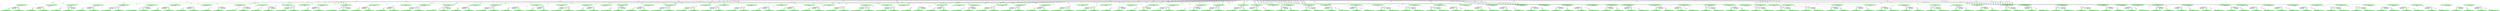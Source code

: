 strict digraph "reflow flowgraph sha256:a1ee43dbd252abe707a07ce698a506c43ca84bc097fe2d0bb2ccba909da2f05b" {
// Node definitions.
"00446ab3-coerce-n100.r01.s099.Main.fq2";
"0062cca6-val-";
"0064207a-val-";
"009518d1-val-";
"00b274bd-val-";
"00d0dde7-coerce-n100.r01.s031.Main.fq2";
"00fdbbfb-val-";
"010eafc0-val-";
"015feed1-val-";
"0196491a-coerce-n100.r01.s013.Main.fq1";
"019afb95-val-";
"01a164d0-val-";
"01b3e50d-exec-n100.r01.s060.Main.out_file" [
fillcolor=green
style=filled
];
"01c8d5df-val-";
"01fb1e75-val-";
"0236a911-intern-n100.r01.s026.Main.fq2-s3://niema-test/n100/r01/n100.r01.s026_R2.fastq" [
fillcolor=green
style=filled
];
"028284df-exec-n100.r01.s076.Main.out_file" [
fillcolor=green
style=filled
];
"0298c900-val-";
"029d9416-val-";
"029e12df-val-";
"02e175ca-val-";
"02e1a5ff-extern-n100.r01.s074.Main.cp_out_file-s3://niema-test/n100/r01/n100.r01.s074.tar.gz" [
fillcolor=green
style=filled
];
"02efce10-val-";
"02fe04bc-val-";
"0355ca3d-intern-n100.r01.s087.Main.fq2-s3://niema-test/n100/r01/n100.r01.s087_R2.fastq" [
fillcolor=green
style=filled
];
"0370a721-intern-n100.r01.s007.Main.fq2-s3://niema-test/n100/r01/n100.r01.s007_R2.fastq" [
fillcolor=green
style=filled
];
"0389d843-val-";
"03bd20ce-val-";
"03bd30dd-val-";
"04016346-intern-n100.r01.s019.Main.fq1-s3://niema-test/n100/r01/n100.r01.s019_R1.fastq" [
fillcolor=green
style=filled
];
"041582f2-val-";
"0421f67d-extern-n100.r01.s023.Main.cp_out_file-s3://niema-test/n100/r01/n100.r01.s023.tar.gz" [
fillcolor=green
style=filled
];
"043325c9-val-";
"043348c7-val-";
"044c77f2-val-";
"04558620-val-";
"045a4471-intern-n100.r01.s007.Main.fq1-s3://niema-test/n100/r01/n100.r01.s007_R1.fastq" [
fillcolor=green
style=filled
];
"045afc68-val-";
"045de57e-val-";
"04870b46-coerce-n100.r01.s069.Main.fq1";
"048b6c04-coerce-n100.r01.s074.Main.fq1";
"048e49af-extern-n100.r01.s038.Main.cp_out_file-s3://niema-test/n100/r01/n100.r01.s038.tar.gz" [
fillcolor=green
style=filled
];
"04967a9a-val-";
"04b2f4d8-exec-n100.r01.s054.Main.out_file" [
fillcolor=green
style=filled
];
"053c52f4-coerce-n100.r01.s026.Main.fq1";
"0579e62d-coerce-n100.r01.s071.Main.fq2";
"05a5f32d-intern-n100.r01.s066.Main.fq2-s3://niema-test/n100/r01/n100.r01.s066_R2.fastq" [
fillcolor=green
style=filled
];
"05b5fc9e-val-";
"05cc0945-val-";
"05deec24-val-";
"06233273-val-";
"06266b64-val-";
"06283352-val-";
"0648b32c-coerce-n100.r01.s061.Main.fq1";
"065c7c53-val-";
"066587e3-exec-n100.r01.s084.Main.out_file" [
fillcolor=green
style=filled
];
"068f9e79-intern-n100.r01.s030.Main.fq1-s3://niema-test/n100/r01/n100.r01.s030_R1.fastq" [
fillcolor=green
style=filled
];
"06901ae6-extern-n100.r01.s096.Main.cp_out_file-s3://niema-test/n100/r01/n100.r01.s096.tar.gz" [
fillcolor=green
style=filled
];
"06dfefe4-val-";
"06e9911b-extern-n100.r01.s053.Main.cp_out_file-s3://niema-test/n100/r01/n100.r01.s053.tar.gz" [
fillcolor=green
style=filled
];
"070ac1e1-val-";
"070dc726-val-";
"0754c423-coerce-n100.r01.s087.Main.fq2";
"07590d57-val-";
"079b5223-val-";
"07b30650-val-";
"07c66833-val-";
"082456c6-val-";
"085c54a2-val-";
"08679500-extern-n100.r01.s006.Main.cp_out_file-s3://niema-test/n100/r01/n100.r01.s006.tar.gz" [
fillcolor=green
style=filled
];
"0874a1bb-val-";
"08850ab9-val-";
"089ef7a9-val-";
"08af8546-intern-n100.r01.s047.Main.fq2-s3://niema-test/n100/r01/n100.r01.s047_R2.fastq" [
fillcolor=green
style=filled
];
"08c22a46-val-";
"08ed5834-intern-n100.r01.s100.Main.fq1-s3://niema-test/n100/r01/n100.r01.s100_R1.fastq" [
fillcolor=green
style=filled
];
"09107aa9-intern-n100.r01.s082.Main.fq2-s3://niema-test/n100/r01/n100.r01.s082_R2.fastq" [
fillcolor=green
style=filled
];
"0952d595-val-";
"095da9c7-val-";
"09930fb1-val-";
"09a7347a-exec-n100.r01.s042.Main.out_file" [
fillcolor=green
style=filled
];
"09ff8adb-coerce-n100.r01.s041.Main.fq1";
"0a00b7ef-coerce-n100.r01.s039.Main.fq2";
"0a0bb525-val-";
"0a1ffda5-val-";
"0a3a405f-coerce-n100.r01.s018.Main.fq1";
"0a49f631-val-";
"0a7ad676-val-";
"0a9add81-val-";
"0aa51165-val-";
"0b006c5d-exec-n100.r01.s025.Main.out_file" [
fillcolor=green
style=filled
];
"0b0e9cdc-val-";
"0b170f4f-val-";
"0b326407-val-";
"0b3e86f2-val-";
"0b5af3a9-exec-n100.r01.s083.Main.out_file" [
fillcolor=green
style=filled
];
"0b9b2230-val-";
"0bcaa813-exec-n100.r01.s013.Main.out_file" [
fillcolor=green
style=filled
];
"0c123f50-intern-n100.r01.s062.Main.fq1-s3://niema-test/n100/r01/n100.r01.s062_R1.fastq" [
fillcolor=green
style=filled
];
"0c22f348-val-";
"0c318bc1-val-";
"0c75f92a-coerce-n100.r01.s010.Main.out_file";
"0cc54019-intern-n100.r01.s099.Main.fq1-s3://niema-test/n100/r01/n100.r01.s099_R1.fastq" [
fillcolor=green
style=filled
];
"0cd8cad4-intern-n100.r01.s069.Main.fq2-s3://niema-test/n100/r01/n100.r01.s069_R2.fastq" [
fillcolor=green
style=filled
];
"0d649c36-val-";
"0d6d3a06-intern-n100.r01.s003.Main.fq1-s3://niema-test/n100/r01/n100.r01.s003_R1.fastq" [
fillcolor=green
style=filled
];
"0d88193c-exec-n100.r01.s096.Main.out_file" [
fillcolor=green
style=filled
];
"0d8b996e-val-";
"0dc3b52f-coerce-n100.r01.s011.Main.fq2";
"0dcf09f9-val-";
"0dd4b922-coerce-n100.r01.s005.Main.out_file";
"0e224133-val-";
"0e4d634c-val-";
"0e5a26c1-intern-n100.r01.s051.Main.fq1-s3://niema-test/n100/r01/n100.r01.s051_R1.fastq" [
fillcolor=green
style=filled
];
"0e7450c5-val-";
"0eb07c2d-coerce-n100.r01.s040.Main.fq2";
"0ec7ae4c-val-";
"0f003d5f-val-";
"0f1e0ed1-val-";
"0f1fb33f-extern-n100.r01.s052.Main.cp_out_file-s3://niema-test/n100/r01/n100.r01.s052.tar.gz" [
fillcolor=green
style=filled
];
"0f392091-coerce-n100.r01.s068.Main.fq2";
"0f44df59-val-";
"0f70cd9f-val-";
"0fb2d0f2-val-";
"0fb719bf-intern-n100.r01.s068.Main.fq2-s3://niema-test/n100/r01/n100.r01.s068_R2.fastq" [
fillcolor=green
style=filled
];
"0fe58368-coerce-n100.r01.s010.Main.fq2";
"0ffcdac3-val-";
"101c970e-val-";
"102e3903-val-";
"1054f1c3-val-";
"108817cb-val-";
"108e6be3-val-";
"10ab155a-extern-n100.r01.s037.Main.cp_out_file-s3://niema-test/n100/r01/n100.r01.s037.tar.gz" [
fillcolor=green
style=filled
];
"10d1b888-extern-n100.r01.s085.Main.cp_out_file-s3://niema-test/n100/r01/n100.r01.s085.tar.gz" [
fillcolor=green
style=filled
];
"10d5203f-val-";
"112b684b-intern-n100.r01.s022.Main.fq1-s3://niema-test/n100/r01/n100.r01.s022_R1.fastq" [
fillcolor=green
style=filled
];
"113549b0-coerce-n100.r01.s052.Main.out_file";
"1162b50a-val-";
"11a244e0-val-";
"11f95eb8-extern-n100.r01.s092.Main.cp_out_file-s3://niema-test/n100/r01/n100.r01.s092.tar.gz" [
fillcolor=green
style=filled
];
"123d4ba6-coerce-n100.r01.s007.Main.fq1";
"12880732-coerce-n100.r01.s018.Main.fq2";
"1288ca9b-val-";
"12d83baf-exec-n100.r01.s087.Main.out_file" [
fillcolor=green
style=filled
];
"133b3f9b-val-";
"135d61c6-val-";
"13a11cd0-val-";
"143797c9-coerce-n100.r01.s087.Main.out_file";
"144b1329-val-";
"147e1439-val-";
"14c2e0b4-val-";
"14f16f30-val-";
"14fa1f9d-extern-n100.r01.s009.Main.cp_out_file-s3://niema-test/n100/r01/n100.r01.s009.tar.gz" [
fillcolor=green
style=filled
];
"15203b14-exec-n100.r01.s034.Main.out_file" [
fillcolor=green
style=filled
];
"1546d3d4-intern-n100.r01.s062.Main.fq2-s3://niema-test/n100/r01/n100.r01.s062_R2.fastq" [
fillcolor=green
style=filled
];
"1564e924-val-";
"1568e077-val-";
"159c2786-val-";
"15a25f65-exec-n100.r01.s068.Main.out_file" [
fillcolor=green
style=filled
];
"15dc13a1-intern-n100.r01.s018.Main.fq1-s3://niema-test/n100/r01/n100.r01.s018_R1.fastq" [
fillcolor=green
style=filled
];
"16223da7-extern-n100.r01.s026.Main.cp_out_file-s3://niema-test/n100/r01/n100.r01.s026.tar.gz" [
fillcolor=green
style=filled
];
"162aa1ec-val-";
"1633e364-val-";
"16670403-val-";
"167b648a-val-";
"168009ee-val-";
"16d10465-coerce-n100.r01.s037.Main.fq2";
"17022a10-val-";
"1702ee0d-val-";
"170ff789-coerce-n100.r01.s028.Main.out_file";
"17251cdc-val-";
"17270e0e-val-";
"17363432-extern-n100.r01.s013.Main.cp_out_file-s3://niema-test/n100/r01/n100.r01.s013.tar.gz" [
fillcolor=green
style=filled
];
"17955cc9-intern-n100.r01.s071.Main.fq2-s3://niema-test/n100/r01/n100.r01.s071_R2.fastq" [
fillcolor=green
style=filled
];
"17b198ed-val-";
"17d2ed30-val-";
"17f9764f-val-";
"1805661f-extern-n100.r01.s027.Main.cp_out_file-s3://niema-test/n100/r01/n100.r01.s027.tar.gz" [
fillcolor=green
style=filled
];
"180a607f-coerce-n100.r01.s098.Main.fq1";
"181e0801-val-";
"18521a01-val-";
"1872541d-coerce-n100.r01.s049.Main.out_file";
"187d278d-coerce-n100.r01.s049.Main.fq2";
"189b751d-coerce-n100.r01.s071.Main.out_file";
"18df7aad-exec-n100.r01.s070.Main.out_file" [
fillcolor=green
style=filled
];
"193793cf-val-";
"19825ef6-val-";
"19a6d386-val-";
"19d6d98a-intern-n100.r01.s080.Main.fq2-s3://niema-test/n100/r01/n100.r01.s080_R2.fastq" [
fillcolor=green
style=filled
];
"19e07489-val-";
"19e76802-coerce-n100.r01.s012.Main.out_file";
"19f9d7fc-val-";
"1a02e890-val-";
"1a384ebf-val-";
"1a5904b8-coerce-n100.r01.s081.Main.fq2";
"1a774677-val-";
"1a7b1c0a-intern-n100.r01.s011.Main.fq2-s3://niema-test/n100/r01/n100.r01.s011_R2.fastq" [
fillcolor=green
style=filled
];
"1a7e472e-val-";
"1a8c3276-val-";
"1a8edfa6-exec-n100.r01.s098.Main.out_file" [
fillcolor=green
style=filled
];
"1ae8b80f-coerce-n100.r01.s031.Main.out_file";
"1b03c3a6-coerce-n100.r01.s038.Main.fq1";
"1b460fe4-val-";
"1b67263b-val-";
"1b870f15-exec-n100.r01.s085.Main.out_file" [
fillcolor=green
style=filled
];
"1bd397df-val-";
"1c134f8f-val-";
"1c240781-coerce-n100.r01.s072.Main.out_file";
"1c9ba9e7-intern-n100.r01.s017.Main.fq2-s3://niema-test/n100/r01/n100.r01.s017_R2.fastq" [
fillcolor=green
style=filled
];
"1cb6e1a7-coerce-n100.r01.s070.Main.fq1";
"1cb76d0e-coerce-n100.r01.s016.Main.fq2";
"1d005791-coerce-n100.r01.s003.Main.out_file";
"1d467a73-exec-n100.r01.s035.Main.out_file" [
fillcolor=green
style=filled
];
"1d641d55-coerce-n100.r01.s053.Main.fq1";
"1d7915ab-val-";
"1d7db046-val-";
"1d870266-val-";
"1da94dc2-val-";
"1dbee569-val-";
"1e0c7bca-val-";
"1e1a966e-val-";
"1e369588-val-";
"1e427caf-intern-n100.r01.s071.Main.fq1-s3://niema-test/n100/r01/n100.r01.s071_R1.fastq" [
fillcolor=green
style=filled
];
"1e5c8fe9-val-";
"1e80be23-intern-n100.r01.s012.Main.fq2-s3://niema-test/n100/r01/n100.r01.s012_R2.fastq" [
fillcolor=green
style=filled
];
"1ed97d88-val-";
"1f0561d3-val-";
"1f306fe6-val-";
"1f43d525-val-";
"1f9bdd3e-exec-n100.r01.s051.Main.out_file" [
fillcolor=green
style=filled
];
"1fa7335c-val-";
"1fcc6ec2-exec-n100.r01.s100.Main.out_file" [
fillcolor=green
style=filled
];
"1fcd38c4-val-";
"1fe0aa91-val-";
"1fe8d91f-exec-n100.r01.s099.Main.out_file" [
fillcolor=green
style=filled
];
"1fed9921-val-";
"20a14d40-val-";
"20fd073a-coerce-n100.r01.s060.Main.out_file";
"2106d22a-coerce-n100.r01.s095.Main.fq2";
"210f6ae3-coerce-n100.r01.s046.Main.fq2";
"21a056be-val-";
"21dee448-val-";
"21e81219-val-";
"21fd2dfe-val-";
"2207625c-val-";
"22294ce3-val-";
"223431fd-val-";
"224545f5-extern-n100.r01.s039.Main.cp_out_file-s3://niema-test/n100/r01/n100.r01.s039.tar.gz" [
fillcolor=green
style=filled
];
"224609c7-coerce-n100.r01.s074.Main.out_file";
"224be7a4-intern-n100.r01.s037.Main.fq1-s3://niema-test/n100/r01/n100.r01.s037_R1.fastq" [
fillcolor=green
style=filled
];
"224de599-val-";
"22597a71-val-";
"2284a040-val-";
"22867fc1-val-";
"22989ef2-val-";
"22d1b45e-coerce-n100.r01.s066.Main.fq1";
"22fe9b45-coerce-n100.r01.s094.Main.fq2";
"236f7412-exec-n100.r01.s024.Main.out_file" [
fillcolor=green
style=filled
];
"23a1e482-val-";
"23d984f3-val-";
"247e68e1-val-";
"2480efbf-val-";
"249639d2-coerce-n100.r01.s042.Main.fq2";
"24be1ab1-val-";
"24c5ff49-intern-n100.r01.s095.Main.fq2-s3://niema-test/n100/r01/n100.r01.s095_R2.fastq" [
fillcolor=green
style=filled
];
"24e84b08-val-";
"24fabdbc-val-";
"251e9c0d-val-";
"2532391f-val-";
"256cd82e-val-";
"256e463e-val-";
"257e3606-val-";
"25cdab55-val-";
"25d9ffab-extern-n100.r01.s072.Main.cp_out_file-s3://niema-test/n100/r01/n100.r01.s072.tar.gz" [
fillcolor=green
style=filled
];
"26423afd-val-";
"264f4a9d-exec-n100.r01.s045.Main.out_file" [
fillcolor=green
style=filled
];
"2657826e-extern-n100.r01.s011.Main.cp_out_file-s3://niema-test/n100/r01/n100.r01.s011.tar.gz" [
fillcolor=green
style=filled
];
"268cf23c-val-";
"2693c6da-val-";
"26a12b96-intern-n100.r01.s040.Main.fq1-s3://niema-test/n100/r01/n100.r01.s040_R1.fastq" [
fillcolor=green
style=filled
];
"26ab2834-intern-n100.r01.s034.Main.fq1-s3://niema-test/n100/r01/n100.r01.s034_R1.fastq" [
fillcolor=green
style=filled
];
"26b23a87-val-";
"26b4993f-val-";
"26b9a41c-val-";
"27599cf3-val-";
"276065f4-val-";
"27645b9f-val-";
"2770f049-val-";
"27764145-val-";
"27792070-extern-n100.r01.s068.Main.cp_out_file-s3://niema-test/n100/r01/n100.r01.s068.tar.gz" [
fillcolor=green
style=filled
];
"27fa7376-val-";
"284b1718-intern-n100.r01.s096.Main.fq2-s3://niema-test/n100/r01/n100.r01.s096_R2.fastq" [
fillcolor=green
style=filled
];
"284ddeb9-val-";
"2882daa7-val-";
"289505d1-val-";
"289f6906-val-";
"28d31e40-coerce-n100.r01.s023.Main.out_file";
"28fb9f2a-val-";
"29518fa6-val-";
"2954517a-coerce-n100.r01.s088.Main.fq1";
"296140c5-val-";
"296daf78-val-";
"2976901c-val-";
"298637ac-intern-n100.r01.s008.Main.fq1-s3://niema-test/n100/r01/n100.r01.s008_R1.fastq" [
fillcolor=green
style=filled
];
"2a43e06a-val-";
"2a6885c8-val-";
"2a89f22e-val-";
"2a9d4aeb-val-";
"2afbc5be-exec-n100.r01.s007.Main.out_file" [
fillcolor=green
style=filled
];
"2b0438c2-coerce-n100.r01.s051.Main.out_file";
"2b1494e6-val-";
"2b3a47bc-val-";
"2b5df0b7-intern-n100.r01.s058.Main.fq1-s3://niema-test/n100/r01/n100.r01.s058_R1.fastq" [
fillcolor=green
style=filled
];
"2b5e0c78-coerce-n100.r01.s007.Main.out_file";
"2b69440d-val-";
"2b720ec8-extern-n100.r01.s078.Main.cp_out_file-s3://niema-test/n100/r01/n100.r01.s078.tar.gz" [
fillcolor=green
style=filled
];
"2b7689b0-intern-n100.r01.s094.Main.fq2-s3://niema-test/n100/r01/n100.r01.s094_R2.fastq" [
fillcolor=green
style=filled
];
"2bc2921c-val-";
"2bd61be4-val-";
"2c119c0d-val-";
"2c1733a7-intern-n100.r01.s077.Main.fq1-s3://niema-test/n100/r01/n100.r01.s077_R1.fastq" [
fillcolor=green
style=filled
];
"2c188417-val-";
"2c9a798e-coerce-n100.r01.s037.Main.out_file";
"2cb49e1e-val-";
"2d0756a3-coerce-n100.r01.s029.Main.out_file";
"2d2561f8-val-";
"2d4fb0ac-val-";
"2d9f6158-val-";
"2da6a89d-val-";
"2df32cb8-coerce-n100.r01.s062.Main.fq2";
"2df38a53-val-";
"2e0f6336-extern-n100.r01.s084.Main.cp_out_file-s3://niema-test/n100/r01/n100.r01.s084.tar.gz" [
fillcolor=green
style=filled
];
"2e146602-intern-n100.r01.s045.Main.fq2-s3://niema-test/n100/r01/n100.r01.s045_R2.fastq" [
fillcolor=green
style=filled
];
"2e37f853-val-";
"2e4bf74c-coerce-n100.r01.s070.Main.out_file";
"2e7d3cf9-val-";
"2e7dd40f-val-";
"2ea881a0-extern-n100.r01.s075.Main.cp_out_file-s3://niema-test/n100/r01/n100.r01.s075.tar.gz" [
fillcolor=green
style=filled
];
"2ecf153c-val-";
"2f743606-coerce-n100.r01.s076.Main.out_file";
"2f8df18e-coerce-n100.r01.s076.Main.fq2";
"2f92417f-val-";
"2fa766e9-val-";
"2fba805d-val-";
"301cc57e-exec-n100.r01.s015.Main.out_file" [
fillcolor=green
style=filled
];
"308fb0e0-val-";
"30ac162b-extern-n100.r01.s031.Main.cp_out_file-s3://niema-test/n100/r01/n100.r01.s031.tar.gz" [
fillcolor=green
style=filled
];
"30acc651-intern-n100.r01.s010.Main.fq2-s3://niema-test/n100/r01/n100.r01.s010_R2.fastq" [
fillcolor=green
style=filled
];
"30adc2f3-val-";
"30ba334b-val-";
"30c86209-val-";
"30c96ada-coerce-n100.r01.s068.Main.fq1";
"30cf710b-val-";
"313e1f17-val-";
"3150b352-val-";
"31671dd4-val-";
"31d77ec7-val-";
"31f360c2-val-";
"31fcfe92-val-";
"320e7ccc-val-";
"3234f0bf-val-";
"323708a6-val-";
"324dd317-val-";
"326fff1a-val-";
"3274dca1-extern-n100.r01.s049.Main.cp_out_file-s3://niema-test/n100/r01/n100.r01.s049.tar.gz" [
fillcolor=green
style=filled
];
"32ae93dd-val-";
"32b8b6b5-val-";
"32c411de-val-";
"32e236f2-intern-n100.r01.s005.Main.fq2-s3://niema-test/n100/r01/n100.r01.s005_R2.fastq" [
fillcolor=green
style=filled
];
"32e6534f-val-";
"33200c8d-val-";
"3327ba02-val-";
"337713ba-exec-n100.r01.s012.Main.out_file" [
fillcolor=green
style=filled
];
"338126b4-coerce-n100.r01.s057.Main.fq2";
"33c4e85d-val-";
"33cdd06f-val-";
"33d50640-coerce-n100.r01.s043.Main.fq2";
"33e9d4de-val-";
"33ffc300-intern-n100.r01.s093.Main.fq1-s3://niema-test/n100/r01/n100.r01.s093_R1.fastq" [
fillcolor=green
style=filled
];
"3439627d-val-";
"3470f7ea-exec-n100.r01.s058.Main.out_file" [
fillcolor=green
style=filled
];
"348e6088-extern-n100.r01.s059.Main.cp_out_file-s3://niema-test/n100/r01/n100.r01.s059.tar.gz" [
fillcolor=green
style=filled
];
"34943d67-intern-n100.r01.s006.Main.fq1-s3://niema-test/n100/r01/n100.r01.s006_R1.fastq" [
fillcolor=green
style=filled
];
"34a1614e-val-";
"34c41df6-val-";
"34dd7e2c-val-";
"34fd54bb-val-";
"35113247-val-";
"3538b1eb-val-";
"3597f086-val-";
"35f6bc95-val-";
"360f3c5c-val-";
"3645629b-coerce-n100.r01.s089.Main.fq1";
"3667c672-coerce-n100.r01.s084.Main.fq1";
"3679319f-intern-n100.r01.s098.Main.fq1-s3://niema-test/n100/r01/n100.r01.s098_R1.fastq" [
fillcolor=green
style=filled
];
"369d9fc5-val-";
"36a2df2f-val-";
"36a86368-val-";
"36b3c026-extern-n100.r01.s012.Main.cp_out_file-s3://niema-test/n100/r01/n100.r01.s012.tar.gz" [
fillcolor=green
style=filled
];
"36d90aad-val-";
"36dfeb86-coerce-n100.r01.s085.Main.out_file";
"3706bac6-intern-n100.r01.s001.Main.fq1-s3://niema-test/n100/r01/n100.r01.s001_R1.fastq" [
fillcolor=green
style=filled
];
"372a3616-coerce-n100.r01.s031.Main.fq1";
"372fb6dd-val-";
"37662060-coerce-n100.r01.s045.Main.fq2";
"37761e52-val-";
"3781c8a6-val-";
"379eaba2-intern-n100.r01.s056.Main.fq1-s3://niema-test/n100/r01/n100.r01.s056_R1.fastq" [
fillcolor=green
style=filled
];
"37ba5d5f-extern-n100.r01.s098.Main.cp_out_file-s3://niema-test/n100/r01/n100.r01.s098.tar.gz" [
fillcolor=green
style=filled
];
"37efae15-val-";
"37fdca87-val-";
"38366381-val-";
"38648d71-val-";
"38b21f43-val-";
"38e65bfe-val-";
"38fe8ceb-val-";
"390f9953-val-";
"39187921-intern-n100.r01.s095.Main.fq1-s3://niema-test/n100/r01/n100.r01.s095_R1.fastq" [
fillcolor=green
style=filled
];
"39634eeb-exec-n100.r01.s062.Main.out_file" [
fillcolor=green
style=filled
];
"397a7e24-val-";
"399493a4-intern-n100.r01.s059.Main.fq2-s3://niema-test/n100/r01/n100.r01.s059_R2.fastq" [
fillcolor=green
style=filled
];
"399e8a7f-val-";
"39fb2741-intern-n100.r01.s054.Main.fq2-s3://niema-test/n100/r01/n100.r01.s054_R2.fastq" [
fillcolor=green
style=filled
];
"3a3cd0af-val-";
"3a5c998d-val-";
"3a8a59e1-val-";
"3abf851d-val-";
"3b212fa6-val-";
"3b49a04b-val-";
"3b56ed7f-val-";
"3bbcb971-val-";
"3bc74eb8-val-";
"3bd5e09e-val-";
"3bd6dc00-val-";
"3be872dd-coerce-n100.r01.s052.Main.fq1";
"3bf5e1e2-val-";
"3bf97ec5-val-";
"3bfb7183-val-";
"3c5baecf-val-";
"3c6f630f-val-";
"3c83384a-val-";
"3c845ecc-val-";
"3cadfe8a-val-";
"3cc58a37-val-";
"3ce93691-exec-n100.r01.s023.Main.out_file" [
fillcolor=green
style=filled
];
"3d3a90ba-val-";
"3dc3d7fa-val-";
"3e221b0a-val-";
"3e3e991e-val-";
"3e56637c-val-";
"3e5e7108-intern-n100.r01.s035.Main.fq2-s3://niema-test/n100/r01/n100.r01.s035_R2.fastq" [
fillcolor=green
style=filled
];
"3eb30d51-extern-n100.r01.s058.Main.cp_out_file-s3://niema-test/n100/r01/n100.r01.s058.tar.gz" [
fillcolor=green
style=filled
];
"3eeb7317-val-";
"3f08230a-val-";
"3f132e29-val-";
"3f3b1be9-val-";
"3f51b904-coerce-n100.r01.s096.Main.out_file";
"3fa14857-coerce-n100.r01.s015.Main.fq2";
"3fac6bf1-val-";
"3fcfa8de-val-";
"3fd9b584-coerce-n100.r01.s053.Main.out_file";
"3fe05925-coerce-n100.r01.s055.Main.fq1";
"3fec048b-exec-n100.r01.s092.Main.out_file" [
fillcolor=green
style=filled
];
"4005856e-coerce-n100.r01.s009.Main.fq2";
"401422c3-coerce-n100.r01.s061.Main.fq2";
"4057da7c-coerce-n100.r01.s055.Main.out_file";
"4064bacc-coerce-n100.r01.s078.Main.out_file";
"4078600a-val-";
"40b31180-val-";
"40d082b0-val-";
"40e32a73-val-";
"40e6c0e5-val-";
"40f8c415-coerce-n100.r01.s016.Main.fq1";
"412e8cf7-val-";
"416b730e-val-";
"41865aac-coerce-n100.r01.s053.Main.fq2";
"419a3216-val-";
"41a3c30a-intern-n100.r01.s063.Main.fq1-s3://niema-test/n100/r01/n100.r01.s063_R1.fastq" [
fillcolor=green
style=filled
];
"41b3ab0a-val-";
"41b3e742-val-";
"41cd8d5e-val-";
"42418816-val-";
"426161fe-val-";
"42790187-coerce-n100.r01.s084.Main.out_file";
"427a812a-val-";
"428717ba-val-";
"42bcba6b-val-";
"42dd2b48-intern-n100.r01.s086.Main.fq2-s3://niema-test/n100/r01/n100.r01.s086_R2.fastq" [
fillcolor=green
style=filled
];
"42e7a6c0-val-";
"42fb5ac8-val-";
"430d8821-val-";
"4329f203-coerce-n100.r01.s015.Main.out_file";
"4380cc75-val-";
"43c1c418-intern-n100.r01.s029.Main.fq1-s3://niema-test/n100/r01/n100.r01.s029_R1.fastq" [
fillcolor=green
style=filled
];
"441383ef-val-";
"4417c9d3-val-";
"441ccf77-exec-n100.r01.s049.Main.out_file" [
fillcolor=green
style=filled
];
"441e53e9-val-";
"4437ed83-val-";
"448631b3-intern-n100.r01.s099.Main.fq2-s3://niema-test/n100/r01/n100.r01.s099_R2.fastq" [
fillcolor=green
style=filled
];
"448b81bc-val-";
"449707b7-val-";
"44ac81a2-exec-n100.r01.s048.Main.out_file" [
fillcolor=green
style=filled
];
"44ef3ca6-val-";
"45036bc6-intern-n100.r01.s043.Main.fq1-s3://niema-test/n100/r01/n100.r01.s043_R1.fastq" [
fillcolor=green
style=filled
];
"4503aff4-coerce-n100.r01.s022.Main.out_file";
"452d385c-intern-n100.r01.s059.Main.fq1-s3://niema-test/n100/r01/n100.r01.s059_R1.fastq" [
fillcolor=green
style=filled
];
"454056c2-val-";
"4552648c-val-";
"457300e8-val-";
"457a536a-val-";
"4586a61a-val-";
"458741b0-val-";
"45f59353-intern-n100.r01.s053.Main.fq1-s3://niema-test/n100/r01/n100.r01.s053_R1.fastq" [
fillcolor=green
style=filled
];
"465f20fc-val-";
"466997bd-exec-n100.r01.s080.Main.out_file" [
fillcolor=green
style=filled
];
"46744fe1-val-";
"467e79ce-val-";
"468000c2-val-";
"46989338-val-";
"46a34d39-extern-n100.r01.s017.Main.cp_out_file-s3://niema-test/n100/r01/n100.r01.s017.tar.gz" [
fillcolor=green
style=filled
];
"46d38383-val-";
"47086aae-val-";
"478713cb-val-";
"47a688fd-val-";
"47b47c6f-val-";
"47f803c1-coerce-n100.r01.s073.Main.fq1";
"481630a4-val-";
"489934f7-val-";
"48f8cd54-extern-n100.r01.s043.Main.cp_out_file-s3://niema-test/n100/r01/n100.r01.s043.tar.gz" [
fillcolor=green
style=filled
];
"4914b478-intern-n100.r01.s092.Main.fq1-s3://niema-test/n100/r01/n100.r01.s092_R1.fastq" [
fillcolor=green
style=filled
];
"493067ab-exec-n100.r01.s071.Main.out_file" [
fillcolor=green
style=filled
];
"493f23a6-val-";
"494d91ae-coerce-n100.r01.s083.Main.fq1";
"499aedc1-coerce-n100.r01.s049.Main.fq1";
"49a3f6d2-val-";
"49e7ff57-val-";
"49f13ed8-val-";
"49fb2da2-intern-n100.r01.s081.Main.fq1-s3://niema-test/n100/r01/n100.r01.s081_R1.fastq" [
fillcolor=green
style=filled
];
"4a121bc6-exec-n100.r01.s072.Main.out_file" [
fillcolor=green
style=filled
];
"4a292b50-val-";
"4a450a85-val-";
"4a5841db-intern-n100.r01.s018.Main.fq2-s3://niema-test/n100/r01/n100.r01.s018_R2.fastq" [
fillcolor=green
style=filled
];
"4a5ca490-val-";
"4a7376e5-intern-n100.r01.s008.Main.fq2-s3://niema-test/n100/r01/n100.r01.s008_R2.fastq" [
fillcolor=green
style=filled
];
"4aa9359d-coerce-n100.r01.s064.Main.out_file";
"4abc699b-val-";
"4acc68dc-val-";
"4ad0e7ef-val-";
"4b02133c-val-";
"4b09a659-intern-n100.r01.s005.Main.fq1-s3://niema-test/n100/r01/n100.r01.s005_R1.fastq" [
fillcolor=green
style=filled
];
"4b319bfd-val-";
"4b5d3bd7-val-";
"4b5e52f5-coerce-n100.r01.s033.Main.fq1";
"4b874353-intern-n100.r01.s038.Main.fq2-s3://niema-test/n100/r01/n100.r01.s038_R2.fastq" [
fillcolor=green
style=filled
];
"4b8c47ff-coerce-n100.r01.s029.Main.fq1";
"4ba2f385-val-";
"4bbc89a3-val-";
"4bc0ef69-intern-n100.r01.s061.Main.fq2-s3://niema-test/n100/r01/n100.r01.s061_R2.fastq" [
fillcolor=green
style=filled
];
"4bcd5429-val-";
"4bef1e08-val-";
"4c167966-val-";
"4c1dfbf0-val-";
"4c3b40a5-val-";
"4c471319-exec-n100.r01.s019.Main.out_file" [
fillcolor=green
style=filled
];
"4c5c5558-val-";
"4c707c3b-val-";
"4c76d773-intern-n100.r01.s022.Main.fq2-s3://niema-test/n100/r01/n100.r01.s022_R2.fastq" [
fillcolor=green
style=filled
];
"4c94eb70-coerce-n100.r01.s071.Main.fq1";
"4c9e1d56-coerce-n100.r01.s048.Main.fq2";
"4ccee0b0-val-";
"4cdacb7a-val-";
"4cdb8625-exec-n100.r01.s004.Main.out_file" [
fillcolor=green
style=filled
];
"4d5407d8-coerce-n100.r01.s100.Main.fq1";
"4d6c8f94-val-";
"4d6f1162-val-";
"4d7fc0bb-intern-n100.r01.s015.Main.fq1-s3://niema-test/n100/r01/n100.r01.s015_R1.fastq" [
fillcolor=green
style=filled
];
"4d8dbbf2-val-";
"4da5ffef-intern-n100.r01.s039.Main.fq2-s3://niema-test/n100/r01/n100.r01.s039_R2.fastq" [
fillcolor=green
style=filled
];
"4dcda910-val-";
"4df3103f-val-";
"4e0db687-val-";
"4e44bf05-val-";
"4e450197-val-";
"4e66c205-val-";
"4ea5e9bd-val-";
"4eb0a577-val-";
"4ebd1e93-val-";
"4f16a665-val-";
"4f199e31-val-";
"4f24a41d-val-";
"4f3db9db-val-";
"4f9a9246-val-";
"4fa8674d-val-";
"4ff38cd6-coerce-n100.r01.s085.Main.fq2";
"4ff5fad3-val-";
"5024f3f6-val-";
"507aa1ff-val-";
"50884d6c-exec-n100.r01.s041.Main.out_file" [
fillcolor=green
style=filled
];
"508db199-val-";
"50c35f4a-intern-n100.r01.s043.Main.fq2-s3://niema-test/n100/r01/n100.r01.s043_R2.fastq" [
fillcolor=green
style=filled
];
"50e1b88f-intern-n100.r01.s078.Main.fq2-s3://niema-test/n100/r01/n100.r01.s078_R2.fastq" [
fillcolor=green
style=filled
];
"510ab906-val-";
"511a4dd2-extern-n100.r01.s080.Main.cp_out_file-s3://niema-test/n100/r01/n100.r01.s080.tar.gz" [
fillcolor=green
style=filled
];
"5132d3f3-val-";
"513316f1-val-";
"514c48ba-val-";
"515f3adc-val-";
"5168746d-coerce-n100.r01.s050.Main.fq2";
"51a5f06e-coerce-n100.r01.s030.Main.fq1";
"51abf962-val-";
"51afd570-val-";
"51b0849f-extern-n100.r01.s082.Main.cp_out_file-s3://niema-test/n100/r01/n100.r01.s082.tar.gz" [
fillcolor=green
style=filled
];
"51c55147-val-";
"51e2f09d-val-";
"51e93035-val-";
"51f3429b-val-";
"51f89705-coerce-n100.r01.s050.Main.fq1";
"51fb86c3-val-";
"5216347f-val-";
"52364fc5-coerce-n100.r01.s051.Main.fq1";
"52517099-extern-n100.r01.s063.Main.cp_out_file-s3://niema-test/n100/r01/n100.r01.s063.tar.gz" [
fillcolor=green
style=filled
];
"525f8dea-val-";
"5263f055-val-";
"5282e0c7-val-";
"5296342a-val-";
"52dbf08e-val-";
"5327ef39-val-";
"534b3c3f-val-";
"53601a5a-val-";
"53623e1c-coerce-n100.r01.s041.Main.out_file";
"538f84a8-val-";
"53b0a368-val-";
"53cd02c2-coerce-n100.r01.s091.Main.out_file";
"53d9b4a3-val-";
"53da7024-coerce-n100.r01.s038.Main.out_file";
"54368763-coerce-n100.r01.s080.Main.out_file";
"544fc9e3-val-";
"545be6d8-val-";
"54f2e5f2-val-";
"551b8b5b-val-";
"555c9ddd-intern-n100.r01.s076.Main.fq2-s3://niema-test/n100/r01/n100.r01.s076_R2.fastq" [
fillcolor=green
style=filled
];
"555ca135-val-";
"55983970-val-";
"55c3fa9a-intern-n100.r01.s026.Main.fq1-s3://niema-test/n100/r01/n100.r01.s026_R1.fastq" [
fillcolor=green
style=filled
];
"55e51f78-coerce-n100.r01.s092.Main.fq2";
"55f26bd5-val-";
"560a0fd1-intern-n100.r01.s091.Main.fq1-s3://niema-test/n100/r01/n100.r01.s091_R1.fastq" [
fillcolor=green
style=filled
];
"56360766-val-";
"5637c7da-val-";
"56653390-coerce-n100.r01.s012.Main.fq1";
"568813ff-extern-n100.r01.s041.Main.cp_out_file-s3://niema-test/n100/r01/n100.r01.s041.tar.gz" [
fillcolor=green
style=filled
];
"56aa0c92-extern-n100.r01.s030.Main.cp_out_file-s3://niema-test/n100/r01/n100.r01.s030.tar.gz" [
fillcolor=green
style=filled
];
"57101818-intern-n100.r01.s037.Main.fq2-s3://niema-test/n100/r01/n100.r01.s037_R2.fastq" [
fillcolor=green
style=filled
];
"57253b12-val-";
"57310cf5-val-";
"574fe4ef-exec-n100.r01.s082.Main.out_file" [
fillcolor=green
style=filled
];
"5754b032-val-";
"57583de9-intern-n100.r01.s091.Main.fq2-s3://niema-test/n100/r01/n100.r01.s091_R2.fastq" [
fillcolor=green
style=filled
];
"576b76c1-val-";
"5785b5d3-extern-n100.r01.s086.Main.cp_out_file-s3://niema-test/n100/r01/n100.r01.s086.tar.gz" [
fillcolor=green
style=filled
];
"57879bbe-val-";
"57a30ce1-val-";
"57c37116-val-";
"580d88f9-exec-n100.r01.s005.Main.out_file" [
fillcolor=green
style=filled
];
"581c6bc7-coerce-n100.r01.s088.Main.fq2";
"58343bce-val-";
"584fed46-val-";
"586ee71a-coerce-n100.r01.s001.Main.fq2";
"58eae7a2-val-";
"58f3e81b-val-";
"597bda08-coerce-n100.r01.s080.Main.fq1";
"597eee21-extern-n100.r01.s019.Main.cp_out_file-s3://niema-test/n100/r01/n100.r01.s019.tar.gz" [
fillcolor=green
style=filled
];
"5988cf65-val-";
"598c8816-val-";
"599641be-intern-n100.r01.s046.Main.fq1-s3://niema-test/n100/r01/n100.r01.s046_R1.fastq" [
fillcolor=green
style=filled
];
"599e4cea-intern-n100.r01.s085.Main.fq1-s3://niema-test/n100/r01/n100.r01.s085_R1.fastq" [
fillcolor=green
style=filled
];
"59b66583-val-";
"59f1cf13-val-";
"5a016e8a-val-";
"5a4a571f-val-";
"5ab93653-intern-n100.r01.s053.Main.fq2-s3://niema-test/n100/r01/n100.r01.s053_R2.fastq" [
fillcolor=green
style=filled
];
"5ac278bc-exec-n100.r01.s040.Main.out_file" [
fillcolor=green
style=filled
];
"5acb9b52-coerce-n100.r01.s058.Main.fq1";
"5ad542a5-val-";
"5b1c1598-val-";
"5b8b5d85-coerce-n100.r01.s009.Main.fq1";
"5ba5cdc9-exec-n100.r01.s014.Main.out_file" [
fillcolor=green
style=filled
];
"5be3c773-val-";
"5bfaf703-val-";
"5c0731e1-intern-n100.r01.s030.Main.fq2-s3://niema-test/n100/r01/n100.r01.s030_R2.fastq" [
fillcolor=green
style=filled
];
"5c1a4e5e-coerce-n100.r01.s021.Main.fq2";
"5c57a975-val-";
"5c641893-val-";
"5c82e1ba-val-";
"5cbb8e8a-val-";
"5cd14e3d-val-";
"5ce5ae48-val-";
"5cef37f2-intern-n100.r01.s027.Main.fq2-s3://niema-test/n100/r01/n100.r01.s027_R2.fastq" [
fillcolor=green
style=filled
];
"5d241bd8-val-";
"5d330175-val-";
"5d4b76ce-val-";
"5d8c7db7-coerce-n100.r01.s026.Main.fq2";
"5de85652-intern-n100.r01.s016.Main.fq1-s3://niema-test/n100/r01/n100.r01.s016_R1.fastq" [
fillcolor=green
style=filled
];
"5df53dc5-val-";
"5df85a4f-extern-n100.r01.s091.Main.cp_out_file-s3://niema-test/n100/r01/n100.r01.s091.tar.gz" [
fillcolor=green
style=filled
];
"5e1919ea-val-";
"5e699761-extern-n100.r01.s014.Main.cp_out_file-s3://niema-test/n100/r01/n100.r01.s014.tar.gz" [
fillcolor=green
style=filled
];
"5e6ead6b-intern-n100.r01.s047.Main.fq1-s3://niema-test/n100/r01/n100.r01.s047_R1.fastq" [
fillcolor=green
style=filled
];
"5e81ca81-intern-n100.r01.s092.Main.fq2-s3://niema-test/n100/r01/n100.r01.s092_R2.fastq" [
fillcolor=green
style=filled
];
"5e826689-val-";
"5e8d7663-val-";
"5e8e04ff-val-";
"5e976f8b-val-";
"5eb9e66c-val-";
"5ec3032c-val-";
"5edde0d7-val-";
"5f1fc368-val-";
"5f65da5f-exec-n100.r01.s064.Main.out_file" [
fillcolor=green
style=filled
];
"5f921f75-val-";
"5f9590aa-val-";
"5fa619a1-val-";
"5feda409-coerce-n100.r01.s082.Main.fq2";
"5ff6b154-val-";
"600f30bf-val-";
"602358f7-val-";
"602c0122-coerce-n100.r01.s017.Main.fq2";
"604cb1f9-intern-n100.r01.s057.Main.fq2-s3://niema-test/n100/r01/n100.r01.s057_R2.fastq" [
fillcolor=green
style=filled
];
"606b8bd0-val-";
"6073760b-coerce-n100.r01.s066.Main.out_file";
"607bf2c0-val-";
"609a61c3-val-";
"60a04947-val-";
"60b599f0-val-";
"60c1010b-val-";
"60f17dfe-val-";
"6138a66a-exec-n100.r01.s090.Main.out_file" [
fillcolor=green
style=filled
];
"61571d45-val-";
"615ec1bb-val-";
"6179a553-val-";
"618bcfa9-intern-n100.r01.s025.Main.fq1-s3://niema-test/n100/r01/n100.r01.s025_R1.fastq" [
fillcolor=green
style=filled
];
"61c266fa-coerce-n100.r01.s052.Main.fq2";
"61c94689-val-";
"61c9cafc-val-";
"61d42f72-val-";
"61dc4f31-val-";
"61e2eb5b-val-";
"61f10e92-val-";
"620acfb9-val-";
"6241cf56-coerce-n100.r01.s044.Main.out_file";
"629f0c7d-val-";
"62c0dda5-val-";
"62d09709-exec-n100.r01.s017.Main.out_file" [
fillcolor=green
style=filled
];
"62e5187f-extern-n100.r01.s095.Main.cp_out_file-s3://niema-test/n100/r01/n100.r01.s095.tar.gz" [
fillcolor=green
style=filled
];
"62e7724d-coerce-n100.r01.s060.Main.fq1";
"62e9cdc6-intern-n100.r01.s034.Main.fq2-s3://niema-test/n100/r01/n100.r01.s034_R2.fastq" [
fillcolor=green
style=filled
];
"62f73dd3-val-";
"62fd8fd8-val-";
"6301c823-val-";
"631efb6e-coerce-n100.r01.s038.Main.fq2";
"632d4276-coerce-n100.r01.s084.Main.fq2";
"632d8065-val-";
"63346d57-val-";
"634af560-coerce-n100.r01.s034.Main.fq2";
"6376d16a-val-";
"6377ebfa-val-";
"63f2e97f-val-";
"641c24f3-coerce-n100.r01.s078.Main.fq2";
"64726ec5-intern-n100.r01.s009.Main.fq1-s3://niema-test/n100/r01/n100.r01.s009_R1.fastq" [
fillcolor=green
style=filled
];
"64825d57-val-";
"64a8bf58-extern-n100.r01.s016.Main.cp_out_file-s3://niema-test/n100/r01/n100.r01.s016.tar.gz" [
fillcolor=green
style=filled
];
"64d79a6d-extern-n100.r01.s073.Main.cp_out_file-s3://niema-test/n100/r01/n100.r01.s073.tar.gz" [
fillcolor=green
style=filled
];
"64ed8f81-exec-n100.r01.s010.Main.out_file" [
fillcolor=green
style=filled
];
"64f420ab-val-";
"64f8163f-val-";
"65041519-val-";
"6505f0c7-coerce-n100.r01.s014.Main.fq1";
"6554699c-val-";
"65715502-intern-n100.r01.s065.Main.fq2-s3://niema-test/n100/r01/n100.r01.s065_R2.fastq" [
fillcolor=green
style=filled
];
"65a8b355-val-";
"65caa93f-val-";
"6603b712-val-";
"6636d54a-exec-n100.r01.s066.Main.out_file" [
fillcolor=green
style=filled
];
"66409a73-val-";
"664792af-val-";
"668bb7a7-val-";
"66992dfe-val-";
"66c12dd8-val-";
"66c471ac-val-";
"66d260de-val-";
"66d3ab08-val-";
"6706284b-val-";
"6747620b-val-";
"67570d6f-coerce-n100.r01.s056.Main.fq1";
"6759220e-extern-n100.r01.s010.Main.cp_out_file-s3://niema-test/n100/r01/n100.r01.s010.tar.gz" [
fillcolor=green
style=filled
];
"6776cbd6-val-";
"6798acae-val-";
"67f6b881-val-";
"6806bb8d-val-";
"6866ccc0-val-";
"686ec8c9-exec-n100.r01.s065.Main.out_file" [
fillcolor=green
style=filled
];
"68703b1c-val-";
"687fbbc0-val-";
"68b03f0b-val-";
"68e3d28f-intern-n100.r01.s024.Main.fq2-s3://niema-test/n100/r01/n100.r01.s024_R2.fastq" [
fillcolor=green
style=filled
];
"691f9462-coerce-n100.r01.s027.Main.out_file";
"69442df8-val-";
"69515cb4-val-";
"695f7167-val-";
"6977bbbb-val-";
"69840d27-val-";
"69ac9bc1-coerce-n100.r01.s019.Main.fq2";
"69b1ef8b-val-";
"6a26c5bd-val-";
"6a592489-coerce-n100.r01.s032.Main.fq2";
"6a601f6f-val-";
"6ad28359-extern-n100.r01.s056.Main.cp_out_file-s3://niema-test/n100/r01/n100.r01.s056.tar.gz" [
fillcolor=green
style=filled
];
"6b39a5d6-val-";
"6b6635b9-val-";
"6b77eb80-val-";
"6b80d9e3-coerce-n100.r01.s009.Main.out_file";
"6ba45efd-val-";
"6bbf995a-val-";
"6be16137-val-";
"6bea0ede-coerce-n100.r01.s047.Main.fq2";
"6c313109-val-";
"6c4152eb-val-";
"6c549bb9-val-";
"6cb7bde4-extern-n100.r01.s051.Main.cp_out_file-s3://niema-test/n100/r01/n100.r01.s051.tar.gz" [
fillcolor=green
style=filled
];
"6cf1d527-val-";
"6cfc6eca-val-";
"6d0c7776-intern-n100.r01.s085.Main.fq2-s3://niema-test/n100/r01/n100.r01.s085_R2.fastq" [
fillcolor=green
style=filled
];
"6d10723f-val-";
"6d1f26d4-exec-n100.r01.s003.Main.out_file" [
fillcolor=green
style=filled
];
"6d7cd290-coerce-n100.r01.s090.Main.fq1";
"6daa9e36-val-";
"6dc80144-exec-n100.r01.s061.Main.out_file" [
fillcolor=green
style=filled
];
"6de9c95f-val-";
"6dee772b-exec-n100.r01.s033.Main.out_file" [
fillcolor=green
style=filled
];
"6df029b4-val-";
"6e00f623-intern-n100.r01.s050.Main.fq2-s3://niema-test/n100/r01/n100.r01.s050_R2.fastq" [
fillcolor=green
style=filled
];
"6e081538-val-";
"6e37f3f9-val-";
"6e3b3b1b-val-";
"6e459052-val-";
"6e480999-val-";
"6e74d777-val-";
"6e82381f-coerce-n100.r01.s073.Main.out_file";
"6e876d20-intern-n100.r01.s088.Main.fq2-s3://niema-test/n100/r01/n100.r01.s088_R2.fastq" [
fillcolor=green
style=filled
];
"6ea0acf2-val-";
"6ea349a3-val-";
"6ea478fe-exec-n100.r01.s057.Main.out_file" [
fillcolor=green
style=filled
];
"6eb49445-val-";
"6ecf1f59-val-";
"6ed34dfb-extern-n100.r01.s088.Main.cp_out_file-s3://niema-test/n100/r01/n100.r01.s088.tar.gz" [
fillcolor=green
style=filled
];
"6ed70f0e-val-";
"6f2ebbea-val-";
"6f324bac-val-";
"6f4ea6d7-coerce-n100.r01.s046.Main.out_file";
"6f5b5066-val-";
"6f83bd88-intern-n100.r01.s016.Main.fq2-s3://niema-test/n100/r01/n100.r01.s016_R2.fastq" [
fillcolor=green
style=filled
];
"6fe314bf-val-";
"6ffd2d33-val-";
"7036ec60-val-";
"703dff54-coerce-n100.r01.s005.Main.fq1";
"7053d0e3-val-";
"706fc5d1-val-";
"70774840-val-";
"708c41df-extern-n100.r01.s087.Main.cp_out_file-s3://niema-test/n100/r01/n100.r01.s087.tar.gz" [
fillcolor=green
style=filled
];
"709b751b-val-";
"70b1fbd4-val-";
"70dab959-val-";
"70f2b61c-coerce-n100.r01.s097.Main.fq2";
"71304c45-coerce-n100.r01.s047.Main.fq1";
"71b678ec-intern-n100.r01.s080.Main.fq1-s3://niema-test/n100/r01/n100.r01.s080_R1.fastq" [
fillcolor=green
style=filled
];
"71cb2f70-val-";
"720a0b83-val-";
"722d76f0-val-";
"7274b220-val-";
"73198dbf-val-";
"731cbd65-val-";
"73241e7f-val-";
"733f76b1-val-";
"73555985-val-";
"735fdd2e-val-";
"735ffabe-val-";
"738f0d1f-val-";
"73de8f2b-val-";
"73e05f28-val-";
"74141117-val-";
"741c1566-intern-n100.r01.s024.Main.fq1-s3://niema-test/n100/r01/n100.r01.s024_R1.fastq" [
fillcolor=green
style=filled
];
"741cec9f-val-";
"7429ed92-intern-n100.r01.s076.Main.fq1-s3://niema-test/n100/r01/n100.r01.s076_R1.fastq" [
fillcolor=green
style=filled
];
"7452f3d9-extern-n100.r01.s034.Main.cp_out_file-s3://niema-test/n100/r01/n100.r01.s034.tar.gz" [
fillcolor=green
style=filled
];
"74750ab1-val-";
"7479d198-coerce-n100.r01.s051.Main.fq2";
"7493eb13-val-";
"74aaeef7-val-";
"74c6da37-val-";
"74cc7096-val-";
"74ddb183-coerce-n100.r01.s079.Main.fq2";
"74f161c5-val-";
"7558839b-val-";
"7591a710-val-";
"75d10808-val-";
"75d43383-coerce-n100.r01.s032.Main.out_file";
"75e88589-exec-n100.r01.s081.Main.out_file" [
fillcolor=green
style=filled
];
"760b237a-val-";
"761d884a-val-";
"76241761-intern-n100.r01.s029.Main.fq2-s3://niema-test/n100/r01/n100.r01.s029_R2.fastq" [
fillcolor=green
style=filled
];
"7641da19-val-";
"765b7ad6-extern-n100.r01.s093.Main.cp_out_file-s3://niema-test/n100/r01/n100.r01.s093.tar.gz" [
fillcolor=green
style=filled
];
"7660f880-val-";
"767634e5-val-";
"76b35468-val-";
"76f703cf-coerce-n100.r01.s072.Main.fq1";
"76fbce4c-coerce-n100.r01.s030.Main.out_file";
"772e820a-val-";
"774b3af1-val-";
"77528f70-coerce-n100.r01.s021.Main.out_file";
"7773a630-val-";
"7780f7be-val-";
"77859d4a-intern-n100.r01.s045.Main.fq1-s3://niema-test/n100/r01/n100.r01.s045_R1.fastq" [
fillcolor=green
style=filled
];
"77be8879-val-";
"77ee583e-val-";
"7810d144-intern-n100.r01.s090.Main.fq1-s3://niema-test/n100/r01/n100.r01.s090_R1.fastq" [
fillcolor=green
style=filled
];
"783a4637-val-";
"7843c1cf-val-";
"785fd10b-val-";
"7866b10e-val-";
"78670005-val-";
"78994575-val-";
"78b24223-val-";
"78c8286c-val-";
"794091e2-val-";
"79a80d2c-val-";
"79a91f9c-val-";
"79eb7ab7-coerce-n100.r01.s005.Main.fq2";
"79fe4ae7-coerce-n100.r01.s077.Main.fq1";
"7a074863-intern-n100.r01.s041.Main.fq2-s3://niema-test/n100/r01/n100.r01.s041_R2.fastq" [
fillcolor=green
style=filled
];
"7a077afa-val-";
"7a2433fa-val-";
"7a28c8f8-val-";
"7a7a6fe3-coerce-n100.r01.s013.Main.fq2";
"7ab69e81-val-";
"7abc7d63-val-";
"7aea13a2-val-";
"7b6c523d-val-";
"7b6caebc-val-";
"7b6e0839-val-";
"7b951436-val-";
"7bbb668f-intern-n100.r01.s090.Main.fq2-s3://niema-test/n100/r01/n100.r01.s090_R2.fastq" [
fillcolor=green
style=filled
];
"7bd3630b-val-";
"7bdb7ea9-intern-n100.r01.s088.Main.fq1-s3://niema-test/n100/r01/n100.r01.s088_R1.fastq" [
fillcolor=green
style=filled
];
"7bdf9c68-intern-n100.r01.s004.Main.fq1-s3://niema-test/n100/r01/n100.r01.s004_R1.fastq" [
fillcolor=green
style=filled
];
"7bfbdb77-val-";
"7c1be660-val-";
"7c245deb-val-";
"7c4f908d-coerce-n100.r01.s054.Main.fq2";
"7c5e34a7-intern-n100.r01.s010.Main.fq1-s3://niema-test/n100/r01/n100.r01.s010_R1.fastq" [
fillcolor=green
style=filled
];
"7c6776ca-val-";
"7cb3c99e-coerce-n100.r01.s061.Main.out_file";
"7cc39089-val-";
"7cef1a38-val-";
"7d07b670-val-";
"7d31354e-exec-n100.r01.s091.Main.out_file" [
fillcolor=green
style=filled
];
"7d32e8f3-val-";
"7d37ecf4-val-";
"7d6a2278-intern-n100.r01.s072.Main.fq1-s3://niema-test/n100/r01/n100.r01.s072_R1.fastq" [
fillcolor=green
style=filled
];
"7d70f1b5-val-";
"7d9ac896-coerce-n100.r01.s027.Main.fq2";
"7da7f8bf-val-";
"7db95378-coerce-n100.r01.s070.Main.fq2";
"7dcb3252-val-";
"7dd7966a-val-";
"7e1c5ffe-val-";
"7e455cc0-coerce-n100.r01.s007.Main.fq2";
"7e5047b8-intern-n100.r01.s078.Main.fq1-s3://niema-test/n100/r01/n100.r01.s078_R1.fastq" [
fillcolor=green
style=filled
];
"7e7a2b3a-val-";
"7e8d7373-intern-n100.r01.s013.Main.fq2-s3://niema-test/n100/r01/n100.r01.s013_R2.fastq" [
fillcolor=green
style=filled
];
"7eadb545-coerce-n100.r01.s058.Main.fq2";
"7ec78a3e-val-";
"7ecc6797-val-";
"7f4c6a5e-val-";
"7f546c04-extern-n100.r01.s005.Main.cp_out_file-s3://niema-test/n100/r01/n100.r01.s005.tar.gz" [
fillcolor=green
style=filled
];
"7f60f9d7-val-";
"7f7a5e7b-val-";
"7f996ace-val-";
"7faa955d-extern-n100.r01.s070.Main.cp_out_file-s3://niema-test/n100/r01/n100.r01.s070.tar.gz" [
fillcolor=green
style=filled
];
"7fc2198e-val-";
"7fd1511a-intern-n100.r01.s075.Main.fq1-s3://niema-test/n100/r01/n100.r01.s075_R1.fastq" [
fillcolor=green
style=filled
];
"7feacfaa-val-";
"800af37d-val-";
"8082561f-exec-n100.r01.s026.Main.out_file" [
fillcolor=green
style=filled
];
"808e0eb2-val-";
"80aade39-val-";
"80b91584-val-";
"80e700d0-val-";
"80f70a4c-val-";
"813d896c-val-";
"817a3873-val-";
"819421b9-val-";
"819fc8b9-val-";
"81e73efc-val-";
"822af3ac-intern-n100.r01.s021.Main.fq2-s3://niema-test/n100/r01/n100.r01.s021_R2.fastq" [
fillcolor=green
style=filled
];
"8230e948-intern-n100.r01.s074.Main.fq2-s3://niema-test/n100/r01/n100.r01.s074_R2.fastq" [
fillcolor=green
style=filled
];
"823556e5-intern-n100.r01.s060.Main.fq2-s3://niema-test/n100/r01/n100.r01.s060_R2.fastq" [
fillcolor=green
style=filled
];
"8236e5a8-intern-n100.r01.s049.Main.fq2-s3://niema-test/n100/r01/n100.r01.s049_R2.fastq" [
fillcolor=green
style=filled
];
"827d2bea-coerce-n100.r01.s100.Main.out_file";
"82836854-extern-n100.r01.s054.Main.cp_out_file-s3://niema-test/n100/r01/n100.r01.s054.tar.gz" [
fillcolor=green
style=filled
];
"82a16677-intern-n100.r01.s098.Main.fq2-s3://niema-test/n100/r01/n100.r01.s098_R2.fastq" [
fillcolor=green
style=filled
];
"82b4dfce-val-";
"831ed94c-exec-n100.r01.s093.Main.out_file" [
fillcolor=green
style=filled
];
"835aaade-val-";
"83ac0d27-val-";
"842cfc5f-coerce-n100.r01.s043.Main.out_file";
"843750a4-extern-n100.r01.s064.Main.cp_out_file-s3://niema-test/n100/r01/n100.r01.s064.tar.gz" [
fillcolor=green
style=filled
];
"844c20b9-val-";
"846c9a20-val-";
"84a0f4c8-val-";
"84eec0bf-val-";
"8549d8dd-val-";
"86096c5c-val-";
"860f85ce-val-";
"8666ce3d-intern-n100.r01.s006.Main.fq2-s3://niema-test/n100/r01/n100.r01.s006_R2.fastq" [
fillcolor=green
style=filled
];
"86688ba9-val-";
"86a1258b-val-";
"86a18862-val-";
"86adf587-intern-n100.r01.s049.Main.fq1-s3://niema-test/n100/r01/n100.r01.s049_R1.fastq" [
fillcolor=green
style=filled
];
"86d7c037-val-";
"86de1f31-coerce-n100.r01.s074.Main.fq2";
"8750ffa5-val-";
"87823c3c-val-";
"87b7983e-val-";
"87ed13b5-coerce-n100.r01.s004.Main.out_file";
"87f77d4e-coerce-n100.r01.s086.Main.out_file";
"881bce5e-coerce-n100.r01.s059.Main.out_file";
"882669bd-intern-n100.r01.s025.Main.fq2-s3://niema-test/n100/r01/n100.r01.s025_R2.fastq" [
fillcolor=green
style=filled
];
"884e488e-val-";
"8850851a-val-";
"88e5edb8-val-";
"89024d73-intern-n100.r01.s079.Main.fq1-s3://niema-test/n100/r01/n100.r01.s079_R1.fastq" [
fillcolor=green
style=filled
];
"89305beb-val-";
"89662a80-intern-n100.r01.s089.Main.fq1-s3://niema-test/n100/r01/n100.r01.s089_R1.fastq" [
fillcolor=green
style=filled
];
"8986bd36-exec-n100.r01.s074.Main.out_file" [
fillcolor=green
style=filled
];
"89b96030-val-";
"8a056fba-val-";
"8a07a401-coerce-n100.r01.s065.Main.out_file";
"8a0b1641-val-";
"8a0e6157-intern-n100.r01.s075.Main.fq2-s3://niema-test/n100/r01/n100.r01.s075_R2.fastq" [
fillcolor=green
style=filled
];
"8a19d631-intern-n100.r01.s036.Main.fq1-s3://niema-test/n100/r01/n100.r01.s036_R1.fastq" [
fillcolor=green
style=filled
];
"8a5998a7-extern-n100.r01.s071.Main.cp_out_file-s3://niema-test/n100/r01/n100.r01.s071.tar.gz" [
fillcolor=green
style=filled
];
"8a6b6586-exec-n100.r01.s063.Main.out_file" [
fillcolor=green
style=filled
];
"8a7b5af1-intern-n100.r01.s061.Main.fq1-s3://niema-test/n100/r01/n100.r01.s061_R1.fastq" [
fillcolor=green
style=filled
];
"8ac2b00b-val-";
"8aed8395-val-";
"8af8e365-val-";
"8af92020-coerce-n100.r01.s092.Main.fq1";
"8b04c209-val-";
"8b04f476-val-";
"8b891485-val-";
"8b991ca7-val-";
"8ba40429-val-";
"8bbc8e65-val-";
"8beb14bd-val-";
"8bfa191b-val-";
"8c43975c-val-";
"8d63d8a2-val-";
"8d902717-exec-n100.r01.s073.Main.out_file" [
fillcolor=green
style=filled
];
"8da9c365-val-";
"8dc12d84-val-";
"8df535a7-val-";
"8e19970c-intern-n100.r01.s023.Main.fq2-s3://niema-test/n100/r01/n100.r01.s023_R2.fastq" [
fillcolor=green
style=filled
];
"8e210f80-val-";
"8e6cc253-val-";
"8e74114e-val-";
"8e7a6c31-intern-n100.r01.s052.Main.fq2-s3://niema-test/n100/r01/n100.r01.s052_R2.fastq" [
fillcolor=green
style=filled
];
"8e952c36-val-";
"8e9c0ed2-coerce-n100.r01.s024.Main.fq1";
"8ea906f0-val-";
"8eabee0f-val-";
"8ecf9716-val-";
"8f02bf8f-val-";
"8f398d58-coerce-n100.r01.s004.Main.fq2";
"8f77466a-intern-n100.r01.s033.Main.fq2-s3://niema-test/n100/r01/n100.r01.s033_R2.fastq" [
fillcolor=green
style=filled
];
"8f8a3142-val-";
"8fc9ea3f-intern-n100.r01.s051.Main.fq2-s3://niema-test/n100/r01/n100.r01.s051_R2.fastq" [
fillcolor=green
style=filled
];
"8fca0f1e-val-";
"906f7b0a-val-";
"90767fef-val-";
"90937ee9-val-";
"90a0d551-val-";
"90e4fe23-coerce-n100.r01.s067.Main.out_file";
"90e8f863-val-";
"90f0cbca-coerce-n100.r01.s059.Main.fq2";
"9122ef42-val-";
"91281d68-val-";
"912b3748-val-";
"9164d672-coerce-n100.r01.s028.Main.fq2";
"917844db-coerce-n100.r01.s003.Main.fq2";
"917a27ee-coerce-n100.r01.s090.Main.fq2";
"91e93dbe-val-";
"923907cc-val-";
"923a00bb-coerce-n100.r01.s025.Main.out_file";
"925b1b53-intern-n100.r01.s094.Main.fq1-s3://niema-test/n100/r01/n100.r01.s094_R1.fastq" [
fillcolor=green
style=filled
];
"9275ed8e-val-";
"928512ad-val-";
"92d26500-intern-n100.r01.s038.Main.fq1-s3://niema-test/n100/r01/n100.r01.s038_R1.fastq" [
fillcolor=green
style=filled
];
"93151896-val-";
"93c56936-coerce-n100.r01.s024.Main.fq2";
"93cded25-val-";
"93d6ad7c-val-";
"93d934e7-val-";
"9414e90c-coerce-n100.r01.s077.Main.fq2";
"942435e9-val-";
"953ddffd-coerce-n100.r01.s006.Main.out_file";
"95ba0ba4-val-";
"95c9276e-val-";
"95e906f3-val-";
"95f151cd-intern-n100.r01.s032.Main.fq2-s3://niema-test/n100/r01/n100.r01.s032_R2.fastq" [
fillcolor=green
style=filled
];
"95f1c39a-val-";
"962a9592-val-";
"963957c7-exec-n100.r01.s011.Main.out_file" [
fillcolor=green
style=filled
];
"963e0d23-val-";
"96726068-val-";
"96801ff0-intern-n100.r01.s070.Main.fq2-s3://niema-test/n100/r01/n100.r01.s070_R2.fastq" [
fillcolor=green
style=filled
];
"96b98120-val-";
"96bae332-val-";
"97443e88-exec-n100.r01.s039.Main.out_file" [
fillcolor=green
style=filled
];
"975def25-val-";
"97b02e19-coerce-n100.r01.s035.Main.out_file";
"97bbd22b-val-";
"97d1551e-val-";
"97f928b4-val-";
"97fc79d5-extern-n100.r01.s048.Main.cp_out_file-s3://niema-test/n100/r01/n100.r01.s048.tar.gz" [
fillcolor=green
style=filled
];
"9809b9b8-intern-n100.r01.s067.Main.fq2-s3://niema-test/n100/r01/n100.r01.s067_R2.fastq" [
fillcolor=green
style=filled
];
"98a8c66e-val-";
"98acc9b4-val-";
"98cfe3ae-val-";
"98f24b2c-coerce-n100.r01.s014.Main.fq2";
"99049e42-val-";
"991e00d0-val-";
"99489b6e-exec-n100.r01.s056.Main.out_file" [
fillcolor=green
style=filled
];
"999fb712-coerce-n100.r01.s095.Main.fq1";
"99a07352-coerce-n100.r01.s064.Main.fq1";
"99a90ce7-coerce-n100.r01.s081.Main.fq1";
"99c3c961-extern-n100.r01.s035.Main.cp_out_file-s3://niema-test/n100/r01/n100.r01.s035.tar.gz" [
fillcolor=green
style=filled
];
"9a065df6-intern-n100.r01.s081.Main.fq2-s3://niema-test/n100/r01/n100.r01.s081_R2.fastq" [
fillcolor=green
style=filled
];
"9a43ed17-val-";
"9a4f55ae-val-";
"9a5c790b-val-";
"9acc836f-val-";
"9adc427b-val-";
"9af99367-intern-n100.r01.s012.Main.fq1-s3://niema-test/n100/r01/n100.r01.s012_R1.fastq" [
fillcolor=green
style=filled
];
"9b085e7e-extern-n100.r01.s046.Main.cp_out_file-s3://niema-test/n100/r01/n100.r01.s046.tar.gz" [
fillcolor=green
style=filled
];
"9b302465-coerce-n100.r01.s099.Main.fq1";
"9b30c60d-intern-n100.r01.s044.Main.fq1-s3://niema-test/n100/r01/n100.r01.s044_R1.fastq" [
fillcolor=green
style=filled
];
"9b42c3fd-val-";
"9b458882-coerce-n100.r01.s048.Main.fq1";
"9b55738c-coerce-n100.r01.s024.Main.out_file";
"9b5d68c9-exec-n100.r01.s022.Main.out_file" [
fillcolor=green
style=filled
];
"9b64aa93-coerce-n100.r01.s020.Main.fq2";
"9b6cc22c-intern-n100.r01.s097.Main.fq2-s3://niema-test/n100/r01/n100.r01.s097_R2.fastq" [
fillcolor=green
style=filled
];
"9b8633b4-val-";
"9bb90ad9-val-";
"9bdd4cbc-val-";
"9be007b6-coerce-n100.r01.s091.Main.fq1";
"9c143943-val-";
"9c251922-intern-n100.r01.s042.Main.fq1-s3://niema-test/n100/r01/n100.r01.s042_R1.fastq" [
fillcolor=green
style=filled
];
"9c3aca14-val-";
"9c6fc7c3-val-";
"9cc00871-val-";
"9d1a9286-exec-n100.r01.s030.Main.out_file" [
fillcolor=green
style=filled
];
"9d296ead-extern-n100.r01.s076.Main.cp_out_file-s3://niema-test/n100/r01/n100.r01.s076.tar.gz" [
fillcolor=green
style=filled
];
"9d3906c5-val-";
"9d5e508e-intern-n100.r01.s039.Main.fq1-s3://niema-test/n100/r01/n100.r01.s039_R1.fastq" [
fillcolor=green
style=filled
];
"9d6059f7-exec-n100.r01.s086.Main.out_file" [
fillcolor=green
style=filled
];
"9d8e9964-extern-n100.r01.s079.Main.cp_out_file-s3://niema-test/n100/r01/n100.r01.s079.tar.gz" [
fillcolor=green
style=filled
];
"9d9f7073-intern-n100.r01.s067.Main.fq1-s3://niema-test/n100/r01/n100.r01.s067_R1.fastq" [
fillcolor=green
style=filled
];
"9da13f16-val-";
"9da4451f-coerce-n100.r01.s008.Main.fq2";
"9de7c909-val-";
"9df7cd9b-exec-n100.r01.s027.Main.out_file" [
fillcolor=green
style=filled
];
"9dfe1412-coerce-n100.r01.s020.Main.fq1";
"9e16c55b-val-";
"9e2a3565-intern-n100.r01.s035.Main.fq1-s3://niema-test/n100/r01/n100.r01.s035_R1.fastq" [
fillcolor=green
style=filled
];
"9e3ceec5-val-";
"9e52483c-val-";
"9e960f83-val-";
"9eb55c09-exec-n100.r01.s050.Main.out_file" [
fillcolor=green
style=filled
];
"9f1c7825-val-";
"9fa4c742-val-";
"9fa90a65-val-";
"9fc5cfbd-intern-n100.r01.s032.Main.fq1-s3://niema-test/n100/r01/n100.r01.s032_R1.fastq" [
fillcolor=green
style=filled
];
"9fd1f3aa-val-";
"9fe563d8-coerce-n100.r01.s046.Main.fq1";
"a0190382-extern-n100.r01.s040.Main.cp_out_file-s3://niema-test/n100/r01/n100.r01.s040.tar.gz" [
fillcolor=green
style=filled
];
"a039cdf3-coerce-n100.r01.s023.Main.fq2";
"a08ce8e4-extern-n100.r01.s025.Main.cp_out_file-s3://niema-test/n100/r01/n100.r01.s025.tar.gz" [
fillcolor=green
style=filled
];
"a0a6136d-val-";
"a0dc4bbf-val-";
"a0e54397-val-";
"a1200b60-intern-n100.r01.s015.Main.fq2-s3://niema-test/n100/r01/n100.r01.s015_R2.fastq" [
fillcolor=green
style=filled
];
"a14c1463-val-";
"a15d960e-val-";
"a18357a5-val-";
"a1920ceb-exec-n100.r01.s095.Main.out_file" [
fillcolor=green
style=filled
];
"a1c2f2ca-val-";
"a1ca7982-val-";
"a1e9d34e-val-";
"a2056bea-val-";
"a236d194-coerce-n100.r01.s041.Main.fq2";
"a260f44c-val-";
"a2759190-val-";
"a287a06d-coerce-n100.r01.s039.Main.fq1";
"a2980818-val-";
"a2bcf505-val-";
"a2c7cdc2-coerce-n100.r01.s011.Main.fq1";
"a2dd951c-val-";
"a2ecf02d-extern-n100.r01.s032.Main.cp_out_file-s3://niema-test/n100/r01/n100.r01.s032.tar.gz" [
fillcolor=green
style=filled
];
"a315d8bf-val-";
"a317a7c2-val-";
"a32a23d4-coerce-n100.r01.s047.Main.out_file";
"a33601a1-val-";
"a35830e3-exec-n100.r01.s067.Main.out_file" [
fillcolor=green
style=filled
];
"a3636703-coerce-n100.r01.s006.Main.fq1";
"a37b0ee4-val-";
"a3961083-val-";
"a3aa110e-val-";
"a3c64438-exec-n100.r01.s008.Main.out_file" [
fillcolor=green
style=filled
];
"a3e7acd5-val-";
"a3f5bbe5-val-";
"a4317336-intern-n100.r01.s069.Main.fq1-s3://niema-test/n100/r01/n100.r01.s069_R1.fastq" [
fillcolor=green
style=filled
];
"a4970fdb-val-";
"a4b0adf1-val-";
"a4d3e3d2-val-";
"a4ee45a6-exec-n100.r01.s044.Main.out_file" [
fillcolor=green
style=filled
];
"a5260d31-coerce-n100.r01.s050.Main.out_file";
"a52d81a9-val-";
"a539ebdd-val-";
"a589ee3c-val-";
"a5ab238a-coerce-n100.r01.s075.Main.out_file";
"a5d4dcc3-val-";
"a608eecb-val-";
"a61edd83-val-";
"a6208d51-val-";
"a63d197c-val-";
"a65a9a0d-val-";
"a689f73d-val-";
"a69d9fef-val-";
"a6b7d162-val-";
"a6c01e21-exec-n100.r01.s052.Main.out_file" [
fillcolor=green
style=filled
];
"a6d7b58c-val-";
"a6f65c80-val-";
"a6ff17fb-intern-n100.r01.s031.Main.fq2-s3://niema-test/n100/r01/n100.r01.s031_R2.fastq" [
fillcolor=green
style=filled
];
"a7036b8e-coerce-n100.r01.s065.Main.fq2";
"a71f82cb-intern-n100.r01.s064.Main.fq1-s3://niema-test/n100/r01/n100.r01.s064_R1.fastq" [
fillcolor=green
style=filled
];
"a7268e38-intern-n100.r01.s093.Main.fq2-s3://niema-test/n100/r01/n100.r01.s093_R2.fastq" [
fillcolor=green
style=filled
];
"a7271ccd-val-";
"a73ea038-coerce-n100.r01.s014.Main.out_file";
"a759c433-val-";
"a7c0c09d-val-";
"a7c5430e-coerce-n100.r01.s089.Main.fq2";
"a7dbaca3-coerce-n100.r01.s040.Main.out_file";
"a7f74321-val-";
"a7f79644-coerce-n100.r01.s098.Main.out_file";
"a80b5a2d-exec-n100.r01.s078.Main.out_file" [
fillcolor=green
style=filled
];
"a812fc39-val-";
"a836e7ea-coerce-n100.r01.s054.Main.out_file";
"a8442542-intern-n100.r01.s073.Main.fq2-s3://niema-test/n100/r01/n100.r01.s073_R2.fastq" [
fillcolor=green
style=filled
];
"a8530132-intern-n100.r01.s044.Main.fq2-s3://niema-test/n100/r01/n100.r01.s044_R2.fastq" [
fillcolor=green
style=filled
];
"a8569e09-val-";
"a8625b81-val-";
"a8648bba-intern-n100.r01.s089.Main.fq2-s3://niema-test/n100/r01/n100.r01.s089_R2.fastq" [
fillcolor=green
style=filled
];
"a882905c-exec-n100.r01.s047.Main.out_file" [
fillcolor=green
style=filled
];
"a8abcd53-extern-n100.r01.s047.Main.cp_out_file-s3://niema-test/n100/r01/n100.r01.s047.tar.gz" [
fillcolor=green
style=filled
];
"a8be0366-val-";
"a8c27891-extern-n100.r01.s002.Main.cp_out_file-s3://niema-test/n100/r01/n100.r01.s002.tar.gz" [
fillcolor=green
style=filled
];
"a8cb377d-val-";
"a8d57b47-coerce-n100.r01.s078.Main.fq1";
"a9132cab-coerce-n100.r01.s040.Main.fq1";
"a96876a9-val-";
"a9750bc6-coerce-n100.r01.s027.Main.fq1";
"a9762796-val-";
"a9818940-val-";
"a99517d7-val-";
"a9a5a8aa-coerce-n100.r01.s004.Main.fq1";
"a9c3fea6-val-";
"a9ee3137-val-";
"a9ef9100-val-";
"aa094b2a-val-";
"aa2d9e5c-val-";
"aa3f98c6-val-";
"aa5b2f22-extern-n100.r01.s001.Main.cp_out_file-s3://niema-test/n100/r01/n100.r01.s001.tar.gz" [
fillcolor=green
style=filled
];
"aa6f9c7a-extern-n100.r01.s066.Main.cp_out_file-s3://niema-test/n100/r01/n100.r01.s066.tar.gz" [
fillcolor=green
style=filled
];
"aa78e94a-val-";
"aab2c4a0-val-";
"aae8ff92-coerce-n100.r01.s073.Main.fq2";
"aaee202f-val-";
"ab1ab615-val-";
"ab2ba770-val-";
"abac5607-intern-n100.r01.s036.Main.fq2-s3://niema-test/n100/r01/n100.r01.s036_R2.fastq" [
fillcolor=green
style=filled
];
"abfd4e7f-val-";
"ac0c3371-val-";
"ac2bdcac-coerce-n100.r01.s093.Main.fq1";
"ac4ba951-val-";
"ac578dc2-val-";
"ac863b83-val-";
"aca6d511-extern-n100.r01.s028.Main.cp_out_file-s3://niema-test/n100/r01/n100.r01.s028.tar.gz" [
fillcolor=green
style=filled
];
"acada127-coerce-n100.r01.s097.Main.out_file";
"acc00471-coerce-n100.r01.s002.Main.fq1";
"acc26c0d-val-";
"acea3fd9-exec-n100.r01.s018.Main.out_file" [
fillcolor=green
style=filled
];
"ad19557b-val-";
"ad664ddb-intern-n100.r01.s097.Main.fq1-s3://niema-test/n100/r01/n100.r01.s097_R1.fastq" [
fillcolor=green
style=filled
];
"ad73c88d-coerce-n100.r01.s016.Main.out_file";
"ad7bdc66-coerce-n100.r01.s096.Main.fq2";
"ada32322-extern-n100.r01.s042.Main.cp_out_file-s3://niema-test/n100/r01/n100.r01.s042.tar.gz" [
fillcolor=green
style=filled
];
"ada3a42a-exec-n100.r01.s089.Main.out_file" [
fillcolor=green
style=filled
];
"ade38a80-coerce-n100.r01.s044.Main.fq2";
"ae2b39d7-val-";
"ae2dc594-val-";
"ae37a9d4-val-";
"ae57b39a-val-";
"ae595fb5-val-";
"ae640f05-coerce-n100.r01.s097.Main.fq1";
"ae72e402-val-";
"ae82f01e-val-";
"ae93aeec-val-";
"aeb46c37-extern-n100.r01.s050.Main.cp_out_file-s3://niema-test/n100/r01/n100.r01.s050.tar.gz" [
fillcolor=green
style=filled
];
"aebabad9-val-";
"af0bf685-val-";
"af2f9ed4-val-";
"af45f049-exec-n100.r01.s079.Main.out_file" [
fillcolor=green
style=filled
];
"af5d9617-val-";
"af9c209e-val-";
"afd4aa27-val-";
"aff3babf-val-";
"b00bf10e-coerce-n100.r01.s017.Main.out_file";
"b01352be-val-";
"b01d49d7-val-";
"b04604ca-val-";
"b0a3aab5-val-";
"b0b5efb2-extern-n100.r01.s036.Main.cp_out_file-s3://niema-test/n100/r01/n100.r01.s036.tar.gz" [
fillcolor=green
style=filled
];
"b0d77e92-val-";
"b0f49b68-val-";
"b15a182f-val-";
"b17fa137-val-";
"b1a4cd61-extern-n100.r01.s081.Main.cp_out_file-s3://niema-test/n100/r01/n100.r01.s081.tar.gz" [
fillcolor=green
style=filled
];
"b1aae0f3-val-";
"b1b0f7b2-coerce-n100.r01.s100.Main.fq2";
"b1bf9e35-val-";
"b2095447-intern-n100.r01.s042.Main.fq2-s3://niema-test/n100/r01/n100.r01.s042_R2.fastq" [
fillcolor=green
style=filled
];
"b2213634-val-";
"b265e988-intern-n100.r01.s064.Main.fq2-s3://niema-test/n100/r01/n100.r01.s064_R2.fastq" [
fillcolor=green
style=filled
];
"b277e114-val-";
"b281839a-coerce-n100.r01.s042.Main.fq1";
"b2aa31c4-val-";
"b2b2dd05-val-";
"b2b3cad0-val-";
"b2ca8c10-val-";
"b30f4054-coerce-n100.r01.s021.Main.fq1";
"b35d4f3e-val-";
"b36cf926-intern-n100.r01.s020.Main.fq2-s3://niema-test/n100/r01/n100.r01.s020_R2.fastq" [
fillcolor=green
style=filled
];
"b39c2741-coerce-n100.r01.s022.Main.fq1";
"b3bea6ce-val-";
"b3e50ff2-val-";
"b3ea903f-val-";
"b4079d83-coerce-n100.r01.s089.Main.out_file";
"b4174929-val-";
"b43f1670-coerce-n100.r01.s069.Main.fq2";
"b45aea4a-coerce-n100.r01.s011.Main.out_file";
"b4d693f1-val-";
"b515ef70-val-";
"b52f6d52-exec-n100.r01.s037.Main.out_file" [
fillcolor=green
style=filled
];
"b5472ecc-extern-n100.r01.s099.Main.cp_out_file-s3://niema-test/n100/r01/n100.r01.s099.tar.gz" [
fillcolor=green
style=filled
];
"b550c94c-coerce-n100.r01.s034.Main.fq1";
"b5a3ad7f-val-";
"b5c65b70-val-";
"b5e98967-val-";
"b5fb48fc-val-";
"b616289a-val-";
"b62d3501-exec-n100.r01.s088.Main.out_file" [
fillcolor=green
style=filled
];
"b6aba721-exec-n100.r01.s053.Main.out_file" [
fillcolor=green
style=filled
];
"b6c200ca-val-";
"b7581014-intern-n100.r01.s063.Main.fq2-s3://niema-test/n100/r01/n100.r01.s063_R2.fastq" [
fillcolor=green
style=filled
];
"b77de8c4-val-";
"b781625e-val-";
"b798c5c6-val-";
"b8486ba6-val-";
"b8824a20-coerce-n100.r01.s086.Main.fq1";
"b8c47746-val-";
"b8d52922-val-";
"b8e1d4a5-val-";
"b90968fd-coerce-n100.r01.s091.Main.fq2";
"b9421b43-val-";
"b94f0f99-intern-n100.r01.s017.Main.fq1-s3://niema-test/n100/r01/n100.r01.s017_R1.fastq" [
fillcolor=green
style=filled
];
"b9579dc2-coerce-n100.r01.s088.Main.out_file";
"b957b0da-val-";
"b95cb3af-intern-n100.r01.s084.Main.fq1-s3://niema-test/n100/r01/n100.r01.s084_R1.fastq" [
fillcolor=green
style=filled
];
"b988d128-coerce-n100.r01.s056.Main.out_file";
"b9b49b25-val-";
"b9c5188f-intern-n100.r01.s066.Main.fq1-s3://niema-test/n100/r01/n100.r01.s066_R1.fastq" [
fillcolor=green
style=filled
];
"ba0aa1d2-val-";
"ba10750c-coerce-n100.r01.s026.Main.out_file";
"ba1297e3-coerce-n100.r01.s062.Main.out_file";
"ba23eaad-intern-n100.r01.s065.Main.fq1-s3://niema-test/n100/r01/n100.r01.s065_R1.fastq" [
fillcolor=green
style=filled
];
"ba47fd79-intern-n100.r01.s027.Main.fq1-s3://niema-test/n100/r01/n100.r01.s027_R1.fastq" [
fillcolor=green
style=filled
];
"ba9718d6-coerce-n100.r01.s063.Main.fq2";
"baa710c8-extern-n100.r01.s004.Main.cp_out_file-s3://niema-test/n100/r01/n100.r01.s004.tar.gz" [
fillcolor=green
style=filled
];
"babe38f0-intern-n100.r01.s020.Main.fq1-s3://niema-test/n100/r01/n100.r01.s020_R1.fastq" [
fillcolor=green
style=filled
];
"baeec8da-val-";
"bafd1663-val-";
"bb46d7da-exec-n100.r01.s028.Main.out_file" [
fillcolor=green
style=filled
];
"bb4e168f-val-";
"bb682980-val-";
"bb881d07-val-";
"bb8d79c5-coerce-n100.r01.s075.Main.fq1";
"bb94bd6a-coerce-n100.r01.s063.Main.out_file";
"bba06566-coerce-n100.r01.s069.Main.out_file";
"bbae6aba-extern-n100.r01.s090.Main.cp_out_file-s3://niema-test/n100/r01/n100.r01.s090.tar.gz" [
fillcolor=green
style=filled
];
"bbcef550-coerce-n100.r01.s032.Main.fq1";
"bc23a7c8-val-";
"bc2e80a5-val-";
"bc3bc7ed-extern-n100.r01.s021.Main.cp_out_file-s3://niema-test/n100/r01/n100.r01.s021.tar.gz" [
fillcolor=green
style=filled
];
"bca456cd-val-";
"bcc51298-val-";
"bcdf5bb5-val-";
"bd062590-val-";
"bd6469d4-val-";
"bd7684a8-val-";
"bd77987c-extern-n100.r01.s020.Main.cp_out_file-s3://niema-test/n100/r01/n100.r01.s020.tar.gz" [
fillcolor=green
style=filled
];
"bd9d3842-val-";
"bda93c7b-val-";
"bdb0ecb9-val-";
"bdb748d7-extern-n100.r01.s022.Main.cp_out_file-s3://niema-test/n100/r01/n100.r01.s022.tar.gz" [
fillcolor=green
style=filled
];
"bde5f4c2-val-";
"bde696be-val-";
"bdff34d6-coerce-n100.r01.s083.Main.out_file";
"be00f782-val-";
"be41c910-val-";
"be4cf99d-val-";
"be569513-val-";
"be6ae022-intern-n100.r01.s040.Main.fq2-s3://niema-test/n100/r01/n100.r01.s040_R2.fastq" [
fillcolor=green
style=filled
];
"be701ad5-extern-n100.r01.s033.Main.cp_out_file-s3://niema-test/n100/r01/n100.r01.s033.tar.gz" [
fillcolor=green
style=filled
];
"be738e1d-coerce-n100.r01.s094.Main.fq1";
"be7a7433-val-";
"bed75bc6-val-";
"bef5f6c1-coerce-n100.r01.s058.Main.out_file";
"befa7d33-coerce-n100.r01.s083.Main.fq2";
"bf286ce8-val-";
"bf52c39c-coerce-n100.r01.s048.Main.out_file";
"bf789826-coerce-n100.r01.s077.Main.out_file";
"bf8abd69-val-";
"bf8d89fe-val-";
"bf9c3488-val-";
"bfa81b85-val-";
"bfad2b9a-intern-n100.r01.s023.Main.fq1-s3://niema-test/n100/r01/n100.r01.s023_R1.fastq" [
fillcolor=green
style=filled
];
"bfc0ce24-val-";
"bfefb55a-val-";
"bff0a93a-exec-n100.r01.s077.Main.out_file" [
fillcolor=green
style=filled
];
"c0a399eb-val-";
"c0d93285-val-";
"c1265fb6-extern-n100.r01.s100.Main.cp_out_file-s3://niema-test/n100/r01/n100.r01.s100.tar.gz" [
fillcolor=green
style=filled
];
"c176a60e-val-";
"c193c123-intern-n100.r01.s046.Main.fq2-s3://niema-test/n100/r01/n100.r01.s046_R2.fastq" [
fillcolor=green
style=filled
];
"c1a6fe3a-exec-n100.r01.s031.Main.out_file" [
fillcolor=green
style=filled
];
"c1affb2a-intern-n100.r01.s073.Main.fq1-s3://niema-test/n100/r01/n100.r01.s073_R1.fastq" [
fillcolor=green
style=filled
];
"c1b1d54e-val-";
"c1b36d2b-val-";
"c1c220e1-val-";
"c1ffbbbf-val-";
"c22fa56f-coerce-n100.r01.s033.Main.fq2";
"c23b2186-val-";
"c241ffb0-val-";
"c2493440-val-";
"c2d7e4bb-val-";
"c32b70bd-val-";
"c32dfb50-val-";
"c33926ef-val-";
"c36159c8-val-";
"c3787bbf-val-";
"c3c31873-extern-n100.r01.s029.Main.cp_out_file-s3://niema-test/n100/r01/n100.r01.s029.tar.gz" [
fillcolor=green
style=filled
];
"c3ddc17c-val-";
"c40a8fc9-val-";
"c440cf2b-extern-n100.r01.s089.Main.cp_out_file-s3://niema-test/n100/r01/n100.r01.s089.tar.gz" [
fillcolor=green
style=filled
];
"c4436288-intern-n100.r01.s002.Main.fq2-s3://niema-test/n100/r01/n100.r01.s002_R2.fastq" [
fillcolor=green
style=filled
];
"c48acba0-extern-n100.r01.s045.Main.cp_out_file-s3://niema-test/n100/r01/n100.r01.s045.tar.gz" [
fillcolor=green
style=filled
];
"c4950336-val-";
"c4bcaf5d-coerce-n100.r01.s001.Main.out_file";
"c4e8caad-val-";
"c501d89b-intern-n100.r01.s014.Main.fq1-s3://niema-test/n100/r01/n100.r01.s014_R1.fastq" [
fillcolor=green
style=filled
];
"c5317c10-val-";
"c544c52e-coerce-n100.r01.s081.Main.out_file";
"c5641de2-coerce-n100.r01.s020.Main.out_file";
"c577b8fe-val-";
"c57b34a9-coerce-n100.r01.s098.Main.fq2";
"c594af99-val-";
"c5ef8769-val-";
"c6501e57-intern-n100.r01.s079.Main.fq2-s3://niema-test/n100/r01/n100.r01.s079_R2.fastq" [
fillcolor=green
style=filled
];
"c66f0d05-intern-n100.r01.s019.Main.fq2-s3://niema-test/n100/r01/n100.r01.s019_R2.fastq" [
fillcolor=green
style=filled
];
"c686682d-val-";
"c688b78b-intern-n100.r01.s033.Main.fq1-s3://niema-test/n100/r01/n100.r01.s033_R1.fastq" [
fillcolor=green
style=filled
];
"c69d9924-extern-n100.r01.s044.Main.cp_out_file-s3://niema-test/n100/r01/n100.r01.s044.tar.gz" [
fillcolor=green
style=filled
];
"c6a5ba1c-val-";
"c6bba4ad-intern-n100.r01.s083.Main.fq2-s3://niema-test/n100/r01/n100.r01.s083_R2.fastq" [
fillcolor=green
style=filled
];
"c6f20eb3-coerce-n100.r01.s045.Main.fq1";
"c6f5a838-val-";
"c738ae53-coerce-n100.r01.s064.Main.fq2";
"c76864fe-val-";
"c7a4de9d-val-";
"c7a8c6cc-val-";
"c7ce3a58-val-";
"c85cf0a5-val-";
"c8bced3b-intern-n100.r01.s054.Main.fq1-s3://niema-test/n100/r01/n100.r01.s054_R1.fastq" [
fillcolor=green
style=filled
];
"c90d12cc-exec-n100.r01.s032.Main.out_file" [
fillcolor=green
style=filled
];
"c9646626-exec-n100.r01.s097.Main.out_file" [
fillcolor=green
style=filled
];
"c9bf1077-coerce-n100.r01.s036.Main.fq1";
"c9c972a3-val-";
"c9cd5b65-coerce-n100.r01.s068.Main.out_file";
"c9d30cda-coerce-n100.r01.s029.Main.fq2";
"c9daeea7-val-";
"c9e25a98-coerce-n100.r01.s087.Main.fq1";
"ca123c69-extern-n100.r01.s024.Main.cp_out_file-s3://niema-test/n100/r01/n100.r01.s024.tar.gz" [
fillcolor=green
style=filled
];
"ca16bea3-val-";
"ca18c5db-coerce-n100.r01.s033.Main.out_file";
"ca336325-val-";
"caea8753-val-";
"cb42272a-coerce-n100.r01.s057.Main.fq1";
"cb63bac2-exec-n100.r01.s002.Main.out_file" [
fillcolor=green
style=filled
];
"cb85a725-exec-n100.r01.s055.Main.out_file" [
fillcolor=green
style=filled
];
"cb8ab3cb-val-";
"cbb26743-val-";
"cbda1673-coerce-n100.r01.s036.Main.out_file";
"cbda1b0f-intern-n100.r01.s031.Main.fq1-s3://niema-test/n100/r01/n100.r01.s031_R1.fastq" [
fillcolor=green
style=filled
];
"cbde3512-val-";
"cbf61cdb-extern-n100.r01.s015.Main.cp_out_file-s3://niema-test/n100/r01/n100.r01.s015.tar.gz" [
fillcolor=green
style=filled
];
"cc05d7f5-val-";
"cc0d4844-coerce-n100.r01.s003.Main.fq1";
"cc27e240-val-";
"cc34ee59-val-";
"cc4c47c3-val-";
"cca2a475-val-";
"ccdae68f-val-";
"cd145323-val-";
"cd257ca9-val-";
"cd33385e-val-";
"cd44eb75-coerce-n100.r01.s006.Main.fq2";
"cd5831e3-val-";
"cd5daa58-intern-n100.r01.s041.Main.fq1-s3://niema-test/n100/r01/n100.r01.s041_R1.fastq" [
fillcolor=green
style=filled
];
"cd779e6e-val-";
"cdd53551-coerce-n100.r01.s010.Main.fq1";
"cdf1d476-coerce-n100.r01.s035.Main.fq2";
"cdfd7b84-coerce-n100.r01.s002.Main.fq2";
"ce6b4097-coerce-n100.r01.s082.Main.fq1";
"cea454e3-val-";
"cea961e6-val-";
"cf0758f2-val-";
"cf28b2ff-coerce-n100.r01.s043.Main.fq1";
"cf2b1633-coerce-n100.r01.s080.Main.fq2";
"cf2c5300-val-";
"cf406749-val-";
"cf5396a1-val-";
"cf5da1a1-val-";
"cf6b0c71-val-";
"cf72ef8d-val-";
"cf8d095d-val-";
"cfdb8d70-val-";
"cfdf3507-val-";
"cff9e076-val-";
"d03b70ca-val-";
"d077911c-intern-n100.r01.s011.Main.fq1-s3://niema-test/n100/r01/n100.r01.s011_R1.fastq" [
fillcolor=green
style=filled
];
"d07f3de1-coerce-n100.r01.s035.Main.fq1";
"d0853815-exec-n100.r01.s020.Main.out_file" [
fillcolor=green
style=filled
];
"d0974f50-val-";
"d0c18c62-val-";
"d1032757-val-";
"d144bef6-val-";
"d156275d-extern-n100.r01.s060.Main.cp_out_file-s3://niema-test/n100/r01/n100.r01.s060.tar.gz" [
fillcolor=green
style=filled
];
"d170c806-val-";
"d17b0396-val-";
"d186365e-val-";
"d1db0b13-val-";
"d1f0f377-val-";
"d207d133-val-";
"d22c153c-coerce-n100.r01.s095.Main.out_file";
"d2351df8-coerce-n100.r01.s092.Main.out_file";
"d251e6d7-coerce-n100.r01.s015.Main.fq1";
"d25240e4-val-";
"d261255b-val-";
"d29ef8fb-val-";
"d2bff1bf-coerce-n100.r01.s096.Main.fq1";
"d2d54180-val-";
"d2e06542-val-";
"d2f7aeb2-val-";
"d2fe4f1a-coerce-n100.r01.s067.Main.fq1";
"d2ff5836-val-";
"d3210186-val-";
"d34f8bf5-extern-n100.r01.s065.Main.cp_out_file-s3://niema-test/n100/r01/n100.r01.s065.tar.gz" [
fillcolor=green
style=filled
];
"d366c141-val-";
"d372acf7-val-";
"d3905190-intern-n100.r01.s084.Main.fq2-s3://niema-test/n100/r01/n100.r01.s084_R2.fastq" [
fillcolor=green
style=filled
];
"d3daaef8-val-";
"d3e165e1-val-";
"d3fea94e-val-";
"d410420b-val-";
"d4859cb8-coerce-n100.r01.s025.Main.fq1";
"d525fc55-val-";
"d5ef534e-val-";
"d61b28dd-coerce-n100.r01.s044.Main.fq1";
"d61e5a20-val-";
"d62891b0-val-";
"d639113a-val-";
"d64c74e0-val-";
"d69482b7-val-";
"d6b882ba-val-";
"d6bac732-coerce-n100.r01.s002.Main.out_file";
"d6be1e17-val-";
"d70c2c89-val-";
"d7342cb9-val-";
"d7359a82-coerce-n100.r01.s065.Main.fq1";
"d753882f-val-";
"d770d4f2-val-";
"d78d32a7-val-";
"d7e64d41-val-";
"d7ebd84f-coerce-n100.r01.s066.Main.fq2";
"d83ac63b-val-";
"d84102bf-val-";
"d8af8dcd-val-";
"d8d2ba72-val-";
"d8db6ee9-coerce-n100.r01.s013.Main.out_file";
"d8dd5677-val-";
"d92330d2-coerce-n100.r01.s063.Main.fq1";
"d96f7f23-coerce-n100.r01.s075.Main.fq2";
"d9a64e6e-val-";
"d9b4d81f-coerce-n100.r01.s034.Main.out_file";
"d9de1811-extern-n100.r01.s057.Main.cp_out_file-s3://niema-test/n100/r01/n100.r01.s057.tar.gz" [
fillcolor=green
style=filled
];
"d9f4b7e9-val-";
"da15cf49-exec-n100.r01.s021.Main.out_file" [
fillcolor=green
style=filled
];
"da3c584d-coerce-n100.r01.s093.Main.out_file";
"dab08f5c-intern-n100.r01.s096.Main.fq1-s3://niema-test/n100/r01/n100.r01.s096_R1.fastq" [
fillcolor=green
style=filled
];
"dac1bded-intern-n100.r01.s004.Main.fq2-s3://niema-test/n100/r01/n100.r01.s004_R2.fastq" [
fillcolor=green
style=filled
];
"dad543c8-extern-n100.r01.s069.Main.cp_out_file-s3://niema-test/n100/r01/n100.r01.s069.tar.gz" [
fillcolor=green
style=filled
];
"daed84e6-coerce-n100.r01.s067.Main.fq2";
"db02d281-val-";
"db1cae2f-intern-n100.r01.s056.Main.fq2-s3://niema-test/n100/r01/n100.r01.s056_R2.fastq" [
fillcolor=green
style=filled
];
"dba58689-intern-n100.r01.s070.Main.fq1-s3://niema-test/n100/r01/n100.r01.s070_R1.fastq" [
fillcolor=green
style=filled
];
"dbb31e6f-val-";
"dbfc09f1-val-";
"dc0a8500-exec-n100.r01.s029.Main.out_file" [
fillcolor=green
style=filled
];
"dc44e219-val-";
"dc5cdc16-val-";
"dc67f804-val-";
"dc748032-val-";
"dc97a98a-val-";
"dcaf5c3d-val-";
"dce12a2b-val-";
"dcf521f8-intern-n100.r01.s001.Main.fq2-s3://niema-test/n100/r01/n100.r01.s001_R2.fastq" [
fillcolor=green
style=filled
];
"dcfdc430-extern-n100.r01.s077.Main.cp_out_file-s3://niema-test/n100/r01/n100.r01.s077.tar.gz" [
fillcolor=green
style=filled
];
"dd927ffc-val-";
"de1c40cf-coerce-n100.r01.s072.Main.fq2";
"de25dc4c-coerce-n100.r01.s082.Main.out_file";
"de2c5b57-val-";
"de5a3ed1-val-";
"de692991-coerce-n100.r01.s094.Main.out_file";
"de9a9a2b-val-";
"deb9c59d-val-";
"dee5f0f2-val-";
"df0d3f53-intern-n100.r01.s058.Main.fq2-s3://niema-test/n100/r01/n100.r01.s058_R2.fastq" [
fillcolor=green
style=filled
];
"df57abca-val-";
"df67db79-extern-n100.r01.s097.Main.cp_out_file-s3://niema-test/n100/r01/n100.r01.s097.tar.gz" [
fillcolor=green
style=filled
];
"dfb63c2a-val-";
"dfbbb735-val-";
"dfcf6f0c-coerce-n100.r01.s008.Main.fq1";
"e0017da0-val-";
"e0063102-val-";
"e011e453-val-";
"e01802a4-val-";
"e0a999a2-coerce-n100.r01.s030.Main.fq2";
"e0aa7377-exec-n100.r01.s006.Main.out_file" [
fillcolor=green
style=filled
];
"e1260367-intern-n100.r01.s013.Main.fq1-s3://niema-test/n100/r01/n100.r01.s013_R1.fastq" [
fillcolor=green
style=filled
];
"e128fa95-val-";
"e158a732-val-";
"e1767ff4-val-";
"e1770046-val-";
"e17c0053-val-";
"e1897a72-val-";
"e196548b-val-";
"e1a2e41d-coerce-n100.r01.s025.Main.fq2";
"e1b32ab1-exec-n100.r01.s016.Main.out_file" [
fillcolor=green
style=filled
];
"e228ad07-coerce-n100.r01.s076.Main.fq1";
"e2da478a-extern-n100.r01.s083.Main.cp_out_file-s3://niema-test/n100/r01/n100.r01.s083.tar.gz" [
fillcolor=green
style=filled
];
"e2f0733d-intern-n100.r01.s060.Main.fq1-s3://niema-test/n100/r01/n100.r01.s060_R1.fastq" [
fillcolor=green
style=filled
];
"e3235612-val-";
"e32d4ab4-val-";
"e345f408-val-";
"e37ca052-coerce-n100.r01.s001.Main.fq1";
"e3963092-coerce-n100.r01.s093.Main.fq2";
"e3a2166a-val-";
"e3f962c4-val-";
"e424dd2e-intern-n100.r01.s002.Main.fq1-s3://niema-test/n100/r01/n100.r01.s002_R1.fastq" [
fillcolor=green
style=filled
];
"e4353c69-val-";
"e451d2a5-val-";
"e452cfcb-val-";
"e4731f6d-val-";
"e4749497-val-";
"e4758050-val-";
"e487a954-coerce-n100.r01.s008.Main.out_file";
"e490893d-exec-n100.r01.s046.Main.out_file" [
fillcolor=green
style=filled
];
"e4facd04-coerce-n100.r01.s057.Main.out_file";
"e5299d4c-coerce-n100.r01.s045.Main.out_file";
"e5311597-intern-n100.r01.s055.Main.fq2-s3://niema-test/n100/r01/n100.r01.s055_R2.fastq" [
fillcolor=green
style=filled
];
"e590f99a-val-";
"e5ad61d6-intern-n100.r01.s009.Main.fq2-s3://niema-test/n100/r01/n100.r01.s009_R2.fastq" [
fillcolor=green
style=filled
];
"e5deef40-val-";
"e610a8a6-extern-n100.r01.s094.Main.cp_out_file-s3://niema-test/n100/r01/n100.r01.s094.tar.gz" [
fillcolor=green
style=filled
];
"e6329f3a-coerce-n100.r01.s019.Main.fq1";
"e645b16c-val-";
"e64fa0fb-val-";
"e68bd1f9-val-";
"e6d110b5-val-";
"e71a72f0-val-";
"e7354e51-coerce-n100.r01.s017.Main.fq1";
"e7397a61-extern-n100.r01.s018.Main.cp_out_file-s3://niema-test/n100/r01/n100.r01.s018.tar.gz" [
fillcolor=green
style=filled
];
"e73cc4b9-val-";
"e767ecbb-val-";
"e77218a6-val-";
"e7ebaf7c-val-";
"e80396e6-val-";
"e81c9729-val-";
"e81fd167-val-";
"e82a8f2d-val-";
"e856bd44-exec-n100.r01.s043.Main.out_file" [
fillcolor=green
style=filled
];
"e8756b31-val-";
"e897dd7b-val-";
"e8cf431f-val-";
"e8f402e7-val-";
"e8fbf635-val-";
"e8fd4089-val-";
"e909a0a0-val-";
"e91c4b5b-intern-n100.r01.s048.Main.fq1-s3://niema-test/n100/r01/n100.r01.s048_R1.fastq" [
fillcolor=green
style=filled
];
"e92544d5-val-";
"e95a2789-intern-n100.r01.s072.Main.fq2-s3://niema-test/n100/r01/n100.r01.s072_R2.fastq" [
fillcolor=green
style=filled
];
"e9ada3a2-coerce-n100.r01.s022.Main.fq2";
"ea0e60c1-val-";
"ea3a7ae6-val-";
"ea5b697b-coerce-n100.r01.s012.Main.fq2";
"ea5d026d-val-";
"ea82c101-val-";
"ea895681-val-";
"ea9e29df-val-";
"ead5b883-val-";
"eb07481e-val-";
"eb0b45c1-val-";
"eb24a0c4-exec-n100.r01.s075.Main.out_file" [
fillcolor=green
style=filled
];
"eb2f47c6-val-";
"eb3352d3-val-";
"eb3da362-coerce-n100.r01.s056.Main.fq2";
"eb499d91-val-";
"eb5f4698-val-";
"eb7d990d-intern-n100.r01.s055.Main.fq1-s3://niema-test/n100/r01/n100.r01.s055_R1.fastq" [
fillcolor=green
style=filled
];
"ebac2f88-coerce-n100.r01.s023.Main.fq1";
"ebc43a27-val-";
"ebdba9ac-val-";
"ebe9fb8d-val-";
"ebeed2d8-val-";
"ebfa042e-intern-n100.r01.s068.Main.fq1-s3://niema-test/n100/r01/n100.r01.s068_R1.fastq" [
fillcolor=green
style=filled
];
"ec28f3b0-val-";
"ec396204-val-";
"ec4f8d5a-intern-n100.r01.s014.Main.fq2-s3://niema-test/n100/r01/n100.r01.s014_R2.fastq" [
fillcolor=green
style=filled
];
"ec5fcaaf-exec-n100.r01.s069.Main.out_file" [
fillcolor=green
style=filled
];
"ec88b9b8-coerce-n100.r01.s018.Main.out_file";
"ec8a1a76-val-";
"ecb90c1d-intern-n100.r01.s077.Main.fq2-s3://niema-test/n100/r01/n100.r01.s077_R2.fastq" [
fillcolor=green
style=filled
];
"ecbcdee3-val-";
"ed12fdc2-val-";
"ed2b3bbc-val-";
"eddd78fb-val-";
"ee06dabc-val-";
"ee33c927-intern-n100.r01.s050.Main.fq1-s3://niema-test/n100/r01/n100.r01.s050_R1.fastq" [
fillcolor=green
style=filled
];
"ee3fa883-val-";
"ee526205-coerce-n100.r01.s036.Main.fq2";
"ee9c1942-val-";
"ef147f90-coerce-n100.r01.s039.Main.out_file";
"ef1dd986-val-";
"ef1fe0d4-coerce-n100.r01.s059.Main.fq1";
"ef49b148-val-";
"ef4f38ba-val-";
"ef50bcb1-coerce-n100.r01.s099.Main.out_file";
"ef808005-intern-n100.r01.s052.Main.fq1-s3://niema-test/n100/r01/n100.r01.s052_R1.fastq" [
fillcolor=green
style=filled
];
"ef9015a6-val-";
"efda2624-val-";
"efe20a2e-val-";
"efe6420f-val-";
"f005de58-val-";
"f007813e-val-";
"f007bd46-val-";
"f0131486-intern-n100.r01.s087.Main.fq1-s3://niema-test/n100/r01/n100.r01.s087_R1.fastq" [
fillcolor=green
style=filled
];
"f06e6d59-coerce-n100.r01.s062.Main.fq1";
"f0a23ea3-val-";
"f0e1d810-val-";
"f11105b0-extern-n100.r01.s008.Main.cp_out_file-s3://niema-test/n100/r01/n100.r01.s008.tar.gz" [
fillcolor=green
style=filled
];
"f1533b09-val-";
"f17eae24-coerce-n100.r01.s055.Main.fq2";
"f1b454be-val-";
"f1ce0c8f-val-";
"f1f9f815-val-";
"f1ff0a48-intern-n100.r01.s028.Main.fq1-s3://niema-test/n100/r01/n100.r01.s028_R1.fastq" [
fillcolor=green
style=filled
];
"f202c82e-val-";
"f211498b-val-";
"f212a647-intern-n100.r01.s003.Main.fq2-s3://niema-test/n100/r01/n100.r01.s003_R2.fastq" [
fillcolor=green
style=filled
];
"f21eee98-exec-n100.r01.s036.Main.out_file" [
fillcolor=green
style=filled
];
"f2526d62-val-";
"f2b587a0-val-";
"f2cd6609-coerce-n100.r01.s090.Main.out_file";
"f3408d9e-intern-n100.r01.s028.Main.fq2-s3://niema-test/n100/r01/n100.r01.s028_R2.fastq" [
fillcolor=green
style=filled
];
"f352f3ba-val-";
"f36176cb-val-";
"f39221b6-val-";
"f3a7177f-val-";
"f3bcc9b0-val-";
"f3e1b152-exec-n100.r01.s001.Main.out_file" [
fillcolor=green
style=filled
];
"f3e33c17-val-";
"f4094bfe-exec-n100.r01.s059.Main.out_file" [
fillcolor=green
style=filled
];
"f4356a22-coerce-n100.r01.s060.Main.fq2";
"f440d32a-coerce-n100.r01.s085.Main.fq1";
"f468b006-val-";
"f51e771e-intern-n100.r01.s086.Main.fq1-s3://niema-test/n100/r01/n100.r01.s086_R1.fastq" [
fillcolor=green
style=filled
];
"f530a7b8-val-";
"f55d102e-val-";
"f5642dc7-val-";
"f58074f0-val-";
"f5cf2a48-val-";
"f5d413cb-intern-n100.r01.s083.Main.fq1-s3://niema-test/n100/r01/n100.r01.s083_R1.fastq" [
fillcolor=green
style=filled
];
"f5e474b5-val-";
"f612f69b-intern-n100.r01.s100.Main.fq2-s3://niema-test/n100/r01/n100.r01.s100_R2.fastq" [
fillcolor=green
style=filled
];
"f644342e-val-";
"f655d250-val-";
"f6c335cc-val-";
"f72d80a1-coerce-n100.r01.s042.Main.out_file";
"f742a15b-val-";
"f7b86340-coerce-n100.r01.s037.Main.fq1";
"f7dd41e3-val-";
"f7f48dfc-val-";
"f857248b-val-";
"f8605369-intern-n100.r01.s048.Main.fq2-s3://niema-test/n100/r01/n100.r01.s048_R2.fastq" [
fillcolor=green
style=filled
];
"f872cdab-val-";
"f89fe119-val-";
"f8acb999-val-";
"f8bd71e6-val-";
"f8ff2c9d-extern-n100.r01.s055.Main.cp_out_file-s3://niema-test/n100/r01/n100.r01.s055.tar.gz" [
fillcolor=green
style=filled
];
"f90834dc-val-";
"f94cd101-val-";
"f9c7caa5-val-";
"f9d052cf-val-";
"f9d2c4ec-val-";
"fa562096-val-";
"fa621280-val-";
"fa699705-extern-n100.r01.s061.Main.cp_out_file-s3://niema-test/n100/r01/n100.r01.s061.tar.gz" [
fillcolor=green
style=filled
];
"fa726b2e-val-";
"fa875239-exec-n100.r01.s009.Main.out_file" [
fillcolor=green
style=filled
];
"faaa68c2-extern-n100.r01.s007.Main.cp_out_file-s3://niema-test/n100/r01/n100.r01.s007.tar.gz" [
fillcolor=green
style=filled
];
"fad1a6f3-val-";
"fade9c0f-coerce-n100.r01.s019.Main.out_file";
"faed16e2-val-";
"fb23856b-extern-n100.r01.s003.Main.cp_out_file-s3://niema-test/n100/r01/n100.r01.s003.tar.gz" [
fillcolor=green
style=filled
];
"fb262ec3-val-";
"fb52381e-val-";
"fb9f42d9-val-";
"fba0d09f-val-";
"fbac0b3b-coerce-n100.r01.s079.Main.out_file";
"fbb5b6fa-val-";
"fbce3e06-val-";
"fbd1b839-val-";
"fbf623fa-val-";
"fbfafe32-val-";
"fc7f129e-intern-n100.r01.s074.Main.fq1-s3://niema-test/n100/r01/n100.r01.s074_R1.fastq" [
fillcolor=green
style=filled
];
"fc88f669-extern-n100.r01.s062.Main.cp_out_file-s3://niema-test/n100/r01/n100.r01.s062.tar.gz" [
fillcolor=green
style=filled
];
"fca85b30-coerce-n100.r01.s054.Main.fq1";
"fcf02ceb-exec-n100.r01.s094.Main.out_file" [
fillcolor=green
style=filled
];
"fd296cdf-intern-n100.r01.s082.Main.fq1-s3://niema-test/n100/r01/n100.r01.s082_R1.fastq" [
fillcolor=green
style=filled
];
"fd62d717-intern-n100.r01.s021.Main.fq1-s3://niema-test/n100/r01/n100.r01.s021_R1.fastq" [
fillcolor=green
style=filled
];
"fd7dcc04-val-";
"fd912763-val-";
"fdd69e13-val-";
"fe13270f-val-";
"fe27e996-val-";
"fe32f728-intern-n100.r01.s057.Main.fq1-s3://niema-test/n100/r01/n100.r01.s057_R1.fastq" [
fillcolor=green
style=filled
];
"fe36faa2-coerce-n100.r01.s079.Main.fq1";
"fe3cd822-val-";
"fea38d8a-val-";
"fea6d9e1-exec-n100.r01.s038.Main.out_file" [
fillcolor=green
style=filled
];
"feb31f72-coerce-n100.r01.s028.Main.fq1";
"fed1630a-val-";
"ff0533f8-val-";
"ff3e56b7-val-";
"ff5d3619-val-";
"ff749a8e-val-";
"ff79c948-coerce-n100.r01.s086.Main.fq2";
"ffaca8cd-val-";
"ffd2f9e6-extern-n100.r01.s067.Main.cp_out_file-s3://niema-test/n100/r01/n100.r01.s067.tar.gz" [
fillcolor=green
style=filled
];

// Edge definitions.
"00446ab3-coerce-n100.r01.s099.Main.fq2" -> "448631b3-intern-n100.r01.s099.Main.fq2-s3://niema-test/n100/r01/n100.r01.s099_R2.fastq" [dynamic=false];
"0062cca6-val-" -> "0648b32c-coerce-n100.r01.s061.Main.fq1" [dynamic=false];
"0064207a-val-" -> "b5c65b70-val-" [dynamic=false];
"009518d1-val-" -> "bb881d07-val-" [dynamic=false];
"00b274bd-val-" -> "e610a8a6-extern-n100.r01.s094.Main.cp_out_file-s3://niema-test/n100/r01/n100.r01.s094.tar.gz" [dynamic=false];
"00d0dde7-coerce-n100.r01.s031.Main.fq2" -> "a6ff17fb-intern-n100.r01.s031.Main.fq2-s3://niema-test/n100/r01/n100.r01.s031_R2.fastq" [dynamic=false];
"0196491a-coerce-n100.r01.s013.Main.fq1" -> "e1260367-intern-n100.r01.s013.Main.fq1-s3://niema-test/n100/r01/n100.r01.s013_R1.fastq" [dynamic=false];
"019afb95-val-" -> "0b170f4f-val-" [dynamic=false];
"01a164d0-val-" -> "7ab69e81-val-" [dynamic=false];
"01b3e50d-exec-n100.r01.s060.Main.out_file" -> "a9ee3137-val-" [
dynamic=true
color=blue
];
"01b3e50d-exec-n100.r01.s060.Main.out_file" -> "e3235612-val-" [
dynamic=true
color=blue
];
"01fb1e75-val-" -> "2ea881a0-extern-n100.r01.s075.Main.cp_out_file-s3://niema-test/n100/r01/n100.r01.s075.tar.gz" [dynamic=false];
"028284df-exec-n100.r01.s076.Main.out_file" -> "1f43d525-val-" [
dynamic=true
color=blue
];
"028284df-exec-n100.r01.s076.Main.out_file" -> "7274b220-val-" [
dynamic=true
color=blue
];
"0298c900-val-" -> "e7397a61-extern-n100.r01.s018.Main.cp_out_file-s3://niema-test/n100/r01/n100.r01.s018.tar.gz" [dynamic=false];
"029d9416-val-" -> "00b274bd-val-" [dynamic=false];
"029e12df-val-" -> "ecbcdee3-val-" [dynamic=false];
"02e175ca-val-" -> "045de57e-val-" [dynamic=false];
"02e1a5ff-extern-n100.r01.s074.Main.cp_out_file-s3://niema-test/n100/r01/n100.r01.s074.tar.gz" -> "c0d93285-val-" [dynamic=false];
"02e1a5ff-extern-n100.r01.s074.Main.cp_out_file-s3://niema-test/n100/r01/n100.r01.s074.tar.gz" -> "cc05d7f5-val-" [
dynamic=true
color=blue
];
"02fe04bc-val-" -> "053c52f4-coerce-n100.r01.s026.Main.fq1" [dynamic=false];
"0389d843-val-" -> "9d8e9964-extern-n100.r01.s079.Main.cp_out_file-s3://niema-test/n100/r01/n100.r01.s079.tar.gz" [dynamic=false];
"03bd20ce-val-" -> "3234f0bf-val-" [dynamic=false];
"03bd30dd-val-" -> "cc4c47c3-val-" [dynamic=false];
"041582f2-val-" -> "00d0dde7-coerce-n100.r01.s031.Main.fq2" [dynamic=false];
"0421f67d-extern-n100.r01.s023.Main.cp_out_file-s3://niema-test/n100/r01/n100.r01.s023.tar.gz" -> "428717ba-val-" [
dynamic=true
color=blue
];
"0421f67d-extern-n100.r01.s023.Main.cp_out_file-s3://niema-test/n100/r01/n100.r01.s023.tar.gz" -> "6eb49445-val-" [dynamic=false];
"043348c7-val-" -> "835aaade-val-" [dynamic=false];
"044c77f2-val-" -> "c6f20eb3-coerce-n100.r01.s045.Main.fq1" [dynamic=false];
"04558620-val-" -> "55983970-val-" [dynamic=false];
"045afc68-val-" -> "61d42f72-val-" [dynamic=false];
"045de57e-val-" -> "0421f67d-extern-n100.r01.s023.Main.cp_out_file-s3://niema-test/n100/r01/n100.r01.s023.tar.gz" [dynamic=false];
"04870b46-coerce-n100.r01.s069.Main.fq1" -> "a4317336-intern-n100.r01.s069.Main.fq1-s3://niema-test/n100/r01/n100.r01.s069_R1.fastq" [dynamic=false];
"048b6c04-coerce-n100.r01.s074.Main.fq1" -> "fc7f129e-intern-n100.r01.s074.Main.fq1-s3://niema-test/n100/r01/n100.r01.s074_R1.fastq" [dynamic=false];
"048e49af-extern-n100.r01.s038.Main.cp_out_file-s3://niema-test/n100/r01/n100.r01.s038.tar.gz" -> "9adc427b-val-" [
dynamic=true
color=blue
];
"048e49af-extern-n100.r01.s038.Main.cp_out_file-s3://niema-test/n100/r01/n100.r01.s038.tar.gz" -> "ea3a7ae6-val-" [dynamic=false];
"04967a9a-val-" -> "34dd7e2c-val-" [dynamic=false];
"04b2f4d8-exec-n100.r01.s054.Main.out_file" -> "2e7d3cf9-val-" [
dynamic=true
color=blue
];
"04b2f4d8-exec-n100.r01.s054.Main.out_file" -> "7f60f9d7-val-" [
dynamic=true
color=blue
];
"053c52f4-coerce-n100.r01.s026.Main.fq1" -> "55c3fa9a-intern-n100.r01.s026.Main.fq1-s3://niema-test/n100/r01/n100.r01.s026_R1.fastq" [dynamic=false];
"0579e62d-coerce-n100.r01.s071.Main.fq2" -> "17955cc9-intern-n100.r01.s071.Main.fq2-s3://niema-test/n100/r01/n100.r01.s071_R2.fastq" [dynamic=false];
"05cc0945-val-" -> "a8625b81-val-" [dynamic=false];
"05deec24-val-" -> "170ff789-coerce-n100.r01.s028.Main.out_file" [dynamic=false];
"06233273-val-" -> "bd7684a8-val-" [dynamic=false];
"06283352-val-" -> "a589ee3c-val-" [dynamic=false];
"0648b32c-coerce-n100.r01.s061.Main.fq1" -> "8a7b5af1-intern-n100.r01.s061.Main.fq1-s3://niema-test/n100/r01/n100.r01.s061_R1.fastq" [dynamic=false];
"065c7c53-val-" -> "d6bac732-coerce-n100.r01.s002.Main.out_file" [dynamic=false];
"066587e3-exec-n100.r01.s084.Main.out_file" -> "36a2df2f-val-" [
dynamic=true
color=blue
];
"066587e3-exec-n100.r01.s084.Main.out_file" -> "ec8a1a76-val-" [
dynamic=true
color=blue
];
"06901ae6-extern-n100.r01.s096.Main.cp_out_file-s3://niema-test/n100/r01/n100.r01.s096.tar.gz" -> "70dab959-val-" [dynamic=false];
"06901ae6-extern-n100.r01.s096.Main.cp_out_file-s3://niema-test/n100/r01/n100.r01.s096.tar.gz" -> "b5a3ad7f-val-" [
dynamic=true
color=blue
];
"06dfefe4-val-" -> "6f4ea6d7-coerce-n100.r01.s046.Main.out_file" [dynamic=false];
"06e9911b-extern-n100.r01.s053.Main.cp_out_file-s3://niema-test/n100/r01/n100.r01.s053.tar.gz" -> "90a0d551-val-" [dynamic=false];
"06e9911b-extern-n100.r01.s053.Main.cp_out_file-s3://niema-test/n100/r01/n100.r01.s053.tar.gz" -> "b781625e-val-" [
dynamic=true
color=blue
];
"070ac1e1-val-" -> "d156275d-extern-n100.r01.s060.Main.cp_out_file-s3://niema-test/n100/r01/n100.r01.s060.tar.gz" [dynamic=false];
"070dc726-val-" -> "210f6ae3-coerce-n100.r01.s046.Main.fq2" [dynamic=false];
"0754c423-coerce-n100.r01.s087.Main.fq2" -> "0355ca3d-intern-n100.r01.s087.Main.fq2-s3://niema-test/n100/r01/n100.r01.s087_R2.fastq" [dynamic=false];
"079b5223-val-" -> "a315d8bf-val-" [dynamic=false];
"07b30650-val-" -> "55f26bd5-val-" [dynamic=false];
"07c66833-val-" -> "b0b5efb2-extern-n100.r01.s036.Main.cp_out_file-s3://niema-test/n100/r01/n100.r01.s036.tar.gz" [dynamic=false];
"082456c6-val-" -> "f440d32a-coerce-n100.r01.s085.Main.fq1" [dynamic=false];
"085c54a2-val-" -> "a3636703-coerce-n100.r01.s006.Main.fq1" [dynamic=false];
"08679500-extern-n100.r01.s006.Main.cp_out_file-s3://niema-test/n100/r01/n100.r01.s006.tar.gz" -> "2c188417-val-" [
dynamic=true
color=blue
];
"08679500-extern-n100.r01.s006.Main.cp_out_file-s3://niema-test/n100/r01/n100.r01.s006.tar.gz" -> "e92544d5-val-" [dynamic=false];
"0874a1bb-val-" -> "95ba0ba4-val-" [dynamic=false];
"08850ab9-val-" -> "8e6cc253-val-" [dynamic=false];
"089ef7a9-val-" -> "e8fd4089-val-" [dynamic=false];
"08c22a46-val-" -> "9164d672-coerce-n100.r01.s028.Main.fq2" [dynamic=false];
"0952d595-val-" -> "65041519-val-" [dynamic=false];
"09a7347a-exec-n100.r01.s042.Main.out_file" -> "47086aae-val-" [
dynamic=true
color=blue
];
"09a7347a-exec-n100.r01.s042.Main.out_file" -> "78c8286c-val-" [
dynamic=true
color=blue
];
"09ff8adb-coerce-n100.r01.s041.Main.fq1" -> "cd5daa58-intern-n100.r01.s041.Main.fq1-s3://niema-test/n100/r01/n100.r01.s041_R1.fastq" [dynamic=false];
"0a00b7ef-coerce-n100.r01.s039.Main.fq2" -> "4da5ffef-intern-n100.r01.s039.Main.fq2-s3://niema-test/n100/r01/n100.r01.s039_R2.fastq" [dynamic=false];
"0a3a405f-coerce-n100.r01.s018.Main.fq1" -> "15dc13a1-intern-n100.r01.s018.Main.fq1-s3://niema-test/n100/r01/n100.r01.s018_R1.fastq" [dynamic=false];
"0a49f631-val-" -> "620acfb9-val-" [dynamic=false];
"0a9add81-val-" -> "4057da7c-coerce-n100.r01.s055.Main.out_file" [dynamic=false];
"0aa51165-val-" -> "cbda1673-coerce-n100.r01.s036.Main.out_file" [dynamic=false];
"0b006c5d-exec-n100.r01.s025.Main.out_file" -> "40b31180-val-" [
dynamic=true
color=blue
];
"0b006c5d-exec-n100.r01.s025.Main.out_file" -> "6fe314bf-val-" [
dynamic=true
color=blue
];
"0b0e9cdc-val-" -> "31fcfe92-val-" [dynamic=false];
"0b170f4f-val-" -> "a7271ccd-val-" [dynamic=false];
"0b326407-val-" -> "f655d250-val-" [dynamic=false];
"0b3e86f2-val-" -> "77528f70-coerce-n100.r01.s021.Main.out_file" [dynamic=false];
"0b5af3a9-exec-n100.r01.s083.Main.out_file" -> "1f0561d3-val-" [
dynamic=true
color=blue
];
"0b5af3a9-exec-n100.r01.s083.Main.out_file" -> "38e65bfe-val-" [
dynamic=true
color=blue
];
"0b9b2230-val-" -> "b45aea4a-coerce-n100.r01.s011.Main.out_file" [dynamic=false];
"0bcaa813-exec-n100.r01.s013.Main.out_file" -> "66c12dd8-val-" [
dynamic=true
color=blue
];
"0bcaa813-exec-n100.r01.s013.Main.out_file" -> "ea5d026d-val-" [
dynamic=true
color=blue
];
"0c22f348-val-" -> "bfc0ce24-val-" [dynamic=false];
"0c318bc1-val-" -> "aae8ff92-coerce-n100.r01.s073.Main.fq2" [dynamic=false];
"0c75f92a-coerce-n100.r01.s010.Main.out_file" -> "64ed8f81-exec-n100.r01.s010.Main.out_file" [
dynamic=true
color=blue
];
"0c75f92a-coerce-n100.r01.s010.Main.out_file" -> "b6c200ca-val-" [dynamic=false];
"0c75f92a-coerce-n100.r01.s010.Main.out_file" -> "ec28f3b0-val-" [dynamic=false];
"0d649c36-val-" -> "2ecf153c-val-" [dynamic=false];
"0d88193c-exec-n100.r01.s096.Main.out_file" -> "991e00d0-val-" [
dynamic=true
color=blue
];
"0d88193c-exec-n100.r01.s096.Main.out_file" -> "a6208d51-val-" [
dynamic=true
color=blue
];
"0d8b996e-val-" -> "2480efbf-val-" [dynamic=false];
"0dc3b52f-coerce-n100.r01.s011.Main.fq2" -> "1a7b1c0a-intern-n100.r01.s011.Main.fq2-s3://niema-test/n100/r01/n100.r01.s011_R2.fastq" [dynamic=false];
"0dcf09f9-val-" -> "c9e25a98-coerce-n100.r01.s087.Main.fq1" [dynamic=false];
"0dd4b922-coerce-n100.r01.s005.Main.out_file" -> "23d984f3-val-" [dynamic=false];
"0dd4b922-coerce-n100.r01.s005.Main.out_file" -> "580d88f9-exec-n100.r01.s005.Main.out_file" [
dynamic=true
color=blue
];
"0dd4b922-coerce-n100.r01.s005.Main.out_file" -> "d8d2ba72-val-" [dynamic=false];
"0e4d634c-val-" -> "ab2ba770-val-" [dynamic=false];
"0eb07c2d-coerce-n100.r01.s040.Main.fq2" -> "be6ae022-intern-n100.r01.s040.Main.fq2-s3://niema-test/n100/r01/n100.r01.s040_R2.fastq" [dynamic=false];
"0ec7ae4c-val-" -> "2f743606-coerce-n100.r01.s076.Main.out_file" [dynamic=false];
"0f003d5f-val-" -> "42fb5ac8-val-" [dynamic=false];
"0f1e0ed1-val-" -> "60c1010b-val-" [dynamic=false];
"0f1fb33f-extern-n100.r01.s052.Main.cp_out_file-s3://niema-test/n100/r01/n100.r01.s052.tar.gz" -> "53b0a368-val-" [
dynamic=true
color=blue
];
"0f1fb33f-extern-n100.r01.s052.Main.cp_out_file-s3://niema-test/n100/r01/n100.r01.s052.tar.gz" -> "9bdd4cbc-val-" [dynamic=false];
"0f392091-coerce-n100.r01.s068.Main.fq2" -> "0fb719bf-intern-n100.r01.s068.Main.fq2-s3://niema-test/n100/r01/n100.r01.s068_R2.fastq" [dynamic=false];
"0f44df59-val-" -> "b00bf10e-coerce-n100.r01.s017.Main.out_file" [dynamic=false];
"0f70cd9f-val-" -> "9b8633b4-val-" [dynamic=false];
"0fb2d0f2-val-" -> "6759220e-extern-n100.r01.s010.Main.cp_out_file-s3://niema-test/n100/r01/n100.r01.s010.tar.gz" [dynamic=false];
"0fe58368-coerce-n100.r01.s010.Main.fq2" -> "30acc651-intern-n100.r01.s010.Main.fq2-s3://niema-test/n100/r01/n100.r01.s010_R2.fastq" [dynamic=false];
"0ffcdac3-val-" -> "aca6d511-extern-n100.r01.s028.Main.cp_out_file-s3://niema-test/n100/r01/n100.r01.s028.tar.gz" [dynamic=false];
"102e3903-val-" -> "dc748032-val-" [dynamic=false];
"108817cb-val-" -> "69b1ef8b-val-" [dynamic=false];
"108e6be3-val-" -> "e64fa0fb-val-" [dynamic=false];
"10ab155a-extern-n100.r01.s037.Main.cp_out_file-s3://niema-test/n100/r01/n100.r01.s037.tar.gz" -> "257e3606-val-" [
dynamic=true
color=blue
];
"10ab155a-extern-n100.r01.s037.Main.cp_out_file-s3://niema-test/n100/r01/n100.r01.s037.tar.gz" -> "dc97a98a-val-" [dynamic=false];
"10d1b888-extern-n100.r01.s085.Main.cp_out_file-s3://niema-test/n100/r01/n100.r01.s085.tar.gz" -> "3cc58a37-val-" [dynamic=false];
"10d1b888-extern-n100.r01.s085.Main.cp_out_file-s3://niema-test/n100/r01/n100.r01.s085.tar.gz" -> "f7dd41e3-val-" [
dynamic=true
color=blue
];
"10d5203f-val-" -> "ba1297e3-coerce-n100.r01.s062.Main.out_file" [dynamic=false];
"113549b0-coerce-n100.r01.s052.Main.out_file" -> "0f003d5f-val-" [dynamic=false];
"113549b0-coerce-n100.r01.s052.Main.out_file" -> "a6c01e21-exec-n100.r01.s052.Main.out_file" [
dynamic=true
color=blue
];
"113549b0-coerce-n100.r01.s052.Main.out_file" -> "bca456cd-val-" [dynamic=false];
"11f95eb8-extern-n100.r01.s092.Main.cp_out_file-s3://niema-test/n100/r01/n100.r01.s092.tar.gz" -> "7e7a2b3a-val-" [
dynamic=true
color=blue
];
"11f95eb8-extern-n100.r01.s092.Main.cp_out_file-s3://niema-test/n100/r01/n100.r01.s092.tar.gz" -> "b3bea6ce-val-" [dynamic=false];
"123d4ba6-coerce-n100.r01.s007.Main.fq1" -> "045a4471-intern-n100.r01.s007.Main.fq1-s3://niema-test/n100/r01/n100.r01.s007_R1.fastq" [dynamic=false];
"12880732-coerce-n100.r01.s018.Main.fq2" -> "4a5841db-intern-n100.r01.s018.Main.fq2-s3://niema-test/n100/r01/n100.r01.s018_R2.fastq" [dynamic=false];
"12d83baf-exec-n100.r01.s087.Main.out_file" -> "5754b032-val-" [
dynamic=true
color=blue
];
"12d83baf-exec-n100.r01.s087.Main.out_file" -> "9e52483c-val-" [
dynamic=true
color=blue
];
"133b3f9b-val-" -> "46744fe1-val-" [dynamic=false];
"13a11cd0-val-" -> "0298c900-val-" [dynamic=false];
"143797c9-coerce-n100.r01.s087.Main.out_file" -> "12d83baf-exec-n100.r01.s087.Main.out_file" [
dynamic=true
color=blue
];
"143797c9-coerce-n100.r01.s087.Main.out_file" -> "24fabdbc-val-" [dynamic=false];
"143797c9-coerce-n100.r01.s087.Main.out_file" -> "a6d7b58c-val-" [dynamic=false];
"147e1439-val-" -> "d62891b0-val-" [dynamic=false];
"14c2e0b4-val-" -> "90f0cbca-coerce-n100.r01.s059.Main.fq2" [dynamic=false];
"14f16f30-val-" -> "de1c40cf-coerce-n100.r01.s072.Main.fq2" [dynamic=false];
"14fa1f9d-extern-n100.r01.s009.Main.cp_out_file-s3://niema-test/n100/r01/n100.r01.s009.tar.gz" -> "168009ee-val-" [
dynamic=true
color=blue
];
"14fa1f9d-extern-n100.r01.s009.Main.cp_out_file-s3://niema-test/n100/r01/n100.r01.s009.tar.gz" -> "2284a040-val-" [dynamic=false];
"15203b14-exec-n100.r01.s034.Main.out_file" -> "1a02e890-val-" [
dynamic=true
color=blue
];
"15203b14-exec-n100.r01.s034.Main.out_file" -> "774b3af1-val-" [
dynamic=true
color=blue
];
"1564e924-val-" -> "77be8879-val-" [dynamic=false];
"1568e077-val-" -> "c4bcaf5d-coerce-n100.r01.s001.Main.out_file" [dynamic=false];
"159c2786-val-" -> "d61b28dd-coerce-n100.r01.s044.Main.fq1" [dynamic=false];
"15a25f65-exec-n100.r01.s068.Main.out_file" -> "40e6c0e5-val-" [
dynamic=true
color=blue
];
"15a25f65-exec-n100.r01.s068.Main.out_file" -> "91e93dbe-val-" [
dynamic=true
color=blue
];
"16223da7-extern-n100.r01.s026.Main.cp_out_file-s3://niema-test/n100/r01/n100.r01.s026.tar.gz" -> "4a5ca490-val-" [dynamic=false];
"16223da7-extern-n100.r01.s026.Main.cp_out_file-s3://niema-test/n100/r01/n100.r01.s026.tar.gz" -> "dd927ffc-val-" [
dynamic=true
color=blue
];
"1633e364-val-" -> "e897dd7b-val-" [dynamic=false];
"16670403-val-" -> "b90968fd-coerce-n100.r01.s091.Main.fq2" [dynamic=false];
"167b648a-val-" -> "b01352be-val-" [dynamic=false];
"16d10465-coerce-n100.r01.s037.Main.fq2" -> "57101818-intern-n100.r01.s037.Main.fq2-s3://niema-test/n100/r01/n100.r01.s037_R2.fastq" [dynamic=false];
"17022a10-val-" -> "daed84e6-coerce-n100.r01.s067.Main.fq2" [dynamic=false];
"1702ee0d-val-" -> "10d1b888-extern-n100.r01.s085.Main.cp_out_file-s3://niema-test/n100/r01/n100.r01.s085.tar.gz" [dynamic=false];
"170ff789-coerce-n100.r01.s028.Main.out_file" -> "51f3429b-val-" [dynamic=false];
"170ff789-coerce-n100.r01.s028.Main.out_file" -> "bb46d7da-exec-n100.r01.s028.Main.out_file" [
dynamic=true
color=blue
];
"170ff789-coerce-n100.r01.s028.Main.out_file" -> "d5ef534e-val-" [dynamic=false];
"17251cdc-val-" -> "a539ebdd-val-" [dynamic=false];
"17270e0e-val-" -> "441e53e9-val-" [dynamic=false];
"17363432-extern-n100.r01.s013.Main.cp_out_file-s3://niema-test/n100/r01/n100.r01.s013.tar.gz" -> "32b8b6b5-val-" [
dynamic=true
color=blue
];
"17363432-extern-n100.r01.s013.Main.cp_out_file-s3://niema-test/n100/r01/n100.r01.s013.tar.gz" -> "70b1fbd4-val-" [dynamic=false];
"17b198ed-val-" -> "cbf61cdb-extern-n100.r01.s015.Main.cp_out_file-s3://niema-test/n100/r01/n100.r01.s015.tar.gz" [dynamic=false];
"17d2ed30-val-" -> "070dc726-val-" [dynamic=false];
"17f9764f-val-" -> "99a07352-coerce-n100.r01.s064.Main.fq1" [dynamic=false];
"1805661f-extern-n100.r01.s027.Main.cp_out_file-s3://niema-test/n100/r01/n100.r01.s027.tar.gz" -> "31d77ec7-val-" [
dynamic=true
color=blue
];
"1805661f-extern-n100.r01.s027.Main.cp_out_file-s3://niema-test/n100/r01/n100.r01.s027.tar.gz" -> "6ecf1f59-val-" [dynamic=false];
"180a607f-coerce-n100.r01.s098.Main.fq1" -> "3679319f-intern-n100.r01.s098.Main.fq1-s3://niema-test/n100/r01/n100.r01.s098_R1.fastq" [dynamic=false];
"181e0801-val-" -> "dcaf5c3d-val-" [dynamic=false];
"18521a01-val-" -> "af9c209e-val-" [dynamic=false];
"1872541d-coerce-n100.r01.s049.Main.out_file" -> "37761e52-val-" [dynamic=false];
"1872541d-coerce-n100.r01.s049.Main.out_file" -> "441ccf77-exec-n100.r01.s049.Main.out_file" [
dynamic=true
color=blue
];
"1872541d-coerce-n100.r01.s049.Main.out_file" -> "ea82c101-val-" [dynamic=false];
"187d278d-coerce-n100.r01.s049.Main.fq2" -> "8236e5a8-intern-n100.r01.s049.Main.fq2-s3://niema-test/n100/r01/n100.r01.s049_R2.fastq" [dynamic=false];
"189b751d-coerce-n100.r01.s071.Main.out_file" -> "01a164d0-val-" [dynamic=false];
"189b751d-coerce-n100.r01.s071.Main.out_file" -> "493067ab-exec-n100.r01.s071.Main.out_file" [
dynamic=true
color=blue
];
"189b751d-coerce-n100.r01.s071.Main.out_file" -> "c32dfb50-val-" [dynamic=false];
"18df7aad-exec-n100.r01.s070.Main.out_file" -> "687fbbc0-val-" [
dynamic=true
color=blue
];
"18df7aad-exec-n100.r01.s070.Main.out_file" -> "9275ed8e-val-" [
dynamic=true
color=blue
];
"193793cf-val-" -> "e1770046-val-" [dynamic=false];
"19825ef6-val-" -> "41cd8d5e-val-" [dynamic=false];
"19a6d386-val-" -> "0d8b996e-val-" [dynamic=false];
"19e76802-coerce-n100.r01.s012.Main.out_file" -> "337713ba-exec-n100.r01.s012.Main.out_file" [
dynamic=true
color=blue
];
"19e76802-coerce-n100.r01.s012.Main.out_file" -> "515f3adc-val-" [dynamic=false];
"19e76802-coerce-n100.r01.s012.Main.out_file" -> "7dd7966a-val-" [dynamic=false];
"19f9d7fc-val-" -> "dcfdc430-extern-n100.r01.s077.Main.cp_out_file-s3://niema-test/n100/r01/n100.r01.s077.tar.gz" [dynamic=false];
"1a5904b8-coerce-n100.r01.s081.Main.fq2" -> "9a065df6-intern-n100.r01.s081.Main.fq2-s3://niema-test/n100/r01/n100.r01.s081_R2.fastq" [dynamic=false];
"1a774677-val-" -> "bfefb55a-val-" [dynamic=false];
"1a7e472e-val-" -> "2b0438c2-coerce-n100.r01.s051.Main.out_file" [dynamic=false];
"1a8c3276-val-" -> "cf6b0c71-val-" [dynamic=false];
"1a8edfa6-exec-n100.r01.s098.Main.out_file" -> "276065f4-val-" [
dynamic=true
color=blue
];
"1a8edfa6-exec-n100.r01.s098.Main.out_file" -> "7dcb3252-val-" [
dynamic=true
color=blue
];
"1ae8b80f-coerce-n100.r01.s031.Main.out_file" -> "4380cc75-val-" [dynamic=false];
"1ae8b80f-coerce-n100.r01.s031.Main.out_file" -> "c1a6fe3a-exec-n100.r01.s031.Main.out_file" [
dynamic=true
color=blue
];
"1ae8b80f-coerce-n100.r01.s031.Main.out_file" -> "faed16e2-val-" [dynamic=false];
"1b03c3a6-coerce-n100.r01.s038.Main.fq1" -> "92d26500-intern-n100.r01.s038.Main.fq1-s3://niema-test/n100/r01/n100.r01.s038_R1.fastq" [dynamic=false];
"1b460fe4-val-" -> "f8ff2c9d-extern-n100.r01.s055.Main.cp_out_file-s3://niema-test/n100/r01/n100.r01.s055.tar.gz" [dynamic=false];
"1b67263b-val-" -> "98a8c66e-val-" [dynamic=false];
"1b870f15-exec-n100.r01.s085.Main.out_file" -> "1162b50a-val-" [
dynamic=true
color=blue
];
"1b870f15-exec-n100.r01.s085.Main.out_file" -> "de2c5b57-val-" [
dynamic=true
color=blue
];
"1bd397df-val-" -> "0b0e9cdc-val-" [dynamic=false];
"1c134f8f-val-" -> "f352f3ba-val-" [dynamic=false];
"1c240781-coerce-n100.r01.s072.Main.out_file" -> "4a121bc6-exec-n100.r01.s072.Main.out_file" [
dynamic=true
color=blue
];
"1c240781-coerce-n100.r01.s072.Main.out_file" -> "741cec9f-val-" [dynamic=false];
"1c240781-coerce-n100.r01.s072.Main.out_file" -> "f1f9f815-val-" [dynamic=false];
"1cb6e1a7-coerce-n100.r01.s070.Main.fq1" -> "dba58689-intern-n100.r01.s070.Main.fq1-s3://niema-test/n100/r01/n100.r01.s070_R1.fastq" [dynamic=false];
"1cb76d0e-coerce-n100.r01.s016.Main.fq2" -> "6f83bd88-intern-n100.r01.s016.Main.fq2-s3://niema-test/n100/r01/n100.r01.s016_R2.fastq" [dynamic=false];
"1d005791-coerce-n100.r01.s003.Main.out_file" -> "6d1f26d4-exec-n100.r01.s003.Main.out_file" [
dynamic=true
color=blue
];
"1d005791-coerce-n100.r01.s003.Main.out_file" -> "a2759190-val-" [dynamic=false];
"1d005791-coerce-n100.r01.s003.Main.out_file" -> "f0e1d810-val-" [dynamic=false];
"1d467a73-exec-n100.r01.s035.Main.out_file" -> "79a80d2c-val-" [
dynamic=true
color=blue
];
"1d467a73-exec-n100.r01.s035.Main.out_file" -> "e5deef40-val-" [
dynamic=true
color=blue
];
"1d641d55-coerce-n100.r01.s053.Main.fq1" -> "45f59353-intern-n100.r01.s053.Main.fq1-s3://niema-test/n100/r01/n100.r01.s053_R1.fastq" [dynamic=false];
"1d7db046-val-" -> "6376d16a-val-" [dynamic=false];
"1d870266-val-" -> "6505f0c7-coerce-n100.r01.s014.Main.fq1" [dynamic=false];
"1da94dc2-val-" -> "47f803c1-coerce-n100.r01.s073.Main.fq1" [dynamic=false];
"1e0c7bca-val-" -> "6e3b3b1b-val-" [dynamic=false];
"1e1a966e-val-" -> "4078600a-val-" [dynamic=false];
"1e369588-val-" -> "d7e64d41-val-" [dynamic=false];
"1e5c8fe9-val-" -> "c9d30cda-coerce-n100.r01.s029.Main.fq2" [dynamic=false];
"1f306fe6-val-" -> "53d9b4a3-val-" [dynamic=false];
"1f9bdd3e-exec-n100.r01.s051.Main.out_file" -> "785fd10b-val-" [
dynamic=true
color=blue
];
"1f9bdd3e-exec-n100.r01.s051.Main.out_file" -> "e4731f6d-val-" [
dynamic=true
color=blue
];
"1fa7335c-val-" -> "ffd2f9e6-extern-n100.r01.s067.Main.cp_out_file-s3://niema-test/n100/r01/n100.r01.s067.tar.gz" [dynamic=false];
"1fcc6ec2-exec-n100.r01.s100.Main.out_file" -> "66c471ac-val-" [
dynamic=true
color=blue
];
"1fcc6ec2-exec-n100.r01.s100.Main.out_file" -> "bde696be-val-" [
dynamic=true
color=blue
];
"1fcd38c4-val-" -> "1e5c8fe9-val-" [dynamic=false];
"1fe8d91f-exec-n100.r01.s099.Main.out_file" -> "5e826689-val-" [
dynamic=true
color=blue
];
"1fe8d91f-exec-n100.r01.s099.Main.out_file" -> "96726068-val-" [
dynamic=true
color=blue
];
"1fed9921-val-" -> "6d7cd290-coerce-n100.r01.s090.Main.fq1" [dynamic=false];
"20a14d40-val-" -> "338126b4-coerce-n100.r01.s057.Main.fq2" [dynamic=false];
"20fd073a-coerce-n100.r01.s060.Main.out_file" -> "01b3e50d-exec-n100.r01.s060.Main.out_file" [
dynamic=true
color=blue
];
"20fd073a-coerce-n100.r01.s060.Main.out_file" -> "3bf5e1e2-val-" [dynamic=false];
"20fd073a-coerce-n100.r01.s060.Main.out_file" -> "c76864fe-val-" [dynamic=false];
"2106d22a-coerce-n100.r01.s095.Main.fq2" -> "24c5ff49-intern-n100.r01.s095.Main.fq2-s3://niema-test/n100/r01/n100.r01.s095_R2.fastq" [dynamic=false];
"210f6ae3-coerce-n100.r01.s046.Main.fq2" -> "c193c123-intern-n100.r01.s046.Main.fq2-s3://niema-test/n100/r01/n100.r01.s046_R2.fastq" [dynamic=false];
"21a056be-val-" -> "13a11cd0-val-" [dynamic=false];
"21e81219-val-" -> "cf5da1a1-val-" [dynamic=false];
"21fd2dfe-val-" -> "fbb5b6fa-val-" [dynamic=false];
"22294ce3-val-" -> "794091e2-val-" [dynamic=false];
"223431fd-val-" -> "7d07b670-val-" [dynamic=false];
"224545f5-extern-n100.r01.s039.Main.cp_out_file-s3://niema-test/n100/r01/n100.r01.s039.tar.gz" -> "323708a6-val-" [dynamic=false];
"224545f5-extern-n100.r01.s039.Main.cp_out_file-s3://niema-test/n100/r01/n100.r01.s039.tar.gz" -> "7aea13a2-val-" [
dynamic=true
color=blue
];
"224609c7-coerce-n100.r01.s074.Main.out_file" -> "7c245deb-val-" [dynamic=false];
"224609c7-coerce-n100.r01.s074.Main.out_file" -> "8986bd36-exec-n100.r01.s074.Main.out_file" [
dynamic=true
color=blue
];
"224609c7-coerce-n100.r01.s074.Main.out_file" -> "aa094b2a-val-" [dynamic=false];
"224de599-val-" -> "7feacfaa-val-" [dynamic=false];
"22597a71-val-" -> "47a688fd-val-" [dynamic=false];
"2284a040-val-" -> "6b80d9e3-coerce-n100.r01.s009.Main.out_file" [dynamic=false];
"22867fc1-val-" -> "22294ce3-val-" [dynamic=false];
"22989ef2-val-" -> "3274dca1-extern-n100.r01.s049.Main.cp_out_file-s3://niema-test/n100/r01/n100.r01.s049.tar.gz" [dynamic=false];
"22d1b45e-coerce-n100.r01.s066.Main.fq1" -> "b9c5188f-intern-n100.r01.s066.Main.fq1-s3://niema-test/n100/r01/n100.r01.s066_R1.fastq" [dynamic=false];
"22fe9b45-coerce-n100.r01.s094.Main.fq2" -> "2b7689b0-intern-n100.r01.s094.Main.fq2-s3://niema-test/n100/r01/n100.r01.s094_R2.fastq" [dynamic=false];
"236f7412-exec-n100.r01.s024.Main.out_file" -> "449707b7-val-" [
dynamic=true
color=blue
];
"236f7412-exec-n100.r01.s024.Main.out_file" -> "e196548b-val-" [
dynamic=true
color=blue
];
"23a1e482-val-" -> "b5fb48fc-val-" [dynamic=false];
"23d984f3-val-" -> "a7c0c09d-val-" [dynamic=false];
"2480efbf-val-" -> "e8f402e7-val-" [dynamic=false];
"249639d2-coerce-n100.r01.s042.Main.fq2" -> "b2095447-intern-n100.r01.s042.Main.fq2-s3://niema-test/n100/r01/n100.r01.s042_R2.fastq" [dynamic=false];
"24be1ab1-val-" -> "884e488e-val-" [dynamic=false];
"24e84b08-val-" -> "1c240781-coerce-n100.r01.s072.Main.out_file" [dynamic=false];
"24fabdbc-val-" -> "390f9953-val-" [dynamic=false];
"251e9c0d-val-" -> "808e0eb2-val-" [dynamic=false];
"2532391f-val-" -> "bdb748d7-extern-n100.r01.s022.Main.cp_out_file-s3://niema-test/n100/r01/n100.r01.s022.tar.gz" [dynamic=false];
"256cd82e-val-" -> "7eadb545-coerce-n100.r01.s058.Main.fq2" [dynamic=false];
"256e463e-val-" -> "9b64aa93-coerce-n100.r01.s020.Main.fq2" [dynamic=false];
"25cdab55-val-" -> "a039cdf3-coerce-n100.r01.s023.Main.fq2" [dynamic=false];
"25d9ffab-extern-n100.r01.s072.Main.cp_out_file-s3://niema-test/n100/r01/n100.r01.s072.tar.gz" -> "24e84b08-val-" [dynamic=false];
"25d9ffab-extern-n100.r01.s072.Main.cp_out_file-s3://niema-test/n100/r01/n100.r01.s072.tar.gz" -> "f5642dc7-val-" [
dynamic=true
color=blue
];
"26423afd-val-" -> "4005856e-coerce-n100.r01.s009.Main.fq2" [dynamic=false];
"264f4a9d-exec-n100.r01.s045.Main.out_file" -> "598c8816-val-" [
dynamic=true
color=blue
];
"264f4a9d-exec-n100.r01.s045.Main.out_file" -> "b2b2dd05-val-" [
dynamic=true
color=blue
];
"2657826e-extern-n100.r01.s011.Main.cp_out_file-s3://niema-test/n100/r01/n100.r01.s011.tar.gz" -> "0b9b2230-val-" [dynamic=false];
"2657826e-extern-n100.r01.s011.Main.cp_out_file-s3://niema-test/n100/r01/n100.r01.s011.tar.gz" -> "c36159c8-val-" [
dynamic=true
color=blue
];
"268cf23c-val-" -> "3eb30d51-extern-n100.r01.s058.Main.cp_out_file-s3://niema-test/n100/r01/n100.r01.s058.tar.gz" [dynamic=false];
"2693c6da-val-" -> "d2bff1bf-coerce-n100.r01.s096.Main.fq1" [dynamic=false];
"26b23a87-val-" -> "16670403-val-" [dynamic=false];
"26b4993f-val-" -> "912b3748-val-" [dynamic=false];
"26b9a41c-val-" -> "4f199e31-val-" [dynamic=false];
"27599cf3-val-" -> "d3210186-val-" [dynamic=false];
"27645b9f-val-" -> "508db199-val-" [dynamic=false];
"2770f049-val-" -> "268cf23c-val-" [dynamic=false];
"27792070-extern-n100.r01.s068.Main.cp_out_file-s3://niema-test/n100/r01/n100.r01.s068.tar.gz" -> "57c37116-val-" [dynamic=false];
"27792070-extern-n100.r01.s068.Main.cp_out_file-s3://niema-test/n100/r01/n100.r01.s068.tar.gz" -> "66d260de-val-" [
dynamic=true
color=blue
];
"27fa7376-val-" -> "98f24b2c-coerce-n100.r01.s014.Main.fq2" [dynamic=false];
"284ddeb9-val-" -> "fbf623fa-val-" [dynamic=false];
"289505d1-val-" -> "708c41df-extern-n100.r01.s087.Main.cp_out_file-s3://niema-test/n100/r01/n100.r01.s087.tar.gz" [dynamic=false];
"289f6906-val-" -> "c176a60e-val-" [dynamic=false];
"28d31e40-coerce-n100.r01.s023.Main.out_file" -> "3ce93691-exec-n100.r01.s023.Main.out_file" [
dynamic=true
color=blue
];
"28d31e40-coerce-n100.r01.s023.Main.out_file" -> "6f5b5066-val-" [dynamic=false];
"28d31e40-coerce-n100.r01.s023.Main.out_file" -> "bc2e80a5-val-" [dynamic=false];
"29518fa6-val-" -> "0dd4b922-coerce-n100.r01.s005.Main.out_file" [dynamic=false];
"2954517a-coerce-n100.r01.s088.Main.fq1" -> "7bdb7ea9-intern-n100.r01.s088.Main.fq1-s3://niema-test/n100/r01/n100.r01.s088_R1.fastq" [dynamic=false];
"296140c5-val-" -> "917844db-coerce-n100.r01.s003.Main.fq2" [dynamic=false];
"296daf78-val-" -> "4d5407d8-coerce-n100.r01.s100.Main.fq1" [dynamic=false];
"2976901c-val-" -> "e7354e51-coerce-n100.r01.s017.Main.fq1" [dynamic=false];
"2a43e06a-val-" -> "17b198ed-val-" [dynamic=false];
"2a89f22e-val-" -> "511a4dd2-extern-n100.r01.s080.Main.cp_out_file-s3://niema-test/n100/r01/n100.r01.s080.tar.gz" [dynamic=false];
"2a9d4aeb-val-" -> "86de1f31-coerce-n100.r01.s074.Main.fq2" [dynamic=false];
"2afbc5be-exec-n100.r01.s007.Main.out_file" -> "89b96030-val-" [
dynamic=true
color=blue
];
"2afbc5be-exec-n100.r01.s007.Main.out_file" -> "dc67f804-val-" [
dynamic=true
color=blue
];
"2b0438c2-coerce-n100.r01.s051.Main.out_file" -> "1d7db046-val-" [dynamic=false];
"2b0438c2-coerce-n100.r01.s051.Main.out_file" -> "1f9bdd3e-exec-n100.r01.s051.Main.out_file" [
dynamic=true
color=blue
];
"2b0438c2-coerce-n100.r01.s051.Main.out_file" -> "4ccee0b0-val-" [dynamic=false];
"2b1494e6-val-" -> "7b6c523d-val-" [dynamic=false];
"2b3a47bc-val-" -> "24be1ab1-val-" [dynamic=false];
"2b5e0c78-coerce-n100.r01.s007.Main.out_file" -> "2afbc5be-exec-n100.r01.s007.Main.out_file" [
dynamic=true
color=blue
];
"2b5e0c78-coerce-n100.r01.s007.Main.out_file" -> "64f8163f-val-" [dynamic=false];
"2b5e0c78-coerce-n100.r01.s007.Main.out_file" -> "7558839b-val-" [dynamic=false];
"2b69440d-val-" -> "048b6c04-coerce-n100.r01.s074.Main.fq1" [dynamic=false];
"2b720ec8-extern-n100.r01.s078.Main.cp_out_file-s3://niema-test/n100/r01/n100.r01.s078.tar.gz" -> "3327ba02-val-" [dynamic=false];
"2b720ec8-extern-n100.r01.s078.Main.cp_out_file-s3://niema-test/n100/r01/n100.r01.s078.tar.gz" -> "6ea0acf2-val-" [
dynamic=true
color=blue
];
"2c119c0d-val-" -> "b281839a-coerce-n100.r01.s042.Main.fq1" [dynamic=false];
"2c9a798e-coerce-n100.r01.s037.Main.out_file" -> "0f1e0ed1-val-" [dynamic=false];
"2c9a798e-coerce-n100.r01.s037.Main.out_file" -> "b52f6d52-exec-n100.r01.s037.Main.out_file" [
dynamic=true
color=blue
];
"2c9a798e-coerce-n100.r01.s037.Main.out_file" -> "d207d133-val-" [dynamic=false];
"2cb49e1e-val-" -> "568813ff-extern-n100.r01.s041.Main.cp_out_file-s3://niema-test/n100/r01/n100.r01.s041.tar.gz" [dynamic=false];
"2d0756a3-coerce-n100.r01.s029.Main.out_file" -> "0952d595-val-" [dynamic=false];
"2d0756a3-coerce-n100.r01.s029.Main.out_file" -> "1fcd38c4-val-" [dynamic=false];
"2d0756a3-coerce-n100.r01.s029.Main.out_file" -> "dc0a8500-exec-n100.r01.s029.Main.out_file" [
dynamic=true
color=blue
];
"2d4fb0ac-val-" -> "e17c0053-val-" [dynamic=false];
"2d9f6158-val-" -> "a33601a1-val-" [dynamic=false];
"2da6a89d-val-" -> "a3961083-val-" [dynamic=false];
"2df32cb8-coerce-n100.r01.s062.Main.fq2" -> "1546d3d4-intern-n100.r01.s062.Main.fq2-s3://niema-test/n100/r01/n100.r01.s062_R2.fastq" [dynamic=false];
"2df38a53-val-" -> "044c77f2-val-" [dynamic=false];
"2e0f6336-extern-n100.r01.s084.Main.cp_out_file-s3://niema-test/n100/r01/n100.r01.s084.tar.gz" -> "47b47c6f-val-" [dynamic=false];
"2e0f6336-extern-n100.r01.s084.Main.cp_out_file-s3://niema-test/n100/r01/n100.r01.s084.tar.gz" -> "928512ad-val-" [
dynamic=true
color=blue
];
"2e4bf74c-coerce-n100.r01.s070.Main.out_file" -> "18df7aad-exec-n100.r01.s070.Main.out_file" [
dynamic=true
color=blue
];
"2e4bf74c-coerce-n100.r01.s070.Main.out_file" -> "42418816-val-" [dynamic=false];
"2e4bf74c-coerce-n100.r01.s070.Main.out_file" -> "c2493440-val-" [dynamic=false];
"2e7dd40f-val-" -> "942435e9-val-" [dynamic=false];
"2ea881a0-extern-n100.r01.s075.Main.cp_out_file-s3://niema-test/n100/r01/n100.r01.s075.tar.gz" -> "06266b64-val-" [
dynamic=true
color=blue
];
"2ea881a0-extern-n100.r01.s075.Main.cp_out_file-s3://niema-test/n100/r01/n100.r01.s075.tar.gz" -> "ab1ab615-val-" [dynamic=false];
"2ecf153c-val-" -> "21e81219-val-" [dynamic=false];
"2f743606-coerce-n100.r01.s076.Main.out_file" -> "028284df-exec-n100.r01.s076.Main.out_file" [
dynamic=true
color=blue
];
"2f743606-coerce-n100.r01.s076.Main.out_file" -> "6e37f3f9-val-" [dynamic=false];
"2f743606-coerce-n100.r01.s076.Main.out_file" -> "7591a710-val-" [dynamic=false];
"2f8df18e-coerce-n100.r01.s076.Main.fq2" -> "555c9ddd-intern-n100.r01.s076.Main.fq2-s3://niema-test/n100/r01/n100.r01.s076_R2.fastq" [dynamic=false];
"2f92417f-val-" -> "76b35468-val-" [dynamic=false];
"2fa766e9-val-" -> "ed12fdc2-val-" [dynamic=false];
"301cc57e-exec-n100.r01.s015.Main.out_file" -> "813d896c-val-" [
dynamic=true
color=blue
];
"301cc57e-exec-n100.r01.s015.Main.out_file" -> "8c43975c-val-" [
dynamic=true
color=blue
];
"308fb0e0-val-" -> "ebc43a27-val-" [dynamic=false];
"30ac162b-extern-n100.r01.s031.Main.cp_out_file-s3://niema-test/n100/r01/n100.r01.s031.tar.gz" -> "4d6c8f94-val-" [dynamic=false];
"30ac162b-extern-n100.r01.s031.Main.cp_out_file-s3://niema-test/n100/r01/n100.r01.s031.tar.gz" -> "e128fa95-val-" [
dynamic=true
color=blue
];
"30adc2f3-val-" -> "1d870266-val-" [dynamic=false];
"30ba334b-val-" -> "9be007b6-coerce-n100.r01.s091.Main.fq1" [dynamic=false];
"30c96ada-coerce-n100.r01.s068.Main.fq1" -> "ebfa042e-intern-n100.r01.s068.Main.fq1-s3://niema-test/n100/r01/n100.r01.s068_R1.fastq" [dynamic=false];
"313e1f17-val-" -> "b8d52922-val-" [dynamic=false];
"31671dd4-val-" -> "4e0db687-val-" [dynamic=false];
"31f360c2-val-" -> "c0a399eb-val-" [dynamic=false];
"31fcfe92-val-" -> "52517099-extern-n100.r01.s063.Main.cp_out_file-s3://niema-test/n100/r01/n100.r01.s063.tar.gz" [dynamic=false];
"320e7ccc-val-" -> "dad543c8-extern-n100.r01.s069.Main.cp_out_file-s3://niema-test/n100/r01/n100.r01.s069.tar.gz" [dynamic=false];
"3234f0bf-val-" -> "fb23856b-extern-n100.r01.s003.Main.cp_out_file-s3://niema-test/n100/r01/n100.r01.s003.tar.gz" [dynamic=false];
"323708a6-val-" -> "ef147f90-coerce-n100.r01.s039.Main.out_file" [dynamic=false];
"324dd317-val-" -> "46d38383-val-" [dynamic=false];
"326fff1a-val-" -> "b4079d83-coerce-n100.r01.s089.Main.out_file" [dynamic=false];
"3274dca1-extern-n100.r01.s049.Main.cp_out_file-s3://niema-test/n100/r01/n100.r01.s049.tar.gz" -> "3eeb7317-val-" [
dynamic=true
color=blue
];
"3274dca1-extern-n100.r01.s049.Main.cp_out_file-s3://niema-test/n100/r01/n100.r01.s049.tar.gz" -> "a63d197c-val-" [dynamic=false];
"32ae93dd-val-" -> "2b3a47bc-val-" [dynamic=false];
"32c411de-val-" -> "bb94bd6a-coerce-n100.r01.s063.Main.out_file" [dynamic=false];
"33200c8d-val-" -> "0064207a-val-" [dynamic=false];
"3327ba02-val-" -> "4064bacc-coerce-n100.r01.s078.Main.out_file" [dynamic=false];
"337713ba-exec-n100.r01.s012.Main.out_file" -> "963e0d23-val-" [
dynamic=true
color=blue
];
"337713ba-exec-n100.r01.s012.Main.out_file" -> "e01802a4-val-" [
dynamic=true
color=blue
];
"338126b4-coerce-n100.r01.s057.Main.fq2" -> "604cb1f9-intern-n100.r01.s057.Main.fq2-s3://niema-test/n100/r01/n100.r01.s057_R2.fastq" [dynamic=false];
"33c4e85d-val-" -> "20fd073a-coerce-n100.r01.s060.Main.out_file" [dynamic=false];
"33cdd06f-val-" -> "08850ab9-val-" [dynamic=false];
"33d50640-coerce-n100.r01.s043.Main.fq2" -> "50c35f4a-intern-n100.r01.s043.Main.fq2-s3://niema-test/n100/r01/n100.r01.s043_R2.fastq" [dynamic=false];
"3470f7ea-exec-n100.r01.s058.Main.out_file" -> "c2d7e4bb-val-" [
dynamic=true
color=blue
];
"3470f7ea-exec-n100.r01.s058.Main.out_file" -> "c4e8caad-val-" [
dynamic=true
color=blue
];
"348e6088-extern-n100.r01.s059.Main.cp_out_file-s3://niema-test/n100/r01/n100.r01.s059.tar.gz" -> "7f996ace-val-" [
dynamic=true
color=blue
];
"348e6088-extern-n100.r01.s059.Main.cp_out_file-s3://niema-test/n100/r01/n100.r01.s059.tar.gz" -> "d9a64e6e-val-" [dynamic=false];
"34a1614e-val-" -> "2a43e06a-val-" [dynamic=false];
"34dd7e2c-val-" -> "16223da7-extern-n100.r01.s026.Main.cp_out_file-s3://niema-test/n100/r01/n100.r01.s026.tar.gz" [dynamic=false];
"3538b1eb-val-" -> "3bf97ec5-val-" [dynamic=false];
"3597f086-val-" -> "6be16137-val-" [dynamic=false];
"35f6bc95-val-" -> "029e12df-val-" [dynamic=false];
"360f3c5c-val-" -> "e6d110b5-val-" [dynamic=false];
"3645629b-coerce-n100.r01.s089.Main.fq1" -> "89662a80-intern-n100.r01.s089.Main.fq1-s3://niema-test/n100/r01/n100.r01.s089_R1.fastq" [dynamic=false];
"3667c672-coerce-n100.r01.s084.Main.fq1" -> "b95cb3af-intern-n100.r01.s084.Main.fq1-s3://niema-test/n100/r01/n100.r01.s084_R1.fastq" [dynamic=false];
"36a86368-val-" -> "bef5f6c1-coerce-n100.r01.s058.Main.out_file" [dynamic=false];
"36b3c026-extern-n100.r01.s012.Main.cp_out_file-s3://niema-test/n100/r01/n100.r01.s012.tar.gz" -> "615ec1bb-val-" [dynamic=false];
"36b3c026-extern-n100.r01.s012.Main.cp_out_file-s3://niema-test/n100/r01/n100.r01.s012.tar.gz" -> "c1b36d2b-val-" [
dynamic=true
color=blue
];
"36d90aad-val-" -> "0f70cd9f-val-" [dynamic=false];
"36dfeb86-coerce-n100.r01.s085.Main.out_file" -> "1b870f15-exec-n100.r01.s085.Main.out_file" [
dynamic=true
color=blue
];
"36dfeb86-coerce-n100.r01.s085.Main.out_file" -> "aa2d9e5c-val-" [dynamic=false];
"36dfeb86-coerce-n100.r01.s085.Main.out_file" -> "f1b454be-val-" [dynamic=false];
"372a3616-coerce-n100.r01.s031.Main.fq1" -> "cbda1b0f-intern-n100.r01.s031.Main.fq1-s3://niema-test/n100/r01/n100.r01.s031_R1.fastq" [dynamic=false];
"37662060-coerce-n100.r01.s045.Main.fq2" -> "2e146602-intern-n100.r01.s045.Main.fq2-s3://niema-test/n100/r01/n100.r01.s045_R2.fastq" [dynamic=false];
"37761e52-val-" -> "7036ec60-val-" [dynamic=false];
"37ba5d5f-extern-n100.r01.s098.Main.cp_out_file-s3://niema-test/n100/r01/n100.r01.s098.tar.gz" -> "73198dbf-val-" [
dynamic=true
color=blue
];
"37ba5d5f-extern-n100.r01.s098.Main.cp_out_file-s3://niema-test/n100/r01/n100.r01.s098.tar.gz" -> "cd145323-val-" [dynamic=false];
"37efae15-val-" -> "6ffd2d33-val-" [dynamic=false];
"37fdca87-val-" -> "6ed70f0e-val-" [dynamic=false];
"38366381-val-" -> "70774840-val-" [dynamic=false];
"38b21f43-val-" -> "e37ca052-coerce-n100.r01.s001.Main.fq1" [dynamic=false];
"38fe8ceb-val-" -> "1fed9921-val-" [dynamic=false];
"390f9953-val-" -> "0754c423-coerce-n100.r01.s087.Main.fq2" [dynamic=false];
"39634eeb-exec-n100.r01.s062.Main.out_file" -> "3e3e991e-val-" [
dynamic=true
color=blue
];
"39634eeb-exec-n100.r01.s062.Main.out_file" -> "d1f0f377-val-" [
dynamic=true
color=blue
];
"3a3cd0af-val-" -> "57a30ce1-val-" [dynamic=false];
"3a5c998d-val-" -> "5acb9b52-coerce-n100.r01.s058.Main.fq1" [dynamic=false];
"3a8a59e1-val-" -> "c5641de2-coerce-n100.r01.s020.Main.out_file" [dynamic=false];
"3abf851d-val-" -> "999fb712-coerce-n100.r01.s095.Main.fq1" [dynamic=false];
"3b212fa6-val-" -> "499aedc1-coerce-n100.r01.s049.Main.fq1" [dynamic=false];
"3b49a04b-val-" -> "02e175ca-val-" [dynamic=false];
"3b56ed7f-val-" -> "fade9c0f-coerce-n100.r01.s019.Main.out_file" [dynamic=false];
"3bbcb971-val-" -> "66d3ab08-val-" [dynamic=false];
"3bc74eb8-val-" -> "bcc51298-val-" [dynamic=false];
"3bd5e09e-val-" -> "5feda409-coerce-n100.r01.s082.Main.fq2" [dynamic=false];
"3be872dd-coerce-n100.r01.s052.Main.fq1" -> "ef808005-intern-n100.r01.s052.Main.fq1-s3://niema-test/n100/r01/n100.r01.s052_R1.fastq" [dynamic=false];
"3bf5e1e2-val-" -> "a2980818-val-" [dynamic=false];
"3bf97ec5-val-" -> "00446ab3-coerce-n100.r01.s099.Main.fq2" [dynamic=false];
"3bfb7183-val-" -> "917a27ee-coerce-n100.r01.s090.Main.fq2" [dynamic=false];
"3c5baecf-val-" -> "fc88f669-extern-n100.r01.s062.Main.cp_out_file-s3://niema-test/n100/r01/n100.r01.s062.tar.gz" [dynamic=false];
"3c845ecc-val-" -> "f4356a22-coerce-n100.r01.s060.Main.fq2" [dynamic=false];
"3cadfe8a-val-" -> "01fb1e75-val-" [dynamic=false];
"3cc58a37-val-" -> "36dfeb86-coerce-n100.r01.s085.Main.out_file" [dynamic=false];
"3ce93691-exec-n100.r01.s023.Main.out_file" -> "a4970fdb-val-" [
dynamic=true
color=blue
];
"3ce93691-exec-n100.r01.s023.Main.out_file" -> "aa78e94a-val-" [
dynamic=true
color=blue
];
"3d3a90ba-val-" -> "ae93aeec-val-" [dynamic=false];
"3e221b0a-val-" -> "36b3c026-extern-n100.r01.s012.Main.cp_out_file-s3://niema-test/n100/r01/n100.r01.s012.tar.gz" [dynamic=false];
"3e56637c-val-" -> "029d9416-val-" [dynamic=false];
"3eb30d51-extern-n100.r01.s058.Main.cp_out_file-s3://niema-test/n100/r01/n100.r01.s058.tar.gz" -> "0a0bb525-val-" [
dynamic=true
color=blue
];
"3eb30d51-extern-n100.r01.s058.Main.cp_out_file-s3://niema-test/n100/r01/n100.r01.s058.tar.gz" -> "36a86368-val-" [dynamic=false];
"3f08230a-val-" -> "ec88b9b8-coerce-n100.r01.s018.Main.out_file" [dynamic=false];
"3f3b1be9-val-" -> "7b6e0839-val-" [dynamic=false];
"3f51b904-coerce-n100.r01.s096.Main.out_file" -> "0d88193c-exec-n100.r01.s096.Main.out_file" [
dynamic=true
color=blue
];
"3f51b904-coerce-n100.r01.s096.Main.out_file" -> "a37b0ee4-val-" [dynamic=false];
"3f51b904-coerce-n100.r01.s096.Main.out_file" -> "a9c3fea6-val-" [dynamic=false];
"3fa14857-coerce-n100.r01.s015.Main.fq2" -> "a1200b60-intern-n100.r01.s015.Main.fq2-s3://niema-test/n100/r01/n100.r01.s015_R2.fastq" [dynamic=false];
"3fcfa8de-val-" -> "e6329f3a-coerce-n100.r01.s019.Main.fq1" [dynamic=false];
"3fd9b584-coerce-n100.r01.s053.Main.out_file" -> "1a8c3276-val-" [dynamic=false];
"3fd9b584-coerce-n100.r01.s053.Main.out_file" -> "b6aba721-exec-n100.r01.s053.Main.out_file" [
dynamic=true
color=blue
];
"3fd9b584-coerce-n100.r01.s053.Main.out_file" -> "b8486ba6-val-" [dynamic=false];
"3fe05925-coerce-n100.r01.s055.Main.fq1" -> "eb7d990d-intern-n100.r01.s055.Main.fq1-s3://niema-test/n100/r01/n100.r01.s055_R1.fastq" [dynamic=false];
"3fec048b-exec-n100.r01.s092.Main.out_file" -> "095da9c7-val-" [
dynamic=true
color=blue
];
"3fec048b-exec-n100.r01.s092.Main.out_file" -> "eddd78fb-val-" [
dynamic=true
color=blue
];
"4005856e-coerce-n100.r01.s009.Main.fq2" -> "e5ad61d6-intern-n100.r01.s009.Main.fq2-s3://niema-test/n100/r01/n100.r01.s009_R2.fastq" [dynamic=false];
"401422c3-coerce-n100.r01.s061.Main.fq2" -> "4bc0ef69-intern-n100.r01.s061.Main.fq2-s3://niema-test/n100/r01/n100.r01.s061_R2.fastq" [dynamic=false];
"4057da7c-coerce-n100.r01.s055.Main.out_file" -> "b3e50ff2-val-" [dynamic=false];
"4057da7c-coerce-n100.r01.s055.Main.out_file" -> "cb85a725-exec-n100.r01.s055.Main.out_file" [
dynamic=true
color=blue
];
"4057da7c-coerce-n100.r01.s055.Main.out_file" -> "ffaca8cd-val-" [dynamic=false];
"4064bacc-coerce-n100.r01.s078.Main.out_file" -> "63f2e97f-val-" [dynamic=false];
"4064bacc-coerce-n100.r01.s078.Main.out_file" -> "a80b5a2d-exec-n100.r01.s078.Main.out_file" [
dynamic=true
color=blue
];
"4064bacc-coerce-n100.r01.s078.Main.out_file" -> "ac4ba951-val-" [dynamic=false];
"4078600a-val-" -> "9dfe1412-coerce-n100.r01.s020.Main.fq1" [dynamic=false];
"40d082b0-val-" -> "fd7dcc04-val-" [dynamic=false];
"40e32a73-val-" -> "e1767ff4-val-" [dynamic=false];
"40f8c415-coerce-n100.r01.s016.Main.fq1" -> "5de85652-intern-n100.r01.s016.Main.fq1-s3://niema-test/n100/r01/n100.r01.s016_R1.fastq" [dynamic=false];
"412e8cf7-val-" -> "7c1be660-val-" [dynamic=false];
"416b730e-val-" -> "04870b46-coerce-n100.r01.s069.Main.fq1" [dynamic=false];
"41865aac-coerce-n100.r01.s053.Main.fq2" -> "5ab93653-intern-n100.r01.s053.Main.fq2-s3://niema-test/n100/r01/n100.r01.s053_R2.fastq" [dynamic=false];
"41b3ab0a-val-" -> "5ff6b154-val-" [dynamic=false];
"41cd8d5e-val-" -> "67570d6f-coerce-n100.r01.s056.Main.fq1" [dynamic=false];
"42418816-val-" -> "84a0f4c8-val-" [dynamic=false];
"426161fe-val-" -> "0c318bc1-val-" [dynamic=false];
"42790187-coerce-n100.r01.s084.Main.out_file" -> "066587e3-exec-n100.r01.s084.Main.out_file" [
dynamic=true
color=blue
];
"42790187-coerce-n100.r01.s084.Main.out_file" -> "51fb86c3-val-" [dynamic=false];
"42790187-coerce-n100.r01.s084.Main.out_file" -> "cfdb8d70-val-" [dynamic=false];
"427a812a-val-" -> "bf8d89fe-val-" [dynamic=false];
"42bcba6b-val-" -> "42e7a6c0-val-" [dynamic=false];
"42e7a6c0-val-" -> "b15a182f-val-" [dynamic=false];
"42fb5ac8-val-" -> "61c266fa-coerce-n100.r01.s052.Main.fq2" [dynamic=false];
"4329f203-coerce-n100.r01.s015.Main.out_file" -> "301cc57e-exec-n100.r01.s015.Main.out_file" [
dynamic=true
color=blue
];
"4329f203-coerce-n100.r01.s015.Main.out_file" -> "5ce5ae48-val-" [dynamic=false];
"4329f203-coerce-n100.r01.s015.Main.out_file" -> "db02d281-val-" [dynamic=false];
"4380cc75-val-" -> "7ecc6797-val-" [dynamic=false];
"441383ef-val-" -> "bda93c7b-val-" [dynamic=false];
"4417c9d3-val-" -> "61dc4f31-val-" [dynamic=false];
"441ccf77-exec-n100.r01.s049.Main.out_file" -> "a3f5bbe5-val-" [
dynamic=true
color=blue
];
"441ccf77-exec-n100.r01.s049.Main.out_file" -> "c9c972a3-val-" [
dynamic=true
color=blue
];
"441e53e9-val-" -> "98cfe3ae-val-" [dynamic=false];
"4437ed83-val-" -> "cdf1d476-coerce-n100.r01.s035.Main.fq2" [dynamic=false];
"448b81bc-val-" -> "6ed34dfb-extern-n100.r01.s088.Main.cp_out_file-s3://niema-test/n100/r01/n100.r01.s088.tar.gz" [dynamic=false];
"44ac81a2-exec-n100.r01.s048.Main.out_file" -> "81e73efc-val-" [
dynamic=true
color=blue
];
"44ac81a2-exec-n100.r01.s048.Main.out_file" -> "b277e114-val-" [
dynamic=true
color=blue
];
"4503aff4-coerce-n100.r01.s022.Main.out_file" -> "5c641893-val-" [dynamic=false];
"4503aff4-coerce-n100.r01.s022.Main.out_file" -> "9b5d68c9-exec-n100.r01.s022.Main.out_file" [
dynamic=true
color=blue
];
"4503aff4-coerce-n100.r01.s022.Main.out_file" -> "e4749497-val-" [dynamic=false];
"454056c2-val-" -> "c7ce3a58-val-" [dynamic=false];
"4552648c-val-" -> "b1bf9e35-val-" [dynamic=false];
"457a536a-val-" -> "c69d9924-extern-n100.r01.s044.Main.cp_out_file-s3://niema-test/n100/r01/n100.r01.s044.tar.gz" [dynamic=false];
"4586a61a-val-" -> "26423afd-val-" [dynamic=false];
"458741b0-val-" -> "cea961e6-val-" [dynamic=false];
"466997bd-exec-n100.r01.s080.Main.out_file" -> "d84102bf-val-" [
dynamic=true
color=blue
];
"466997bd-exec-n100.r01.s080.Main.out_file" -> "f005de58-val-" [
dynamic=true
color=blue
];
"46744fe1-val-" -> "581c6bc7-coerce-n100.r01.s088.Main.fq2" [dynamic=false];
"467e79ce-val-" -> "51a5f06e-coerce-n100.r01.s030.Main.fq1" [dynamic=false];
"46989338-val-" -> "d251e6d7-coerce-n100.r01.s015.Main.fq1" [dynamic=false];
"46a34d39-extern-n100.r01.s017.Main.cp_out_file-s3://niema-test/n100/r01/n100.r01.s017.tar.gz" -> "0f44df59-val-" [dynamic=false];
"46a34d39-extern-n100.r01.s017.Main.cp_out_file-s3://niema-test/n100/r01/n100.r01.s017.tar.gz" -> "d17b0396-val-" [
dynamic=true
color=blue
];
"46d38383-val-" -> "37ba5d5f-extern-n100.r01.s098.Main.cp_out_file-s3://niema-test/n100/r01/n100.r01.s098.tar.gz" [dynamic=false];
"478713cb-val-" -> "4f24a41d-val-" [dynamic=false];
"47a688fd-val-" -> "6a592489-coerce-n100.r01.s032.Main.fq2" [dynamic=false];
"47b47c6f-val-" -> "42790187-coerce-n100.r01.s084.Main.out_file" [dynamic=false];
"47f803c1-coerce-n100.r01.s073.Main.fq1" -> "c1affb2a-intern-n100.r01.s073.Main.fq1-s3://niema-test/n100/r01/n100.r01.s073_R1.fastq" [dynamic=false];
"481630a4-val-" -> "2cb49e1e-val-" [dynamic=false];
"489934f7-val-" -> "5b8b5d85-coerce-n100.r01.s009.Main.fq1" [dynamic=false];
"48f8cd54-extern-n100.r01.s043.Main.cp_out_file-s3://niema-test/n100/r01/n100.r01.s043.tar.gz" -> "2bd61be4-val-" [
dynamic=true
color=blue
];
"48f8cd54-extern-n100.r01.s043.Main.cp_out_file-s3://niema-test/n100/r01/n100.r01.s043.tar.gz" -> "57253b12-val-" [dynamic=false];
"493067ab-exec-n100.r01.s071.Main.out_file" -> "82b4dfce-val-" [
dynamic=true
color=blue
];
"493067ab-exec-n100.r01.s071.Main.out_file" -> "f8bd71e6-val-" [
dynamic=true
color=blue
];
"493f23a6-val-" -> "844c20b9-val-" [dynamic=false];
"494d91ae-coerce-n100.r01.s083.Main.fq1" -> "f5d413cb-intern-n100.r01.s083.Main.fq1-s3://niema-test/n100/r01/n100.r01.s083_R1.fastq" [dynamic=false];
"499aedc1-coerce-n100.r01.s049.Main.fq1" -> "86adf587-intern-n100.r01.s049.Main.fq1-s3://niema-test/n100/r01/n100.r01.s049_R1.fastq" [dynamic=false];
"49a3f6d2-val-" -> "22989ef2-val-" [dynamic=false];
"49e7ff57-val-" -> "586ee71a-coerce-n100.r01.s001.Main.fq2" [dynamic=false];
"49f13ed8-val-" -> "16d10465-coerce-n100.r01.s037.Main.fq2" [dynamic=false];
"4a121bc6-exec-n100.r01.s072.Main.out_file" -> "706fc5d1-val-" [
dynamic=true
color=blue
];
"4a121bc6-exec-n100.r01.s072.Main.out_file" -> "a15d960e-val-" [
dynamic=true
color=blue
];
"4a292b50-val-" -> "b5e98967-val-" [dynamic=false];
"4a450a85-val-" -> "38b21f43-val-" [dynamic=false];
"4a5ca490-val-" -> "ba10750c-coerce-n100.r01.s026.Main.out_file" [dynamic=false];
"4aa9359d-coerce-n100.r01.s064.Main.out_file" -> "05cc0945-val-" [dynamic=false];
"4aa9359d-coerce-n100.r01.s064.Main.out_file" -> "57310cf5-val-" [dynamic=false];
"4aa9359d-coerce-n100.r01.s064.Main.out_file" -> "5f65da5f-exec-n100.r01.s064.Main.out_file" [
dynamic=true
color=blue
];
"4acc68dc-val-" -> "6de9c95f-val-" [dynamic=false];
"4ad0e7ef-val-" -> "ae37a9d4-val-" [dynamic=false];
"4b02133c-val-" -> "2532391f-val-" [dynamic=false];
"4b5d3bd7-val-" -> "49a3f6d2-val-" [dynamic=false];
"4b5e52f5-coerce-n100.r01.s033.Main.fq1" -> "c688b78b-intern-n100.r01.s033.Main.fq1-s3://niema-test/n100/r01/n100.r01.s033_R1.fastq" [dynamic=false];
"4b8c47ff-coerce-n100.r01.s029.Main.fq1" -> "43c1c418-intern-n100.r01.s029.Main.fq1-s3://niema-test/n100/r01/n100.r01.s029_R1.fastq" [dynamic=false];
"4ba2f385-val-" -> "efe6420f-val-" [dynamic=false];
"4bcd5429-val-" -> "089ef7a9-val-" [dynamic=false];
"4bef1e08-val-" -> "043348c7-val-" [dynamic=false];
"4bef1e08-val-" -> "079b5223-val-" [dynamic=false];
"4bef1e08-val-" -> "0c22f348-val-" [dynamic=false];
"4bef1e08-val-" -> "0d649c36-val-" [dynamic=false];
"4bef1e08-val-" -> "102e3903-val-" [dynamic=false];
"4bef1e08-val-" -> "108817cb-val-" [dynamic=false];
"4bef1e08-val-" -> "17270e0e-val-" [dynamic=false];
"4bef1e08-val-" -> "19a6d386-val-" [dynamic=false];
"4bef1e08-val-" -> "1b67263b-val-" [dynamic=false];
"4bef1e08-val-" -> "1e369588-val-" [dynamic=false];
"4bef1e08-val-" -> "223431fd-val-" [dynamic=false];
"4bef1e08-val-" -> "2b1494e6-val-" [dynamic=false];
"4bef1e08-val-" -> "32ae93dd-val-" [dynamic=false];
"4bef1e08-val-" -> "3597f086-val-" [dynamic=false];
"4bef1e08-val-" -> "37efae15-val-" [dynamic=false];
"4bef1e08-val-" -> "3d3a90ba-val-" [dynamic=false];
"4bef1e08-val-" -> "3f3b1be9-val-" [dynamic=false];
"4bef1e08-val-" -> "40d082b0-val-" [dynamic=false];
"4bef1e08-val-" -> "40e32a73-val-" [dynamic=false];
"4bef1e08-val-" -> "412e8cf7-val-" [dynamic=false];
"4bef1e08-val-" -> "41b3ab0a-val-" [dynamic=false];
"4bef1e08-val-" -> "42bcba6b-val-" [dynamic=false];
"4bef1e08-val-" -> "454056c2-val-" [dynamic=false];
"4bef1e08-val-" -> "458741b0-val-" [dynamic=false];
"4bef1e08-val-" -> "4c1dfbf0-val-" [dynamic=false];
"4bef1e08-val-" -> "4c3b40a5-val-" [dynamic=false];
"4bef1e08-val-" -> "4c5c5558-val-" [dynamic=false];
"4bef1e08-val-" -> "4c707c3b-val-" [dynamic=false];
"4bef1e08-val-" -> "4e66c205-val-" [dynamic=false];
"4bef1e08-val-" -> "4f9a9246-val-" [dynamic=false];
"4bef1e08-val-" -> "5024f3f6-val-" [dynamic=false];
"4bef1e08-val-" -> "51abf962-val-" [dynamic=false];
"4bef1e08-val-" -> "51afd570-val-" [dynamic=false];
"4bef1e08-val-" -> "534b3c3f-val-" [dynamic=false];
"4bef1e08-val-" -> "551b8b5b-val-" [dynamic=false];
"4bef1e08-val-" -> "58343bce-val-" [dynamic=false];
"4bef1e08-val-" -> "59b66583-val-" [dynamic=false];
"4bef1e08-val-" -> "5d4b76ce-val-" [dynamic=false];
"4bef1e08-val-" -> "5f9590aa-val-" [dynamic=false];
"4bef1e08-val-" -> "602358f7-val-" [dynamic=false];
"4bef1e08-val-" -> "607bf2c0-val-" [dynamic=false];
"4bef1e08-val-" -> "60f17dfe-val-" [dynamic=false];
"4bef1e08-val-" -> "6377ebfa-val-" [dynamic=false];
"4bef1e08-val-" -> "64f420ab-val-" [dynamic=false];
"4bef1e08-val-" -> "6806bb8d-val-" [dynamic=false];
"4bef1e08-val-" -> "6a26c5bd-val-" [dynamic=false];
"4bef1e08-val-" -> "720a0b83-val-" [dynamic=false];
"4bef1e08-val-" -> "74aaeef7-val-" [dynamic=false];
"4bef1e08-val-" -> "74c6da37-val-" [dynamic=false];
"4bef1e08-val-" -> "7660f880-val-" [dynamic=false];
"4bef1e08-val-" -> "783a4637-val-" [dynamic=false];
"4bef1e08-val-" -> "7843c1cf-val-" [dynamic=false];
"4bef1e08-val-" -> "7a28c8f8-val-" [dynamic=false];
"4bef1e08-val-" -> "7cc39089-val-" [dynamic=false];
"4bef1e08-val-" -> "7ec78a3e-val-" [dynamic=false];
"4bef1e08-val-" -> "86688ba9-val-" [dynamic=false];
"4bef1e08-val-" -> "87b7983e-val-" [dynamic=false];
"4bef1e08-val-" -> "88e5edb8-val-" [dynamic=false];
"4bef1e08-val-" -> "8a0b1641-val-" [dynamic=false];
"4bef1e08-val-" -> "8f02bf8f-val-" [dynamic=false];
"4bef1e08-val-" -> "93151896-val-" [dynamic=false];
"4bef1e08-val-" -> "a0a6136d-val-" [dynamic=false];
"4bef1e08-val-" -> "a1c2f2ca-val-" [dynamic=false];
"4bef1e08-val-" -> "a3e7acd5-val-" [dynamic=false];
"4bef1e08-val-" -> "a6f65c80-val-" [dynamic=false];
"4bef1e08-val-" -> "a96876a9-val-" [dynamic=false];
"4bef1e08-val-" -> "ac863b83-val-" [dynamic=false];
"4bef1e08-val-" -> "b515ef70-val-" [dynamic=false];
"4bef1e08-val-" -> "b798c5c6-val-" [dynamic=false];
"4bef1e08-val-" -> "bb4e168f-val-" [dynamic=false];
"4bef1e08-val-" -> "bd9d3842-val-" [dynamic=false];
"4bef1e08-val-" -> "be569513-val-" [dynamic=false];
"4bef1e08-val-" -> "bfa81b85-val-" [dynamic=false];
"4bef1e08-val-" -> "c5317c10-val-" [dynamic=false];
"4bef1e08-val-" -> "c594af99-val-" [dynamic=false];
"4bef1e08-val-" -> "c7a8c6cc-val-" [dynamic=false];
"4bef1e08-val-" -> "c9daeea7-val-" [dynamic=false];
"4bef1e08-val-" -> "ccdae68f-val-" [dynamic=false];
"4bef1e08-val-" -> "cd779e6e-val-" [dynamic=false];
"4bef1e08-val-" -> "cf5396a1-val-" [dynamic=false];
"4bef1e08-val-" -> "cf8d095d-val-" [dynamic=false];
"4bef1e08-val-" -> "cfdf3507-val-" [dynamic=false];
"4bef1e08-val-" -> "d0974f50-val-" [dynamic=false];
"4bef1e08-val-" -> "d261255b-val-" [dynamic=false];
"4bef1e08-val-" -> "d372acf7-val-" [dynamic=false];
"4bef1e08-val-" -> "d410420b-val-" [dynamic=false];
"4bef1e08-val-" -> "dfbbb735-val-" [dynamic=false];
"4bef1e08-val-" -> "e73cc4b9-val-" [dynamic=false];
"4bef1e08-val-" -> "ea9e29df-val-" [dynamic=false];
"4bef1e08-val-" -> "ead5b883-val-" [dynamic=false];
"4bef1e08-val-" -> "ebdba9ac-val-" [dynamic=false];
"4bef1e08-val-" -> "f007bd46-val-" [dynamic=false];
"4bef1e08-val-" -> "f468b006-val-" [dynamic=false];
"4bef1e08-val-" -> "f55d102e-val-" [dynamic=false];
"4bef1e08-val-" -> "f58074f0-val-" [dynamic=false];
"4bef1e08-val-" -> "f857248b-val-" [dynamic=false];
"4bef1e08-val-" -> "f9d2c4ec-val-" [dynamic=false];
"4bef1e08-val-" -> "fa726b2e-val-" [dynamic=false];
"4bef1e08-val-" -> "fed1630a-val-" [dynamic=false];
"4bef1e08-val-" -> "ff749a8e-val-" [dynamic=false];
"4c167966-val-" -> "b0a3aab5-val-" [dynamic=false];
"4c1dfbf0-val-" -> "35f6bc95-val-" [dynamic=false];
"4c3b40a5-val-" -> "efe20a2e-val-" [dynamic=false];
"4c471319-exec-n100.r01.s019.Main.out_file" -> "38648d71-val-" [
dynamic=true
color=blue
];
"4c471319-exec-n100.r01.s019.Main.out_file" -> "fe3cd822-val-" [
dynamic=true
color=blue
];
"4c5c5558-val-" -> "95e906f3-val-" [dynamic=false];
"4c707c3b-val-" -> "ae57b39a-val-" [dynamic=false];
"4c94eb70-coerce-n100.r01.s071.Main.fq1" -> "1e427caf-intern-n100.r01.s071.Main.fq1-s3://niema-test/n100/r01/n100.r01.s071_R1.fastq" [dynamic=false];
"4c9e1d56-coerce-n100.r01.s048.Main.fq2" -> "f8605369-intern-n100.r01.s048.Main.fq2-s3://niema-test/n100/r01/n100.r01.s048_R2.fastq" [dynamic=false];
"4ccee0b0-val-" -> "6d10723f-val-" [dynamic=false];
"4cdacb7a-val-" -> "159c2786-val-" [dynamic=false];
"4cdb8625-exec-n100.r01.s004.Main.out_file" -> "2882daa7-val-" [
dynamic=true
color=blue
];
"4cdb8625-exec-n100.r01.s004.Main.out_file" -> "ff5d3619-val-" [
dynamic=true
color=blue
];
"4d5407d8-coerce-n100.r01.s100.Main.fq1" -> "08ed5834-intern-n100.r01.s100.Main.fq1-s3://niema-test/n100/r01/n100.r01.s100_R1.fastq" [dynamic=false];
"4d6c8f94-val-" -> "1ae8b80f-coerce-n100.r01.s031.Main.out_file" [dynamic=false];
"4d6f1162-val-" -> "ada32322-extern-n100.r01.s042.Main.cp_out_file-s3://niema-test/n100/r01/n100.r01.s042.tar.gz" [dynamic=false];
"4dcda910-val-" -> "62e5187f-extern-n100.r01.s095.Main.cp_out_file-s3://niema-test/n100/r01/n100.r01.s095.tar.gz" [dynamic=false];
"4df3103f-val-" -> "827d2bea-coerce-n100.r01.s100.Main.out_file" [dynamic=false];
"4e0db687-val-" -> "a6b7d162-val-" [dynamic=false];
"4e44bf05-val-" -> "cf0758f2-val-" [dynamic=false];
"4e450197-val-" -> "76f703cf-coerce-n100.r01.s072.Main.fq1" [dynamic=false];
"4e66c205-val-" -> "3a3cd0af-val-" [dynamic=false];
"4ea5e9bd-val-" -> "54368763-coerce-n100.r01.s080.Main.out_file" [dynamic=false];
"4eb0a577-val-" -> "695f7167-val-" [dynamic=false];
"4ebd1e93-val-" -> "4aa9359d-coerce-n100.r01.s064.Main.out_file" [dynamic=false];
"4f16a665-val-" -> "97b02e19-coerce-n100.r01.s035.Main.out_file" [dynamic=false];
"4f199e31-val-" -> "74ddb183-coerce-n100.r01.s079.Main.fq2" [dynamic=false];
"4f24a41d-val-" -> "0fb2d0f2-val-" [dynamic=false];
"4f3db9db-val-" -> "c32b70bd-val-" [dynamic=false];
"4f9a9246-val-" -> "4bcd5429-val-" [dynamic=false];
"4ff38cd6-coerce-n100.r01.s085.Main.fq2" -> "6d0c7776-intern-n100.r01.s085.Main.fq2-s3://niema-test/n100/r01/n100.r01.s085_R2.fastq" [dynamic=false];
"5024f3f6-val-" -> "6e480999-val-" [dynamic=false];
"507aa1ff-val-" -> "fa621280-val-" [dynamic=false];
"50884d6c-exec-n100.r01.s041.Main.out_file" -> "1d7915ab-val-" [
dynamic=true
color=blue
];
"50884d6c-exec-n100.r01.s041.Main.out_file" -> "d0c18c62-val-" [
dynamic=true
color=blue
];
"508db199-val-" -> "0a3a405f-coerce-n100.r01.s018.Main.fq1" [dynamic=false];
"510ab906-val-" -> "56aa0c92-extern-n100.r01.s030.Main.cp_out_file-s3://niema-test/n100/r01/n100.r01.s030.tar.gz" [dynamic=false];
"511a4dd2-extern-n100.r01.s080.Main.cp_out_file-s3://niema-test/n100/r01/n100.r01.s080.tar.gz" -> "4ea5e9bd-val-" [dynamic=false];
"511a4dd2-extern-n100.r01.s080.Main.cp_out_file-s3://niema-test/n100/r01/n100.r01.s080.tar.gz" -> "f202c82e-val-" [
dynamic=true
color=blue
];
"5132d3f3-val-" -> "03bd20ce-val-" [dynamic=false];
"513316f1-val-" -> "448b81bc-val-" [dynamic=false];
"514c48ba-val-" -> "7bfbdb77-val-" [dynamic=false];
"515f3adc-val-" -> "68b03f0b-val-" [dynamic=false];
"5168746d-coerce-n100.r01.s050.Main.fq2" -> "6e00f623-intern-n100.r01.s050.Main.fq2-s3://niema-test/n100/r01/n100.r01.s050_R2.fastq" [dynamic=false];
"51a5f06e-coerce-n100.r01.s030.Main.fq1" -> "068f9e79-intern-n100.r01.s030.Main.fq1-s3://niema-test/n100/r01/n100.r01.s030_R1.fastq" [dynamic=false];
"51abf962-val-" -> "1bd397df-val-" [dynamic=false];
"51afd570-val-" -> "eb3352d3-val-" [dynamic=false];
"51b0849f-extern-n100.r01.s082.Main.cp_out_file-s3://niema-test/n100/r01/n100.r01.s082.tar.gz" -> "2bc2921c-val-" [
dynamic=true
color=blue
];
"51b0849f-extern-n100.r01.s082.Main.cp_out_file-s3://niema-test/n100/r01/n100.r01.s082.tar.gz" -> "fbce3e06-val-" [dynamic=false];
"51e2f09d-val-" -> "f2cd6609-coerce-n100.r01.s090.Main.out_file" [dynamic=false];
"51e93035-val-" -> "5ec3032c-val-" [dynamic=false];
"51f3429b-val-" -> "08c22a46-val-" [dynamic=false];
"51f89705-coerce-n100.r01.s050.Main.fq1" -> "ee33c927-intern-n100.r01.s050.Main.fq1-s3://niema-test/n100/r01/n100.r01.s050_R1.fastq" [dynamic=false];
"51fb86c3-val-" -> "d2e06542-val-" [dynamic=false];
"5216347f-val-" -> "5edde0d7-val-" [dynamic=false];
"52364fc5-coerce-n100.r01.s051.Main.fq1" -> "0e5a26c1-intern-n100.r01.s051.Main.fq1-s3://niema-test/n100/r01/n100.r01.s051_R1.fastq" [dynamic=false];
"52517099-extern-n100.r01.s063.Main.cp_out_file-s3://niema-test/n100/r01/n100.r01.s063.tar.gz" -> "32c411de-val-" [dynamic=false];
"52517099-extern-n100.r01.s063.Main.cp_out_file-s3://niema-test/n100/r01/n100.r01.s063.tar.gz" -> "a8be0366-val-" [
dynamic=true
color=blue
];
"525f8dea-val-" -> "0eb07c2d-coerce-n100.r01.s040.Main.fq2" [dynamic=false];
"5263f055-val-" -> "dfcf6f0c-coerce-n100.r01.s008.Main.fq1" [dynamic=false];
"5282e0c7-val-" -> "69840d27-val-" [dynamic=false];
"5296342a-val-" -> "f6c335cc-val-" [dynamic=false];
"5327ef39-val-" -> "2b720ec8-extern-n100.r01.s078.Main.cp_out_file-s3://niema-test/n100/r01/n100.r01.s078.tar.gz" [dynamic=false];
"534b3c3f-val-" -> "33cdd06f-val-" [dynamic=false];
"53601a5a-val-" -> "a836e7ea-coerce-n100.r01.s054.Main.out_file" [dynamic=false];
"53623e1c-coerce-n100.r01.s041.Main.out_file" -> "0a49f631-val-" [dynamic=false];
"53623e1c-coerce-n100.r01.s041.Main.out_file" -> "50884d6c-exec-n100.r01.s041.Main.out_file" [
dynamic=true
color=blue
];
"53623e1c-coerce-n100.r01.s041.Main.out_file" -> "f9c7caa5-val-" [dynamic=false];
"538f84a8-val-" -> "7a7a6fe3-coerce-n100.r01.s013.Main.fq2" [dynamic=false];
"53cd02c2-coerce-n100.r01.s091.Main.out_file" -> "26b23a87-val-" [dynamic=false];
"53cd02c2-coerce-n100.r01.s091.Main.out_file" -> "7d31354e-exec-n100.r01.s091.Main.out_file" [
dynamic=true
color=blue
];
"53cd02c2-coerce-n100.r01.s091.Main.out_file" -> "fe27e996-val-" [dynamic=false];
"53d9b4a3-val-" -> "57879bbe-val-" [dynamic=false];
"53da7024-coerce-n100.r01.s038.Main.out_file" -> "51e93035-val-" [dynamic=false];
"53da7024-coerce-n100.r01.s038.Main.out_file" -> "d64c74e0-val-" [dynamic=false];
"53da7024-coerce-n100.r01.s038.Main.out_file" -> "fea6d9e1-exec-n100.r01.s038.Main.out_file" [
dynamic=true
color=blue
];
"54368763-coerce-n100.r01.s080.Main.out_file" -> "26b4993f-val-" [dynamic=false];
"54368763-coerce-n100.r01.s080.Main.out_file" -> "466997bd-exec-n100.r01.s080.Main.out_file" [
dynamic=true
color=blue
];
"54368763-coerce-n100.r01.s080.Main.out_file" -> "e71a72f0-val-" [dynamic=false];
"545be6d8-val-" -> "3645629b-coerce-n100.r01.s089.Main.fq1" [dynamic=false];
"54f2e5f2-val-" -> "5637c7da-val-" [dynamic=false];
"551b8b5b-val-" -> "77ee583e-val-" [dynamic=false];
"555ca135-val-" -> "767634e5-val-" [dynamic=false];
"55983970-val-" -> "2df32cb8-coerce-n100.r01.s062.Main.fq2" [dynamic=false];
"55e51f78-coerce-n100.r01.s092.Main.fq2" -> "5e81ca81-intern-n100.r01.s092.Main.fq2-s3://niema-test/n100/r01/n100.r01.s092_R2.fastq" [dynamic=false];
"55f26bd5-val-" -> "48f8cd54-extern-n100.r01.s043.Main.cp_out_file-s3://niema-test/n100/r01/n100.r01.s043.tar.gz" [dynamic=false];
"5637c7da-val-" -> "8e9c0ed2-coerce-n100.r01.s024.Main.fq1" [dynamic=false];
"56653390-coerce-n100.r01.s012.Main.fq1" -> "9af99367-intern-n100.r01.s012.Main.fq1-s3://niema-test/n100/r01/n100.r01.s012_R1.fastq" [dynamic=false];
"568813ff-extern-n100.r01.s041.Main.cp_out_file-s3://niema-test/n100/r01/n100.r01.s041.tar.gz" -> "6747620b-val-" [
dynamic=true
color=blue
];
"568813ff-extern-n100.r01.s041.Main.cp_out_file-s3://niema-test/n100/r01/n100.r01.s041.tar.gz" -> "bf9c3488-val-" [dynamic=false];
"56aa0c92-extern-n100.r01.s030.Main.cp_out_file-s3://niema-test/n100/r01/n100.r01.s030.tar.gz" -> "4abc699b-val-" [
dynamic=true
color=blue
];
"56aa0c92-extern-n100.r01.s030.Main.cp_out_file-s3://niema-test/n100/r01/n100.r01.s030.tar.gz" -> "de5a3ed1-val-" [dynamic=false];
"57253b12-val-" -> "842cfc5f-coerce-n100.r01.s043.Main.out_file" [dynamic=false];
"57310cf5-val-" -> "17f9764f-val-" [dynamic=false];
"574fe4ef-exec-n100.r01.s082.Main.out_file" -> "3c83384a-val-" [
dynamic=true
color=blue
];
"574fe4ef-exec-n100.r01.s082.Main.out_file" -> "e77218a6-val-" [
dynamic=true
color=blue
];
"576b76c1-val-" -> "6301c823-val-" [dynamic=false];
"5785b5d3-extern-n100.r01.s086.Main.cp_out_file-s3://niema-test/n100/r01/n100.r01.s086.tar.gz" -> "4bbc89a3-val-" [
dynamic=true
color=blue
];
"5785b5d3-extern-n100.r01.s086.Main.cp_out_file-s3://niema-test/n100/r01/n100.r01.s086.tar.gz" -> "69515cb4-val-" [dynamic=false];
"57879bbe-val-" -> "6cb7bde4-extern-n100.r01.s051.Main.cp_out_file-s3://niema-test/n100/r01/n100.r01.s051.tar.gz" [dynamic=false];
"57a30ce1-val-" -> "1fa7335c-val-" [dynamic=false];
"57c37116-val-" -> "c9cd5b65-coerce-n100.r01.s068.Main.out_file" [dynamic=false];
"580d88f9-exec-n100.r01.s005.Main.out_file" -> "05b5fc9e-val-" [
dynamic=true
color=blue
];
"580d88f9-exec-n100.r01.s005.Main.out_file" -> "7f4c6a5e-val-" [
dynamic=true
color=blue
];
"581c6bc7-coerce-n100.r01.s088.Main.fq2" -> "6e876d20-intern-n100.r01.s088.Main.fq2-s3://niema-test/n100/r01/n100.r01.s088_R2.fastq" [dynamic=false];
"58343bce-val-" -> "3b49a04b-val-" [dynamic=false];
"586ee71a-coerce-n100.r01.s001.Main.fq2" -> "dcf521f8-intern-n100.r01.s001.Main.fq2-s3://niema-test/n100/r01/n100.r01.s001_R2.fastq" [dynamic=false];
"58eae7a2-val-" -> "923a00bb-coerce-n100.r01.s025.Main.out_file" [dynamic=false];
"58f3e81b-val-" -> "d92330d2-coerce-n100.r01.s063.Main.fq1" [dynamic=false];
"597bda08-coerce-n100.r01.s080.Main.fq1" -> "71b678ec-intern-n100.r01.s080.Main.fq1-s3://niema-test/n100/r01/n100.r01.s080_R1.fastq" [dynamic=false];
"597eee21-extern-n100.r01.s019.Main.cp_out_file-s3://niema-test/n100/r01/n100.r01.s019.tar.gz" -> "3b56ed7f-val-" [dynamic=false];
"597eee21-extern-n100.r01.s019.Main.cp_out_file-s3://niema-test/n100/r01/n100.r01.s019.tar.gz" -> "e81fd167-val-" [
dynamic=true
color=blue
];
"59b66583-val-" -> "23a1e482-val-" [dynamic=false];
"59f1cf13-val-" -> "143797c9-coerce-n100.r01.s087.Main.out_file" [dynamic=false];
"5a4a571f-val-" -> "c3c31873-extern-n100.r01.s029.Main.cp_out_file-s3://niema-test/n100/r01/n100.r01.s029.tar.gz" [dynamic=false];
"5ac278bc-exec-n100.r01.s040.Main.out_file" -> "a65a9a0d-val-" [
dynamic=true
color=blue
];
"5ac278bc-exec-n100.r01.s040.Main.out_file" -> "aa3f98c6-val-" [
dynamic=true
color=blue
];
"5acb9b52-coerce-n100.r01.s058.Main.fq1" -> "2b5df0b7-intern-n100.r01.s058.Main.fq1-s3://niema-test/n100/r01/n100.r01.s058_R1.fastq" [dynamic=false];
"5b8b5d85-coerce-n100.r01.s009.Main.fq1" -> "64726ec5-intern-n100.r01.s009.Main.fq1-s3://niema-test/n100/r01/n100.r01.s009_R1.fastq" [dynamic=false];
"5ba5cdc9-exec-n100.r01.s014.Main.out_file" -> "3dc3d7fa-val-" [
dynamic=true
color=blue
];
"5ba5cdc9-exec-n100.r01.s014.Main.out_file" -> "d2ff5836-val-" [
dynamic=true
color=blue
];
"5be3c773-val-" -> "923907cc-val-" [dynamic=false];
"5bfaf703-val-" -> "86a18862-val-" [dynamic=false];
"5c1a4e5e-coerce-n100.r01.s021.Main.fq2" -> "822af3ac-intern-n100.r01.s021.Main.fq2-s3://niema-test/n100/r01/n100.r01.s021_R2.fastq" [dynamic=false];
"5c57a975-val-" -> "7e455cc0-coerce-n100.r01.s007.Main.fq2" [dynamic=false];
"5c641893-val-" -> "e82a8f2d-val-" [dynamic=false];
"5c82e1ba-val-" -> "c440cf2b-extern-n100.r01.s089.Main.cp_out_file-s3://niema-test/n100/r01/n100.r01.s089.tar.gz" [dynamic=false];
"5cbb8e8a-val-" -> "d61e5a20-val-" [dynamic=false];
"5cd14e3d-val-" -> "19f9d7fc-val-" [dynamic=false];
"5ce5ae48-val-" -> "6554699c-val-" [dynamic=false];
"5d4b76ce-val-" -> "4c167966-val-" [dynamic=false];
"5d8c7db7-coerce-n100.r01.s026.Main.fq2" -> "0236a911-intern-n100.r01.s026.Main.fq2-s3://niema-test/n100/r01/n100.r01.s026_R2.fastq" [dynamic=false];
"5df53dc5-val-" -> "c544c52e-coerce-n100.r01.s081.Main.out_file" [dynamic=false];
"5df85a4f-extern-n100.r01.s091.Main.cp_out_file-s3://niema-test/n100/r01/n100.r01.s091.tar.gz" -> "1fe0aa91-val-" [
dynamic=true
color=blue
];
"5df85a4f-extern-n100.r01.s091.Main.cp_out_file-s3://niema-test/n100/r01/n100.r01.s091.tar.gz" -> "8750ffa5-val-" [dynamic=false];
"5e699761-extern-n100.r01.s014.Main.cp_out_file-s3://niema-test/n100/r01/n100.r01.s014.tar.gz" -> "52dbf08e-val-" [
dynamic=true
color=blue
];
"5e699761-extern-n100.r01.s014.Main.cp_out_file-s3://niema-test/n100/r01/n100.r01.s014.tar.gz" -> "c85cf0a5-val-" [dynamic=false];
"5e8e04ff-val-" -> "2976901c-val-" [dynamic=false];
"5e976f8b-val-" -> "4437ed83-val-" [dynamic=false];
"5eb9e66c-val-" -> "4329f203-coerce-n100.r01.s015.Main.out_file" [dynamic=false];
"5ec3032c-val-" -> "631efb6e-coerce-n100.r01.s038.Main.fq2" [dynamic=false];
"5edde0d7-val-" -> "a9132cab-coerce-n100.r01.s040.Main.fq1" [dynamic=false];
"5f65da5f-exec-n100.r01.s064.Main.out_file" -> "01c8d5df-val-" [
dynamic=true
color=blue
];
"5f65da5f-exec-n100.r01.s064.Main.out_file" -> "cff9e076-val-" [
dynamic=true
color=blue
];
"5f921f75-val-" -> "bf52c39c-coerce-n100.r01.s048.Main.out_file" [dynamic=false];
"5f9590aa-val-" -> "2e7dd40f-val-" [dynamic=false];
"5feda409-coerce-n100.r01.s082.Main.fq2" -> "09107aa9-intern-n100.r01.s082.Main.fq2-s3://niema-test/n100/r01/n100.r01.s082_R2.fastq" [dynamic=false];
"5ff6b154-val-" -> "dfb63c2a-val-" [dynamic=false];
"602358f7-val-" -> "37fdca87-val-" [dynamic=false];
"602c0122-coerce-n100.r01.s017.Main.fq2" -> "1c9ba9e7-intern-n100.r01.s017.Main.fq2-s3://niema-test/n100/r01/n100.r01.s017_R2.fastq" [dynamic=false];
"606b8bd0-val-" -> "9d296ead-extern-n100.r01.s076.Main.cp_out_file-s3://niema-test/n100/r01/n100.r01.s076.tar.gz" [dynamic=false];
"6073760b-coerce-n100.r01.s066.Main.out_file" -> "6636d54a-exec-n100.r01.s066.Main.out_file" [
dynamic=true
color=blue
];
"6073760b-coerce-n100.r01.s066.Main.out_file" -> "d144bef6-val-" [dynamic=false];
"6073760b-coerce-n100.r01.s066.Main.out_file" -> "f3a7177f-val-" [dynamic=false];
"607bf2c0-val-" -> "478713cb-val-" [dynamic=false];
"609a61c3-val-" -> "27fa7376-val-" [dynamic=false];
"60a04947-val-" -> "085c54a2-val-" [dynamic=false];
"60c1010b-val-" -> "f7b86340-coerce-n100.r01.s037.Main.fq1" [dynamic=false];
"60f17dfe-val-" -> "4b5d3bd7-val-" [dynamic=false];
"6138a66a-exec-n100.r01.s090.Main.out_file" -> "11a244e0-val-" [
dynamic=true
color=blue
];
"6138a66a-exec-n100.r01.s090.Main.out_file" -> "3439627d-val-" [
dynamic=true
color=blue
];
"615ec1bb-val-" -> "19e76802-coerce-n100.r01.s012.Main.out_file" [dynamic=false];
"6179a553-val-" -> "b30f4054-coerce-n100.r01.s021.Main.fq1" [dynamic=false];
"61c266fa-coerce-n100.r01.s052.Main.fq2" -> "8e7a6c31-intern-n100.r01.s052.Main.fq2-s3://niema-test/n100/r01/n100.r01.s052_R2.fastq" [dynamic=false];
"61c94689-val-" -> "3cadfe8a-val-" [dynamic=false];
"61c9cafc-val-" -> "ef1fe0d4-coerce-n100.r01.s059.Main.fq1" [dynamic=false];
"61d42f72-val-" -> "1805661f-extern-n100.r01.s027.Main.cp_out_file-s3://niema-test/n100/r01/n100.r01.s027.tar.gz" [dynamic=false];
"61dc4f31-val-" -> "fca85b30-coerce-n100.r01.s054.Main.fq1" [dynamic=false];
"61f10e92-val-" -> "c6a5ba1c-val-" [dynamic=false];
"620acfb9-val-" -> "a236d194-coerce-n100.r01.s041.Main.fq2" [dynamic=false];
"6241cf56-coerce-n100.r01.s044.Main.out_file" -> "27599cf3-val-" [dynamic=false];
"6241cf56-coerce-n100.r01.s044.Main.out_file" -> "4cdacb7a-val-" [dynamic=false];
"6241cf56-coerce-n100.r01.s044.Main.out_file" -> "a4ee45a6-exec-n100.r01.s044.Main.out_file" [
dynamic=true
color=blue
];
"629f0c7d-val-" -> "51b0849f-extern-n100.r01.s082.Main.cp_out_file-s3://niema-test/n100/r01/n100.r01.s082.tar.gz" [dynamic=false];
"62c0dda5-val-" -> "bba06566-coerce-n100.r01.s069.Main.out_file" [dynamic=false];
"62d09709-exec-n100.r01.s017.Main.out_file" -> "584fed46-val-" [
dynamic=true
color=blue
];
"62d09709-exec-n100.r01.s017.Main.out_file" -> "74750ab1-val-" [
dynamic=true
color=blue
];
"62e5187f-extern-n100.r01.s095.Main.cp_out_file-s3://niema-test/n100/r01/n100.r01.s095.tar.gz" -> "b8e1d4a5-val-" [
dynamic=true
color=blue
];
"62e5187f-extern-n100.r01.s095.Main.cp_out_file-s3://niema-test/n100/r01/n100.r01.s095.tar.gz" -> "d25240e4-val-" [dynamic=false];
"62e7724d-coerce-n100.r01.s060.Main.fq1" -> "e2f0733d-intern-n100.r01.s060.Main.fq1-s3://niema-test/n100/r01/n100.r01.s060_R1.fastq" [dynamic=false];
"62f73dd3-val-" -> "ec396204-val-" [dynamic=false];
"62fd8fd8-val-" -> "14c2e0b4-val-" [dynamic=false];
"6301c823-val-" -> "e0a999a2-coerce-n100.r01.s030.Main.fq2" [dynamic=false];
"631efb6e-coerce-n100.r01.s038.Main.fq2" -> "4b874353-intern-n100.r01.s038.Main.fq2-s3://niema-test/n100/r01/n100.r01.s038_R2.fastq" [dynamic=false];
"632d4276-coerce-n100.r01.s084.Main.fq2" -> "d3905190-intern-n100.r01.s084.Main.fq2-s3://niema-test/n100/r01/n100.r01.s084_R2.fastq" [dynamic=false];
"632d8065-val-" -> "0c75f92a-coerce-n100.r01.s010.Main.out_file" [dynamic=false];
"63346d57-val-" -> "2f8df18e-coerce-n100.r01.s076.Main.fq2" [dynamic=false];
"634af560-coerce-n100.r01.s034.Main.fq2" -> "62e9cdc6-intern-n100.r01.s034.Main.fq2-s3://niema-test/n100/r01/n100.r01.s034_R2.fastq" [dynamic=false];
"6376d16a-val-" -> "7479d198-coerce-n100.r01.s051.Main.fq2" [dynamic=false];
"6377ebfa-val-" -> "962a9592-val-" [dynamic=false];
"63f2e97f-val-" -> "dbb31e6f-val-" [dynamic=false];
"641c24f3-coerce-n100.r01.s078.Main.fq2" -> "50e1b88f-intern-n100.r01.s078.Main.fq2-s3://niema-test/n100/r01/n100.r01.s078_R2.fastq" [dynamic=false];
"64825d57-val-" -> "6179a553-val-" [dynamic=false];
"64a8bf58-extern-n100.r01.s016.Main.cp_out_file-s3://niema-test/n100/r01/n100.r01.s016.tar.gz" -> "65caa93f-val-" [dynamic=false];
"64a8bf58-extern-n100.r01.s016.Main.cp_out_file-s3://niema-test/n100/r01/n100.r01.s016.tar.gz" -> "91281d68-val-" [
dynamic=true
color=blue
];
"64d79a6d-extern-n100.r01.s073.Main.cp_out_file-s3://niema-test/n100/r01/n100.r01.s073.tar.gz" -> "33e9d4de-val-" [
dynamic=true
color=blue
];
"64d79a6d-extern-n100.r01.s073.Main.cp_out_file-s3://niema-test/n100/r01/n100.r01.s073.tar.gz" -> "c577b8fe-val-" [dynamic=false];
"64ed8f81-exec-n100.r01.s010.Main.out_file" -> "1054f1c3-val-" [
dynamic=true
color=blue
];
"64ed8f81-exec-n100.r01.s010.Main.out_file" -> "27764145-val-" [
dynamic=true
color=blue
];
"64f420ab-val-" -> "a0e54397-val-" [dynamic=false];
"64f8163f-val-" -> "5c57a975-val-" [dynamic=false];
"65041519-val-" -> "4b8c47ff-coerce-n100.r01.s029.Main.fq1" [dynamic=false];
"6505f0c7-coerce-n100.r01.s014.Main.fq1" -> "c501d89b-intern-n100.r01.s014.Main.fq1-s3://niema-test/n100/r01/n100.r01.s014_R1.fastq" [dynamic=false];
"6554699c-val-" -> "3fa14857-coerce-n100.r01.s015.Main.fq2" [dynamic=false];
"65a8b355-val-" -> "9c6fc7c3-val-" [dynamic=false];
"65caa93f-val-" -> "ad73c88d-coerce-n100.r01.s016.Main.out_file" [dynamic=false];
"6636d54a-exec-n100.r01.s066.Main.out_file" -> "9c3aca14-val-" [
dynamic=true
color=blue
];
"6636d54a-exec-n100.r01.s066.Main.out_file" -> "cd5831e3-val-" [
dynamic=true
color=blue
];
"66409a73-val-" -> "27792070-extern-n100.r01.s068.Main.cp_out_file-s3://niema-test/n100/r01/n100.r01.s068.tar.gz" [dynamic=false];
"664792af-val-" -> "6f2ebbea-val-" [dynamic=false];
"668bb7a7-val-" -> "a9a5a8aa-coerce-n100.r01.s004.Main.fq1" [dynamic=false];
"66992dfe-val-" -> "597bda08-coerce-n100.r01.s080.Main.fq1" [dynamic=false];
"66d3ab08-val-" -> "40f8c415-coerce-n100.r01.s016.Main.fq1" [dynamic=false];
"67570d6f-coerce-n100.r01.s056.Main.fq1" -> "379eaba2-intern-n100.r01.s056.Main.fq1-s3://niema-test/n100/r01/n100.r01.s056_R1.fastq" [dynamic=false];
"6759220e-extern-n100.r01.s010.Main.cp_out_file-s3://niema-test/n100/r01/n100.r01.s010.tar.gz" -> "369d9fc5-val-" [
dynamic=true
color=blue
];
"6759220e-extern-n100.r01.s010.Main.cp_out_file-s3://niema-test/n100/r01/n100.r01.s010.tar.gz" -> "632d8065-val-" [dynamic=false];
"6776cbd6-val-" -> "ae595fb5-val-" [dynamic=false];
"6798acae-val-" -> "06233273-val-" [dynamic=false];
"6806bb8d-val-" -> "b0f49b68-val-" [dynamic=false];
"686ec8c9-exec-n100.r01.s065.Main.out_file" -> "4ff5fad3-val-" [
dynamic=true
color=blue
];
"686ec8c9-exec-n100.r01.s065.Main.out_file" -> "e0063102-val-" [
dynamic=true
color=blue
];
"68703b1c-val-" -> "9da4451f-coerce-n100.r01.s008.Main.fq2" [dynamic=false];
"68b03f0b-val-" -> "ea5b697b-coerce-n100.r01.s012.Main.fq2" [dynamic=false];
"691f9462-coerce-n100.r01.s027.Main.out_file" -> "1c134f8f-val-" [dynamic=false];
"691f9462-coerce-n100.r01.s027.Main.out_file" -> "9df7cd9b-exec-n100.r01.s027.Main.out_file" [
dynamic=true
color=blue
];
"691f9462-coerce-n100.r01.s027.Main.out_file" -> "ebeed2d8-val-" [dynamic=false];
"69442df8-val-" -> "0f392091-coerce-n100.r01.s068.Main.fq2" [dynamic=false];
"69515cb4-val-" -> "87f77d4e-coerce-n100.r01.s086.Main.out_file" [dynamic=false];
"695f7167-val-" -> "a7036b8e-coerce-n100.r01.s065.Main.fq2" [dynamic=false];
"6977bbbb-val-" -> "ba0aa1d2-val-" [dynamic=false];
"69840d27-val-" -> "55e51f78-coerce-n100.r01.s092.Main.fq2" [dynamic=false];
"69ac9bc1-coerce-n100.r01.s019.Main.fq2" -> "c66f0d05-intern-n100.r01.s019.Main.fq2-s3://niema-test/n100/r01/n100.r01.s019_R2.fastq" [dynamic=false];
"69b1ef8b-val-" -> "513316f1-val-" [dynamic=false];
"6a26c5bd-val-" -> "a5d4dcc3-val-" [dynamic=false];
"6a592489-coerce-n100.r01.s032.Main.fq2" -> "95f151cd-intern-n100.r01.s032.Main.fq2-s3://niema-test/n100/r01/n100.r01.s032_R2.fastq" [dynamic=false];
"6a601f6f-val-" -> "7cb3c99e-coerce-n100.r01.s061.Main.out_file" [dynamic=false];
"6ad28359-extern-n100.r01.s056.Main.cp_out_file-s3://niema-test/n100/r01/n100.r01.s056.tar.gz" -> "a689f73d-val-" [
dynamic=true
color=blue
];
"6ad28359-extern-n100.r01.s056.Main.cp_out_file-s3://niema-test/n100/r01/n100.r01.s056.tar.gz" -> "fad1a6f3-val-" [dynamic=false];
"6b39a5d6-val-" -> "8a5998a7-extern-n100.r01.s071.Main.cp_out_file-s3://niema-test/n100/r01/n100.r01.s071.tar.gz" [dynamic=false];
"6b6635b9-val-" -> "73241e7f-val-" [dynamic=false];
"6b80d9e3-coerce-n100.r01.s009.Main.out_file" -> "4586a61a-val-" [dynamic=false];
"6b80d9e3-coerce-n100.r01.s009.Main.out_file" -> "9a43ed17-val-" [dynamic=false];
"6b80d9e3-coerce-n100.r01.s009.Main.out_file" -> "fa875239-exec-n100.r01.s009.Main.out_file" [
dynamic=true
color=blue
];
"6ba45efd-val-" -> "4c9e1d56-coerce-n100.r01.s048.Main.fq2" [dynamic=false];
"6be16137-val-" -> "38366381-val-" [dynamic=false];
"6bea0ede-coerce-n100.r01.s047.Main.fq2" -> "08af8546-intern-n100.r01.s047.Main.fq2-s3://niema-test/n100/r01/n100.r01.s047_R2.fastq" [dynamic=false];
"6c313109-val-" -> "95f1c39a-val-" [dynamic=false];
"6c549bb9-val-" -> "a8c27891-extern-n100.r01.s002.Main.cp_out_file-s3://niema-test/n100/r01/n100.r01.s002.tar.gz" [dynamic=false];
"6cb7bde4-extern-n100.r01.s051.Main.cp_out_file-s3://niema-test/n100/r01/n100.r01.s051.tar.gz" -> "1a7e472e-val-" [dynamic=false];
"6cb7bde4-extern-n100.r01.s051.Main.cp_out_file-s3://niema-test/n100/r01/n100.r01.s051.tar.gz" -> "3150b352-val-" [
dynamic=true
color=blue
];
"6cf1d527-val-" -> "fb262ec3-val-" [dynamic=false];
"6cfc6eca-val-" -> "d70c2c89-val-" [dynamic=false];
"6d10723f-val-" -> "52364fc5-coerce-n100.r01.s051.Main.fq1" [dynamic=false];
"6d1f26d4-exec-n100.r01.s003.Main.out_file" -> "3bd6dc00-val-" [
dynamic=true
color=blue
];
"6d1f26d4-exec-n100.r01.s003.Main.out_file" -> "51c55147-val-" [
dynamic=true
color=blue
];
"6d7cd290-coerce-n100.r01.s090.Main.fq1" -> "7810d144-intern-n100.r01.s090.Main.fq1-s3://niema-test/n100/r01/n100.r01.s090_R1.fastq" [dynamic=false];
"6daa9e36-val-" -> "f11105b0-extern-n100.r01.s008.Main.cp_out_file-s3://niema-test/n100/r01/n100.r01.s008.tar.gz" [dynamic=false];
"6dc80144-exec-n100.r01.s061.Main.out_file" -> "f3e33c17-val-" [
dynamic=true
color=blue
];
"6dc80144-exec-n100.r01.s061.Main.out_file" -> "fdd69e13-val-" [
dynamic=true
color=blue
];
"6de9c95f-val-" -> "5d8c7db7-coerce-n100.r01.s026.Main.fq2" [dynamic=false];
"6dee772b-exec-n100.r01.s033.Main.out_file" -> "6bbf995a-val-" [
dynamic=true
color=blue
];
"6dee772b-exec-n100.r01.s033.Main.out_file" -> "b4174929-val-" [
dynamic=true
color=blue
];
"6df029b4-val-" -> "b1b0f7b2-coerce-n100.r01.s100.Main.fq2" [dynamic=false];
"6e081538-val-" -> "5c1a4e5e-coerce-n100.r01.s021.Main.fq2" [dynamic=false];
"6e37f3f9-val-" -> "63346d57-val-" [dynamic=false];
"6e3b3b1b-val-" -> "9b458882-coerce-n100.r01.s048.Main.fq1" [dynamic=false];
"6e480999-val-" -> "5cbb8e8a-val-" [dynamic=false];
"6e74d777-val-" -> "9d3906c5-val-" [dynamic=false];
"6e82381f-coerce-n100.r01.s073.Main.out_file" -> "426161fe-val-" [dynamic=false];
"6e82381f-coerce-n100.r01.s073.Main.out_file" -> "7a077afa-val-" [dynamic=false];
"6e82381f-coerce-n100.r01.s073.Main.out_file" -> "8d902717-exec-n100.r01.s073.Main.out_file" [
dynamic=true
color=blue
];
"6ea349a3-val-" -> "8beb14bd-val-" [dynamic=false];
"6ea478fe-exec-n100.r01.s057.Main.out_file" -> "71cb2f70-val-" [
dynamic=true
color=blue
];
"6ea478fe-exec-n100.r01.s057.Main.out_file" -> "af2f9ed4-val-" [
dynamic=true
color=blue
];
"6eb49445-val-" -> "28d31e40-coerce-n100.r01.s023.Main.out_file" [dynamic=false];
"6ecf1f59-val-" -> "691f9462-coerce-n100.r01.s027.Main.out_file" [dynamic=false];
"6ed34dfb-extern-n100.r01.s088.Main.cp_out_file-s3://niema-test/n100/r01/n100.r01.s088.tar.gz" -> "0e7450c5-val-" [
dynamic=true
color=blue
];
"6ed34dfb-extern-n100.r01.s088.Main.cp_out_file-s3://niema-test/n100/r01/n100.r01.s088.tar.gz" -> "e4353c69-val-" [dynamic=false];
"6ed70f0e-val-" -> "66409a73-val-" [dynamic=false];
"6f2ebbea-val-" -> "bbcef550-coerce-n100.r01.s032.Main.fq1" [dynamic=false];
"6f324bac-val-" -> "5cd14e3d-val-" [dynamic=false];
"6f4ea6d7-coerce-n100.r01.s046.Main.out_file" -> "17d2ed30-val-" [dynamic=false];
"6f4ea6d7-coerce-n100.r01.s046.Main.out_file" -> "493f23a6-val-" [dynamic=false];
"6f4ea6d7-coerce-n100.r01.s046.Main.out_file" -> "e490893d-exec-n100.r01.s046.Main.out_file" [
dynamic=true
color=blue
];
"6f5b5066-val-" -> "25cdab55-val-" [dynamic=false];
"6ffd2d33-val-" -> "7d32e8f3-val-" [dynamic=false];
"7036ec60-val-" -> "187d278d-coerce-n100.r01.s049.Main.fq2" [dynamic=false];
"703dff54-coerce-n100.r01.s005.Main.fq1" -> "4b09a659-intern-n100.r01.s005.Main.fq1-s3://niema-test/n100/r01/n100.r01.s005_R1.fastq" [dynamic=false];
"70774840-val-" -> "9b085e7e-extern-n100.r01.s046.Main.cp_out_file-s3://niema-test/n100/r01/n100.r01.s046.tar.gz" [dynamic=false];
"708c41df-extern-n100.r01.s087.Main.cp_out_file-s3://niema-test/n100/r01/n100.r01.s087.tar.gz" -> "59f1cf13-val-" [dynamic=false];
"708c41df-extern-n100.r01.s087.Main.cp_out_file-s3://niema-test/n100/r01/n100.r01.s087.tar.gz" -> "61571d45-val-" [
dynamic=true
color=blue
];
"709b751b-val-" -> "69ac9bc1-coerce-n100.r01.s019.Main.fq2" [dynamic=false];
"70b1fbd4-val-" -> "d8db6ee9-coerce-n100.r01.s013.Main.out_file" [dynamic=false];
"70dab959-val-" -> "3f51b904-coerce-n100.r01.s096.Main.out_file" [dynamic=false];
"70f2b61c-coerce-n100.r01.s097.Main.fq2" -> "9b6cc22c-intern-n100.r01.s097.Main.fq2-s3://niema-test/n100/r01/n100.r01.s097_R2.fastq" [dynamic=false];
"71304c45-coerce-n100.r01.s047.Main.fq1" -> "5e6ead6b-intern-n100.r01.s047.Main.fq1-s3://niema-test/n100/r01/n100.r01.s047_R1.fastq" [dynamic=false];
"720a0b83-val-" -> "cbb26743-val-" [dynamic=false];
"722d76f0-val-" -> "4ff38cd6-coerce-n100.r01.s085.Main.fq2" [dynamic=false];
"731cbd65-val-" -> "193793cf-val-" [dynamic=false];
"73241e7f-val-" -> "070ac1e1-val-" [dynamic=false];
"733f76b1-val-" -> "a0190382-extern-n100.r01.s040.Main.cp_out_file-s3://niema-test/n100/r01/n100.r01.s040.tar.gz" [dynamic=false];
"73555985-val-" -> "256cd82e-val-" [dynamic=false];
"735fdd2e-val-" -> "bf789826-coerce-n100.r01.s077.Main.out_file" [dynamic=false];
"73de8f2b-val-" -> "3a5c998d-val-" [dynamic=false];
"73e05f28-val-" -> "6e081538-val-" [dynamic=false];
"741cec9f-val-" -> "4e450197-val-" [dynamic=false];
"7452f3d9-extern-n100.r01.s034.Main.cp_out_file-s3://niema-test/n100/r01/n100.r01.s034.tar.gz" -> "02efce10-val-" [
dynamic=true
color=blue
];
"7452f3d9-extern-n100.r01.s034.Main.cp_out_file-s3://niema-test/n100/r01/n100.r01.s034.tar.gz" -> "9fa4c742-val-" [dynamic=false];
"7479d198-coerce-n100.r01.s051.Main.fq2" -> "8fc9ea3f-intern-n100.r01.s051.Main.fq2-s3://niema-test/n100/r01/n100.r01.s051_R2.fastq" [dynamic=false];
"7493eb13-val-" -> "416b730e-val-" [dynamic=false];
"74aaeef7-val-" -> "731cbd65-val-" [dynamic=false];
"74c6da37-val-" -> "a1ca7982-val-" [dynamic=false];
"74ddb183-coerce-n100.r01.s079.Main.fq2" -> "c6501e57-intern-n100.r01.s079.Main.fq2-s3://niema-test/n100/r01/n100.r01.s079_R2.fastq" [dynamic=false];
"74f161c5-val-" -> "ef50bcb1-coerce-n100.r01.s099.Main.out_file" [dynamic=false];
"7558839b-val-" -> "d366c141-val-" [dynamic=false];
"7591a710-val-" -> "78b24223-val-" [dynamic=false];
"75d10808-val-" -> "538f84a8-val-" [dynamic=false];
"75d43383-coerce-n100.r01.s032.Main.out_file" -> "22597a71-val-" [dynamic=false];
"75d43383-coerce-n100.r01.s032.Main.out_file" -> "664792af-val-" [dynamic=false];
"75d43383-coerce-n100.r01.s032.Main.out_file" -> "c90d12cc-exec-n100.r01.s032.Main.out_file" [
dynamic=true
color=blue
];
"75e88589-exec-n100.r01.s081.Main.out_file" -> "30c86209-val-" [
dynamic=true
color=blue
];
"75e88589-exec-n100.r01.s081.Main.out_file" -> "74141117-val-" [
dynamic=true
color=blue
];
"760b237a-val-" -> "180a607f-coerce-n100.r01.s098.Main.fq1" [dynamic=false];
"761d884a-val-" -> "ebac2f88-coerce-n100.r01.s023.Main.fq1" [dynamic=false];
"7641da19-val-" -> "79fe4ae7-coerce-n100.r01.s077.Main.fq1" [dynamic=false];
"765b7ad6-extern-n100.r01.s093.Main.cp_out_file-s3://niema-test/n100/r01/n100.r01.s093.tar.gz" -> "5e8d7663-val-" [
dynamic=true
color=blue
];
"765b7ad6-extern-n100.r01.s093.Main.cp_out_file-s3://niema-test/n100/r01/n100.r01.s093.tar.gz" -> "8ac2b00b-val-" [dynamic=false];
"7660f880-val-" -> "a2bcf505-val-" [dynamic=false];
"767634e5-val-" -> "a2c7cdc2-coerce-n100.r01.s011.Main.fq1" [dynamic=false];
"76b35468-val-" -> "d8dd5677-val-" [dynamic=false];
"76f703cf-coerce-n100.r01.s072.Main.fq1" -> "7d6a2278-intern-n100.r01.s072.Main.fq1-s3://niema-test/n100/r01/n100.r01.s072_R1.fastq" [dynamic=false];
"76fbce4c-coerce-n100.r01.s030.Main.out_file" -> "576b76c1-val-" [dynamic=false];
"76fbce4c-coerce-n100.r01.s030.Main.out_file" -> "9d1a9286-exec-n100.r01.s030.Main.out_file" [
dynamic=true
color=blue
];
"76fbce4c-coerce-n100.r01.s030.Main.out_file" -> "aaee202f-val-" [dynamic=false];
"77528f70-coerce-n100.r01.s021.Main.out_file" -> "64825d57-val-" [dynamic=false];
"77528f70-coerce-n100.r01.s021.Main.out_file" -> "73e05f28-val-" [dynamic=false];
"77528f70-coerce-n100.r01.s021.Main.out_file" -> "da15cf49-exec-n100.r01.s021.Main.out_file" [
dynamic=true
color=blue
];
"7773a630-val-" -> "5263f055-val-" [dynamic=false];
"7780f7be-val-" -> "e8756b31-val-" [dynamic=false];
"77be8879-val-" -> "d4859cb8-coerce-n100.r01.s025.Main.fq1" [dynamic=false];
"77ee583e-val-" -> "2d9f6158-val-" [dynamic=false];
"783a4637-val-" -> "6b6635b9-val-" [dynamic=false];
"7843c1cf-val-" -> "3e56637c-val-" [dynamic=false];
"7866b10e-val-" -> "c1265fb6-extern-n100.r01.s100.Main.cp_out_file-s3://niema-test/n100/r01/n100.r01.s100.tar.gz" [dynamic=false];
"78670005-val-" -> "545be6d8-val-" [dynamic=false];
"78994575-val-" -> "296daf78-val-" [dynamic=false];
"78b24223-val-" -> "e228ad07-coerce-n100.r01.s076.Main.fq1" [dynamic=false];
"794091e2-val-" -> "b5472ecc-extern-n100.r01.s099.Main.cp_out_file-s3://niema-test/n100/r01/n100.r01.s099.tar.gz" [dynamic=false];
"79a91f9c-val-" -> "6241cf56-coerce-n100.r01.s044.Main.out_file" [dynamic=false];
"79eb7ab7-coerce-n100.r01.s005.Main.fq2" -> "32e236f2-intern-n100.r01.s005.Main.fq2-s3://niema-test/n100/r01/n100.r01.s005_R2.fastq" [dynamic=false];
"79fe4ae7-coerce-n100.r01.s077.Main.fq1" -> "2c1733a7-intern-n100.r01.s077.Main.fq1-s3://niema-test/n100/r01/n100.r01.s077_R1.fastq" [dynamic=false];
"7a077afa-val-" -> "1da94dc2-val-" [dynamic=false];
"7a2433fa-val-" -> "46a34d39-extern-n100.r01.s017.Main.cp_out_file-s3://niema-test/n100/r01/n100.r01.s017.tar.gz" [dynamic=false];
"7a28c8f8-val-" -> "4a292b50-val-" [dynamic=false];
"7a7a6fe3-coerce-n100.r01.s013.Main.fq2" -> "7e8d7373-intern-n100.r01.s013.Main.fq2-s3://niema-test/n100/r01/n100.r01.s013_R2.fastq" [dynamic=false];
"7ab69e81-val-" -> "0579e62d-coerce-n100.r01.s071.Main.fq2" [dynamic=false];
"7abc7d63-val-" -> "fba0d09f-val-" [dynamic=false];
"7b6c523d-val-" -> "17251cdc-val-" [dynamic=false];
"7b6caebc-val-" -> "df67db79-extern-n100.r01.s097.Main.cp_out_file-s3://niema-test/n100/r01/n100.r01.s097.tar.gz" [dynamic=false];
"7b6e0839-val-" -> "4ad0e7ef-val-" [dynamic=false];
"7b951436-val-" -> "cc27e240-val-" [dynamic=false];
"7bd3630b-val-" -> "2657826e-extern-n100.r01.s011.Main.cp_out_file-s3://niema-test/n100/r01/n100.r01.s011.tar.gz" [dynamic=false];
"7bfbdb77-val-" -> "baa710c8-extern-n100.r01.s004.Main.cp_out_file-s3://niema-test/n100/r01/n100.r01.s004.tar.gz" [dynamic=false];
"7c1be660-val-" -> "324dd317-val-" [dynamic=false];
"7c245deb-val-" -> "2a9d4aeb-val-" [dynamic=false];
"7c4f908d-coerce-n100.r01.s054.Main.fq2" -> "39fb2741-intern-n100.r01.s054.Main.fq2-s3://niema-test/n100/r01/n100.r01.s054_R2.fastq" [dynamic=false];
"7c6776ca-val-" -> "6b39a5d6-val-" [dynamic=false];
"7cb3c99e-coerce-n100.r01.s061.Main.out_file" -> "6dc80144-exec-n100.r01.s061.Main.out_file" [
dynamic=true
color=blue
];
"7cb3c99e-coerce-n100.r01.s061.Main.out_file" -> "ae72e402-val-" [dynamic=false];
"7cb3c99e-coerce-n100.r01.s061.Main.out_file" -> "f90834dc-val-" [dynamic=false];
"7cc39089-val-" -> "dbfc09f1-val-" [dynamic=false];
"7cef1a38-val-" -> "606b8bd0-val-" [dynamic=false];
"7d07b670-val-" -> "f1ce0c8f-val-" [dynamic=false];
"7d31354e-exec-n100.r01.s091.Main.out_file" -> "9e3ceec5-val-" [
dynamic=true
color=blue
];
"7d31354e-exec-n100.r01.s091.Main.out_file" -> "a99517d7-val-" [
dynamic=true
color=blue
];
"7d32e8f3-val-" -> "7bd3630b-val-" [dynamic=false];
"7d37ecf4-val-" -> "a2056bea-val-" [dynamic=false];
"7d70f1b5-val-" -> "7d9ac896-coerce-n100.r01.s027.Main.fq2" [dynamic=false];
"7d9ac896-coerce-n100.r01.s027.Main.fq2" -> "5cef37f2-intern-n100.r01.s027.Main.fq2-s3://niema-test/n100/r01/n100.r01.s027_R2.fastq" [dynamic=false];
"7db95378-coerce-n100.r01.s070.Main.fq2" -> "96801ff0-intern-n100.r01.s070.Main.fq2-s3://niema-test/n100/r01/n100.r01.s070_R2.fastq" [dynamic=false];
"7dd7966a-val-" -> "d83ac63b-val-" [dynamic=false];
"7e1c5ffe-val-" -> "8af92020-coerce-n100.r01.s092.Main.fq1" [dynamic=false];
"7e455cc0-coerce-n100.r01.s007.Main.fq2" -> "0370a721-intern-n100.r01.s007.Main.fq2-s3://niema-test/n100/r01/n100.r01.s007_R2.fastq" [dynamic=false];
"7eadb545-coerce-n100.r01.s058.Main.fq2" -> "df0d3f53-intern-n100.r01.s058.Main.fq2-s3://niema-test/n100/r01/n100.r01.s058_R2.fastq" [dynamic=false];
"7ec78a3e-val-" -> "cca2a475-val-" [dynamic=false];
"7ecc6797-val-" -> "372a3616-coerce-n100.r01.s031.Main.fq1" [dynamic=false];
"7f546c04-extern-n100.r01.s005.Main.cp_out_file-s3://niema-test/n100/r01/n100.r01.s005.tar.gz" -> "29518fa6-val-" [dynamic=false];
"7f546c04-extern-n100.r01.s005.Main.cp_out_file-s3://niema-test/n100/r01/n100.r01.s005.tar.gz" -> "97bbd22b-val-" [
dynamic=true
color=blue
];
"7f7a5e7b-val-" -> "82836854-extern-n100.r01.s054.Main.cp_out_file-s3://niema-test/n100/r01/n100.r01.s054.tar.gz" [dynamic=false];
"7faa955d-extern-n100.r01.s070.Main.cp_out_file-s3://niema-test/n100/r01/n100.r01.s070.tar.gz" -> "bde5f4c2-val-" [dynamic=false];
"7faa955d-extern-n100.r01.s070.Main.cp_out_file-s3://niema-test/n100/r01/n100.r01.s070.tar.gz" -> "ed2b3bbc-val-" [
dynamic=true
color=blue
];
"7fc2198e-val-" -> "668bb7a7-val-" [dynamic=false];
"7feacfaa-val-" -> "0196491a-coerce-n100.r01.s013.Main.fq1" [dynamic=false];
"800af37d-val-" -> "fe13270f-val-" [dynamic=false];
"8082561f-exec-n100.r01.s026.Main.out_file" -> "3781c8a6-val-" [
dynamic=true
color=blue
];
"8082561f-exec-n100.r01.s026.Main.out_file" -> "5d241bd8-val-" [
dynamic=true
color=blue
];
"808e0eb2-val-" -> "12880732-coerce-n100.r01.s018.Main.fq2" [dynamic=false];
"80aade39-val-" -> "3fcfa8de-val-" [dynamic=false];
"80b91584-val-" -> "d78d32a7-val-" [dynamic=false];
"819fc8b9-val-" -> "58f3e81b-val-" [dynamic=false];
"827d2bea-coerce-n100.r01.s100.Main.out_file" -> "1fcc6ec2-exec-n100.r01.s100.Main.out_file" [
dynamic=true
color=blue
];
"827d2bea-coerce-n100.r01.s100.Main.out_file" -> "78994575-val-" [dynamic=false];
"827d2bea-coerce-n100.r01.s100.Main.out_file" -> "abfd4e7f-val-" [dynamic=false];
"82836854-extern-n100.r01.s054.Main.cp_out_file-s3://niema-test/n100/r01/n100.r01.s054.tar.gz" -> "1dbee569-val-" [
dynamic=true
color=blue
];
"82836854-extern-n100.r01.s054.Main.cp_out_file-s3://niema-test/n100/r01/n100.r01.s054.tar.gz" -> "53601a5a-val-" [dynamic=false];
"831ed94c-exec-n100.r01.s093.Main.out_file" -> "c1ffbbbf-val-" [
dynamic=true
color=blue
];
"831ed94c-exec-n100.r01.s093.Main.out_file" -> "f211498b-val-" [
dynamic=true
color=blue
];
"835aaade-val-" -> "045afc68-val-" [dynamic=false];
"83ac0d27-val-" -> "b2aa31c4-val-" [dynamic=false];
"842cfc5f-coerce-n100.r01.s043.Main.out_file" -> "167b648a-val-" [dynamic=false];
"842cfc5f-coerce-n100.r01.s043.Main.out_file" -> "2fa766e9-val-" [dynamic=false];
"842cfc5f-coerce-n100.r01.s043.Main.out_file" -> "e856bd44-exec-n100.r01.s043.Main.out_file" [
dynamic=true
color=blue
];
"843750a4-extern-n100.r01.s064.Main.cp_out_file-s3://niema-test/n100/r01/n100.r01.s064.tar.gz" -> "4ebd1e93-val-" [dynamic=false];
"843750a4-extern-n100.r01.s064.Main.cp_out_file-s3://niema-test/n100/r01/n100.r01.s064.tar.gz" -> "d69482b7-val-" [
dynamic=true
color=blue
];
"844c20b9-val-" -> "9fe563d8-coerce-n100.r01.s046.Main.fq1" [dynamic=false];
"846c9a20-val-" -> "f94cd101-val-" [dynamic=false];
"84a0f4c8-val-" -> "1cb6e1a7-coerce-n100.r01.s070.Main.fq1" [dynamic=false];
"8549d8dd-val-" -> "320e7ccc-val-" [dynamic=false];
"86688ba9-val-" -> "6cfc6eca-val-" [dynamic=false];
"86a1258b-val-" -> "a812fc39-val-" [dynamic=false];
"86a18862-val-" -> "64a8bf58-extern-n100.r01.s016.Main.cp_out_file-s3://niema-test/n100/r01/n100.r01.s016.tar.gz" [dynamic=false];
"86d7c037-val-" -> "4ba2f385-val-" [dynamic=false];
"86de1f31-coerce-n100.r01.s074.Main.fq2" -> "8230e948-intern-n100.r01.s074.Main.fq2-s3://niema-test/n100/r01/n100.r01.s074_R2.fastq" [dynamic=false];
"8750ffa5-val-" -> "53cd02c2-coerce-n100.r01.s091.Main.out_file" [dynamic=false];
"87823c3c-val-" -> "629f0c7d-val-" [dynamic=false];
"87b7983e-val-" -> "f644342e-val-" [dynamic=false];
"87ed13b5-coerce-n100.r01.s004.Main.out_file" -> "4cdb8625-exec-n100.r01.s004.Main.out_file" [
dynamic=true
color=blue
];
"87ed13b5-coerce-n100.r01.s004.Main.out_file" -> "7fc2198e-val-" [dynamic=false];
"87ed13b5-coerce-n100.r01.s004.Main.out_file" -> "af5d9617-val-" [dynamic=false];
"87f77d4e-coerce-n100.r01.s086.Main.out_file" -> "6ea349a3-val-" [dynamic=false];
"87f77d4e-coerce-n100.r01.s086.Main.out_file" -> "9d6059f7-exec-n100.r01.s086.Main.out_file" [
dynamic=true
color=blue
];
"87f77d4e-coerce-n100.r01.s086.Main.out_file" -> "a9818940-val-" [dynamic=false];
"881bce5e-coerce-n100.r01.s059.Main.out_file" -> "62fd8fd8-val-" [dynamic=false];
"881bce5e-coerce-n100.r01.s059.Main.out_file" -> "8e74114e-val-" [dynamic=false];
"881bce5e-coerce-n100.r01.s059.Main.out_file" -> "f4094bfe-exec-n100.r01.s059.Main.out_file" [
dynamic=true
color=blue
];
"884e488e-val-" -> "5df85a4f-extern-n100.r01.s091.Main.cp_out_file-s3://niema-test/n100/r01/n100.r01.s091.tar.gz" [dynamic=false];
"8850851a-val-" -> "1a5904b8-coerce-n100.r01.s081.Main.fq2" [dynamic=false];
"88e5edb8-val-" -> "21a056be-val-" [dynamic=false];
"89305beb-val-" -> "acada127-coerce-n100.r01.s097.Main.out_file" [dynamic=false];
"8986bd36-exec-n100.r01.s074.Main.out_file" -> "3f132e29-val-" [
dynamic=true
color=blue
];
"8986bd36-exec-n100.r01.s074.Main.out_file" -> "860f85ce-val-" [
dynamic=true
color=blue
];
"8a056fba-val-" -> "427a812a-val-" [dynamic=false];
"8a07a401-coerce-n100.r01.s065.Main.out_file" -> "4eb0a577-val-" [dynamic=false];
"8a07a401-coerce-n100.r01.s065.Main.out_file" -> "686ec8c9-exec-n100.r01.s065.Main.out_file" [
dynamic=true
color=blue
];
"8a07a401-coerce-n100.r01.s065.Main.out_file" -> "c4950336-val-" [dynamic=false];
"8a0b1641-val-" -> "5132d3f3-val-" [dynamic=false];
"8a5998a7-extern-n100.r01.s071.Main.cp_out_file-s3://niema-test/n100/r01/n100.r01.s071.tar.gz" -> "3fac6bf1-val-" [
dynamic=true
color=blue
];
"8a5998a7-extern-n100.r01.s071.Main.cp_out_file-s3://niema-test/n100/r01/n100.r01.s071.tar.gz" -> "a69d9fef-val-" [dynamic=false];
"8a6b6586-exec-n100.r01.s063.Main.out_file" -> "21dee448-val-" [
dynamic=true
color=blue
];
"8a6b6586-exec-n100.r01.s063.Main.out_file" -> "e3f962c4-val-" [
dynamic=true
color=blue
];
"8ac2b00b-val-" -> "da3c584d-coerce-n100.r01.s093.Main.out_file" [dynamic=false];
"8aed8395-val-" -> "d2d54180-val-" [dynamic=false];
"8af8e365-val-" -> "8f398d58-coerce-n100.r01.s004.Main.fq2" [dynamic=false];
"8af92020-coerce-n100.r01.s092.Main.fq1" -> "4914b478-intern-n100.r01.s092.Main.fq1-s3://niema-test/n100/r01/n100.r01.s092_R1.fastq" [dynamic=false];
"8b04c209-val-" -> "634af560-coerce-n100.r01.s034.Main.fq2" [dynamic=false];
"8b04f476-val-" -> "4d6f1162-val-" [dynamic=false];
"8b891485-val-" -> "0a00b7ef-coerce-n100.r01.s039.Main.fq2" [dynamic=false];
"8ba40429-val-" -> "4dcda910-val-" [dynamic=false];
"8bbc8e65-val-" -> "b550c94c-coerce-n100.r01.s034.Main.fq1" [dynamic=false];
"8beb14bd-val-" -> "ff79c948-coerce-n100.r01.s086.Main.fq2" [dynamic=false];
"8bfa191b-val-" -> "cdd53551-coerce-n100.r01.s010.Main.fq1" [dynamic=false];
"8d63d8a2-val-" -> "be701ad5-extern-n100.r01.s033.Main.cp_out_file-s3://niema-test/n100/r01/n100.r01.s033.tar.gz" [dynamic=false];
"8d902717-exec-n100.r01.s073.Main.out_file" -> "101c970e-val-" [
dynamic=true
color=blue
];
"8d902717-exec-n100.r01.s073.Main.out_file" -> "34fd54bb-val-" [
dynamic=true
color=blue
];
"8da9c365-val-" -> "1d005791-coerce-n100.r01.s003.Main.out_file" [dynamic=false];
"8dc12d84-val-" -> "f06e6d59-coerce-n100.r01.s062.Main.fq1" [dynamic=false];
"8df535a7-val-" -> "457a536a-val-" [dynamic=false];
"8e6cc253-val-" -> "a08ce8e4-extern-n100.r01.s025.Main.cp_out_file-s3://niema-test/n100/r01/n100.r01.s025.tar.gz" [dynamic=false];
"8e74114e-val-" -> "61c9cafc-val-" [dynamic=false];
"8e952c36-val-" -> "3fe05925-coerce-n100.r01.s055.Main.fq1" [dynamic=false];
"8e9c0ed2-coerce-n100.r01.s024.Main.fq1" -> "741c1566-intern-n100.r01.s024.Main.fq1-s3://niema-test/n100/r01/n100.r01.s024_R1.fastq" [dynamic=false];
"8ea906f0-val-" -> "cf72ef8d-val-" [dynamic=false];
"8eabee0f-val-" -> "cc0d4844-coerce-n100.r01.s003.Main.fq1" [dynamic=false];
"8ecf9716-val-" -> "d2fe4f1a-coerce-n100.r01.s067.Main.fq1" [dynamic=false];
"8f02bf8f-val-" -> "5be3c773-val-" [dynamic=false];
"8f398d58-coerce-n100.r01.s004.Main.fq2" -> "dac1bded-intern-n100.r01.s004.Main.fq2-s3://niema-test/n100/r01/n100.r01.s004_R2.fastq" [dynamic=false];
"8f8a3142-val-" -> "8a07a401-coerce-n100.r01.s065.Main.out_file" [dynamic=false];
"8fca0f1e-val-" -> "f3bcc9b0-val-" [dynamic=false];
"90767fef-val-" -> "3abf851d-val-" [dynamic=false];
"90937ee9-val-" -> "a260f44c-val-" [dynamic=false];
"90a0d551-val-" -> "3fd9b584-coerce-n100.r01.s053.Main.out_file" [dynamic=false];
"90e4fe23-coerce-n100.r01.s067.Main.out_file" -> "a35830e3-exec-n100.r01.s067.Main.out_file" [
dynamic=true
color=blue
];
"90e4fe23-coerce-n100.r01.s067.Main.out_file" -> "b04604ca-val-" [dynamic=false];
"90e4fe23-coerce-n100.r01.s067.Main.out_file" -> "df57abca-val-" [dynamic=false];
"90e8f863-val-" -> "bbae6aba-extern-n100.r01.s090.Main.cp_out_file-s3://niema-test/n100/r01/n100.r01.s090.tar.gz" [dynamic=false];
"90f0cbca-coerce-n100.r01.s059.Main.fq2" -> "399493a4-intern-n100.r01.s059.Main.fq2-s3://niema-test/n100/r01/n100.r01.s059_R2.fastq" [dynamic=false];
"9122ef42-val-" -> "224545f5-extern-n100.r01.s039.Main.cp_out_file-s3://niema-test/n100/r01/n100.r01.s039.tar.gz" [dynamic=false];
"912b3748-val-" -> "cf2b1633-coerce-n100.r01.s080.Main.fq2" [dynamic=false];
"9164d672-coerce-n100.r01.s028.Main.fq2" -> "f3408d9e-intern-n100.r01.s028.Main.fq2-s3://niema-test/n100/r01/n100.r01.s028_R2.fastq" [dynamic=false];
"917844db-coerce-n100.r01.s003.Main.fq2" -> "f212a647-intern-n100.r01.s003.Main.fq2-s3://niema-test/n100/r01/n100.r01.s003_R2.fastq" [dynamic=false];
"917a27ee-coerce-n100.r01.s090.Main.fq2" -> "7bbb668f-intern-n100.r01.s090.Main.fq2-s3://niema-test/n100/r01/n100.r01.s090_R2.fastq" [dynamic=false];
"923907cc-val-" -> "95c9276e-val-" [dynamic=false];
"923a00bb-coerce-n100.r01.s025.Main.out_file" -> "0b006c5d-exec-n100.r01.s025.Main.out_file" [
dynamic=true
color=blue
];
"923a00bb-coerce-n100.r01.s025.Main.out_file" -> "1564e924-val-" [dynamic=false];
"923a00bb-coerce-n100.r01.s025.Main.out_file" -> "3bc74eb8-val-" [dynamic=false];
"93151896-val-" -> "22867fc1-val-" [dynamic=false];
"93c56936-coerce-n100.r01.s024.Main.fq2" -> "68e3d28f-intern-n100.r01.s024.Main.fq2-s3://niema-test/n100/r01/n100.r01.s024_R2.fastq" [dynamic=false];
"93cded25-val-" -> "8b04c209-val-" [dynamic=false];
"93d6ad7c-val-" -> "3bfb7183-val-" [dynamic=false];
"93d934e7-val-" -> "7db95378-coerce-n100.r01.s070.Main.fq2" [dynamic=false];
"9414e90c-coerce-n100.r01.s077.Main.fq2" -> "ecb90c1d-intern-n100.r01.s077.Main.fq2-s3://niema-test/n100/r01/n100.r01.s077_R2.fastq" [dynamic=false];
"942435e9-val-" -> "fbd1b839-val-" [dynamic=false];
"953ddffd-coerce-n100.r01.s006.Main.out_file" -> "4f3db9db-val-" [dynamic=false];
"953ddffd-coerce-n100.r01.s006.Main.out_file" -> "60a04947-val-" [dynamic=false];
"953ddffd-coerce-n100.r01.s006.Main.out_file" -> "e0aa7377-exec-n100.r01.s006.Main.out_file" [
dynamic=true
color=blue
];
"95ba0ba4-val-" -> "acc00471-coerce-n100.r01.s002.Main.fq1" [dynamic=false];
"95c9276e-val-" -> "7faa955d-extern-n100.r01.s070.Main.cp_out_file-s3://niema-test/n100/r01/n100.r01.s070.tar.gz" [dynamic=false];
"95e906f3-val-" -> "8fca0f1e-val-" [dynamic=false];
"95f1c39a-val-" -> "494d91ae-coerce-n100.r01.s083.Main.fq1" [dynamic=false];
"962a9592-val-" -> "fb9f42d9-val-" [dynamic=false];
"963957c7-exec-n100.r01.s011.Main.out_file" -> "372fb6dd-val-" [
dynamic=true
color=blue
];
"963957c7-exec-n100.r01.s011.Main.out_file" -> "5b1c1598-val-" [
dynamic=true
color=blue
];
"96b98120-val-" -> "deb9c59d-val-" [dynamic=false];
"96bae332-val-" -> "efda2624-val-" [dynamic=false];
"97443e88-exec-n100.r01.s039.Main.out_file" -> "135d61c6-val-" [
dynamic=true
color=blue
];
"97443e88-exec-n100.r01.s039.Main.out_file" -> "41b3e742-val-" [
dynamic=true
color=blue
];
"975def25-val-" -> "68703b1c-val-" [dynamic=false];
"97b02e19-coerce-n100.r01.s035.Main.out_file" -> "1d467a73-exec-n100.r01.s035.Main.out_file" [
dynamic=true
color=blue
];
"97b02e19-coerce-n100.r01.s035.Main.out_file" -> "360f3c5c-val-" [dynamic=false];
"97b02e19-coerce-n100.r01.s035.Main.out_file" -> "5e976f8b-val-" [dynamic=false];
"97d1551e-val-" -> "fbac0b3b-coerce-n100.r01.s079.Main.out_file" [dynamic=false];
"97fc79d5-extern-n100.r01.s048.Main.cp_out_file-s3://niema-test/n100/r01/n100.r01.s048.tar.gz" -> "5f921f75-val-" [dynamic=false];
"97fc79d5-extern-n100.r01.s048.Main.cp_out_file-s3://niema-test/n100/r01/n100.r01.s048.tar.gz" -> "7da7f8bf-val-" [
dynamic=true
color=blue
];
"98a8c66e-val-" -> "a0dc4bbf-val-" [dynamic=false];
"98cfe3ae-val-" -> "510ab906-val-" [dynamic=false];
"98f24b2c-coerce-n100.r01.s014.Main.fq2" -> "ec4f8d5a-intern-n100.r01.s014.Main.fq2-s3://niema-test/n100/r01/n100.r01.s014_R2.fastq" [dynamic=false];
"99489b6e-exec-n100.r01.s056.Main.out_file" -> "bf286ce8-val-" [
dynamic=true
color=blue
];
"99489b6e-exec-n100.r01.s056.Main.out_file" -> "c33926ef-val-" [
dynamic=true
color=blue
];
"999fb712-coerce-n100.r01.s095.Main.fq1" -> "39187921-intern-n100.r01.s095.Main.fq1-s3://niema-test/n100/r01/n100.r01.s095_R1.fastq" [dynamic=false];
"99a07352-coerce-n100.r01.s064.Main.fq1" -> "a71f82cb-intern-n100.r01.s064.Main.fq1-s3://niema-test/n100/r01/n100.r01.s064_R1.fastq" [dynamic=false];
"99a90ce7-coerce-n100.r01.s081.Main.fq1" -> "49fb2da2-intern-n100.r01.s081.Main.fq1-s3://niema-test/n100/r01/n100.r01.s081_R1.fastq" [dynamic=false];
"99c3c961-extern-n100.r01.s035.Main.cp_out_file-s3://niema-test/n100/r01/n100.r01.s035.tar.gz" -> "28fb9f2a-val-" [
dynamic=true
color=blue
];
"99c3c961-extern-n100.r01.s035.Main.cp_out_file-s3://niema-test/n100/r01/n100.r01.s035.tar.gz" -> "4f16a665-val-" [dynamic=false];
"9a43ed17-val-" -> "489934f7-val-" [dynamic=false];
"9a4f55ae-val-" -> "507aa1ff-val-" [dynamic=false];
"9acc836f-val-" -> "e4facd04-coerce-n100.r01.s057.Main.out_file" [dynamic=false];
"9b085e7e-extern-n100.r01.s046.Main.cp_out_file-s3://niema-test/n100/r01/n100.r01.s046.tar.gz" -> "06dfefe4-val-" [dynamic=false];
"9b085e7e-extern-n100.r01.s046.Main.cp_out_file-s3://niema-test/n100/r01/n100.r01.s046.tar.gz" -> "1a384ebf-val-" [
dynamic=true
color=blue
];
"9b302465-coerce-n100.r01.s099.Main.fq1" -> "0cc54019-intern-n100.r01.s099.Main.fq1-s3://niema-test/n100/r01/n100.r01.s099_R1.fastq" [dynamic=false];
"9b42c3fd-val-" -> "a759c433-val-" [dynamic=false];
"9b458882-coerce-n100.r01.s048.Main.fq1" -> "e91c4b5b-intern-n100.r01.s048.Main.fq1-s3://niema-test/n100/r01/n100.r01.s048_R1.fastq" [dynamic=false];
"9b55738c-coerce-n100.r01.s024.Main.out_file" -> "236f7412-exec-n100.r01.s024.Main.out_file" [
dynamic=true
color=blue
];
"9b55738c-coerce-n100.r01.s024.Main.out_file" -> "4552648c-val-" [dynamic=false];
"9b55738c-coerce-n100.r01.s024.Main.out_file" -> "54f2e5f2-val-" [dynamic=false];
"9b5d68c9-exec-n100.r01.s022.Main.out_file" -> "4d8dbbf2-val-" [
dynamic=true
color=blue
];
"9b5d68c9-exec-n100.r01.s022.Main.out_file" -> "80f70a4c-val-" [
dynamic=true
color=blue
];
"9b64aa93-coerce-n100.r01.s020.Main.fq2" -> "b36cf926-intern-n100.r01.s020.Main.fq2-s3://niema-test/n100/r01/n100.r01.s020_R2.fastq" [dynamic=false];
"9b8633b4-val-" -> "c48acba0-extern-n100.r01.s045.Main.cp_out_file-s3://niema-test/n100/r01/n100.r01.s045.tar.gz" [dynamic=false];
"9bb90ad9-val-" -> "a52d81a9-val-" [dynamic=false];
"9bdd4cbc-val-" -> "113549b0-coerce-n100.r01.s052.Main.out_file" [dynamic=false];
"9be007b6-coerce-n100.r01.s091.Main.fq1" -> "560a0fd1-intern-n100.r01.s091.Main.fq1-s3://niema-test/n100/r01/n100.r01.s091_R1.fastq" [dynamic=false];
"9c143943-val-" -> "aeb46c37-extern-n100.r01.s050.Main.cp_out_file-s3://niema-test/n100/r01/n100.r01.s050.tar.gz" [dynamic=false];
"9c6fc7c3-val-" -> "2106d22a-coerce-n100.r01.s095.Main.fq2" [dynamic=false];
"9d1a9286-exec-n100.r01.s030.Main.out_file" -> "ac0c3371-val-" [
dynamic=true
color=blue
];
"9d1a9286-exec-n100.r01.s030.Main.out_file" -> "bf8abd69-val-" [
dynamic=true
color=blue
];
"9d296ead-extern-n100.r01.s076.Main.cp_out_file-s3://niema-test/n100/r01/n100.r01.s076.tar.gz" -> "0ec7ae4c-val-" [dynamic=false];
"9d296ead-extern-n100.r01.s076.Main.cp_out_file-s3://niema-test/n100/r01/n100.r01.s076.tar.gz" -> "dce12a2b-val-" [
dynamic=true
color=blue
];
"9d3906c5-val-" -> "289505d1-val-" [dynamic=false];
"9d6059f7-exec-n100.r01.s086.Main.out_file" -> "544fc9e3-val-" [
dynamic=true
color=blue
];
"9d6059f7-exec-n100.r01.s086.Main.out_file" -> "c7a4de9d-val-" [
dynamic=true
color=blue
];
"9d8e9964-extern-n100.r01.s079.Main.cp_out_file-s3://niema-test/n100/r01/n100.r01.s079.tar.gz" -> "61e2eb5b-val-" [
dynamic=true
color=blue
];
"9d8e9964-extern-n100.r01.s079.Main.cp_out_file-s3://niema-test/n100/r01/n100.r01.s079.tar.gz" -> "97d1551e-val-" [dynamic=false];
"9da4451f-coerce-n100.r01.s008.Main.fq2" -> "4a7376e5-intern-n100.r01.s008.Main.fq2-s3://niema-test/n100/r01/n100.r01.s008_R2.fastq" [dynamic=false];
"9de7c909-val-" -> "eb2f47c6-val-" [dynamic=false];
"9df7cd9b-exec-n100.r01.s027.Main.out_file" -> "043325c9-val-" [
dynamic=true
color=blue
];
"9df7cd9b-exec-n100.r01.s027.Main.out_file" -> "0e224133-val-" [
dynamic=true
color=blue
];
"9dfe1412-coerce-n100.r01.s020.Main.fq1" -> "babe38f0-intern-n100.r01.s020.Main.fq1-s3://niema-test/n100/r01/n100.r01.s020_R1.fastq" [dynamic=false];
"9e16c55b-val-" -> "bcdf5bb5-val-" [dynamic=false];
"9e960f83-val-" -> "181e0801-val-" [dynamic=false];
"9eb55c09-exec-n100.r01.s050.Main.out_file" -> "9a5c790b-val-" [
dynamic=true
color=blue
];
"9eb55c09-exec-n100.r01.s050.Main.out_file" -> "bdb0ecb9-val-" [
dynamic=true
color=blue
];
"9f1c7825-val-" -> "a2ecf02d-extern-n100.r01.s032.Main.cp_out_file-s3://niema-test/n100/r01/n100.r01.s032.tar.gz" [dynamic=false];
"9fa4c742-val-" -> "d9b4d81f-coerce-n100.r01.s034.Main.out_file" [dynamic=false];
"9fa90a65-val-" -> "8549d8dd-val-" [dynamic=false];
"9fd1f3aa-val-" -> "4503aff4-coerce-n100.r01.s022.Main.out_file" [dynamic=false];
"9fe563d8-coerce-n100.r01.s046.Main.fq1" -> "599641be-intern-n100.r01.s046.Main.fq1-s3://niema-test/n100/r01/n100.r01.s046_R1.fastq" [dynamic=false];
"a0190382-extern-n100.r01.s040.Main.cp_out_file-s3://niema-test/n100/r01/n100.r01.s040.tar.gz" -> "afd4aa27-val-" [dynamic=false];
"a0190382-extern-n100.r01.s040.Main.cp_out_file-s3://niema-test/n100/r01/n100.r01.s040.tar.gz" -> "d525fc55-val-" [
dynamic=true
color=blue
];
"a039cdf3-coerce-n100.r01.s023.Main.fq2" -> "8e19970c-intern-n100.r01.s023.Main.fq2-s3://niema-test/n100/r01/n100.r01.s023_R2.fastq" [dynamic=false];
"a08ce8e4-extern-n100.r01.s025.Main.cp_out_file-s3://niema-test/n100/r01/n100.r01.s025.tar.gz" -> "015feed1-val-" [
dynamic=true
color=blue
];
"a08ce8e4-extern-n100.r01.s025.Main.cp_out_file-s3://niema-test/n100/r01/n100.r01.s025.tar.gz" -> "58eae7a2-val-" [dynamic=false];
"a0a6136d-val-" -> "6f324bac-val-" [dynamic=false];
"a0dc4bbf-val-" -> "5a4a571f-val-" [dynamic=false];
"a0e54397-val-" -> "7cef1a38-val-" [dynamic=false];
"a14c1463-val-" -> "525f8dea-val-" [dynamic=false];
"a1920ceb-exec-n100.r01.s095.Main.out_file" -> "468000c2-val-" [
dynamic=true
color=blue
];
"a1920ceb-exec-n100.r01.s095.Main.out_file" -> "a4d3e3d2-val-" [
dynamic=true
color=blue
];
"a1c2f2ca-val-" -> "1f306fe6-val-" [dynamic=false];
"a1ca7982-val-" -> "2770f049-val-" [dynamic=false];
"a1e9d34e-val-" -> "709b751b-val-" [dynamic=false];
"a2056bea-val-" -> "d96f7f23-coerce-n100.r01.s075.Main.fq2" [dynamic=false];
"a236d194-coerce-n100.r01.s041.Main.fq2" -> "7a074863-intern-n100.r01.s041.Main.fq2-s3://niema-test/n100/r01/n100.r01.s041_R2.fastq" [dynamic=false];
"a260f44c-val-" -> "d3daaef8-val-" [dynamic=false];
"a2759190-val-" -> "296140c5-val-" [dynamic=false];
"a287a06d-coerce-n100.r01.s039.Main.fq1" -> "9d5e508e-intern-n100.r01.s039.Main.fq1-s3://niema-test/n100/r01/n100.r01.s039_R1.fastq" [dynamic=false];
"a2980818-val-" -> "62e7724d-coerce-n100.r01.s060.Main.fq1" [dynamic=false];
"a2bcf505-val-" -> "8b04f476-val-" [dynamic=false];
"a2c7cdc2-coerce-n100.r01.s011.Main.fq1" -> "d077911c-intern-n100.r01.s011.Main.fq1-s3://niema-test/n100/r01/n100.r01.s011_R1.fastq" [dynamic=false];
"a2dd951c-val-" -> "9122ef42-val-" [dynamic=false];
"a2ecf02d-extern-n100.r01.s032.Main.cp_out_file-s3://niema-test/n100/r01/n100.r01.s032.tar.gz" -> "56360766-val-" [
dynamic=true
color=blue
];
"a2ecf02d-extern-n100.r01.s032.Main.cp_out_file-s3://niema-test/n100/r01/n100.r01.s032.tar.gz" -> "b2213634-val-" [dynamic=false];
"a315d8bf-val-" -> "b1aae0f3-val-" [dynamic=false];
"a32a23d4-coerce-n100.r01.s047.Main.out_file" -> "31f360c2-val-" [dynamic=false];
"a32a23d4-coerce-n100.r01.s047.Main.out_file" -> "9e16c55b-val-" [dynamic=false];
"a32a23d4-coerce-n100.r01.s047.Main.out_file" -> "a882905c-exec-n100.r01.s047.Main.out_file" [
dynamic=true
color=blue
];
"a33601a1-val-" -> "fa699705-extern-n100.r01.s061.Main.cp_out_file-s3://niema-test/n100/r01/n100.r01.s061.tar.gz" [dynamic=false];
"a35830e3-exec-n100.r01.s067.Main.out_file" -> "2fba805d-val-" [
dynamic=true
color=blue
];
"a35830e3-exec-n100.r01.s067.Main.out_file" -> "5f1fc368-val-" [
dynamic=true
color=blue
];
"a3636703-coerce-n100.r01.s006.Main.fq1" -> "34943d67-intern-n100.r01.s006.Main.fq1-s3://niema-test/n100/r01/n100.r01.s006_R1.fastq" [dynamic=false];
"a37b0ee4-val-" -> "2693c6da-val-" [dynamic=false];
"a3961083-val-" -> "1cb76d0e-coerce-n100.r01.s016.Main.fq2" [dynamic=false];
"a3c64438-exec-n100.r01.s008.Main.out_file" -> "600f30bf-val-" [
dynamic=true
color=blue
];
"a3c64438-exec-n100.r01.s008.Main.out_file" -> "7053d0e3-val-" [
dynamic=true
color=blue
];
"a3e7acd5-val-" -> "34a1614e-val-" [dynamic=false];
"a4b0adf1-val-" -> "256e463e-val-" [dynamic=false];
"a4ee45a6-exec-n100.r01.s044.Main.out_file" -> "2207625c-val-" [
dynamic=true
color=blue
];
"a4ee45a6-exec-n100.r01.s044.Main.out_file" -> "f1533b09-val-" [
dynamic=true
color=blue
];
"a5260d31-coerce-n100.r01.s050.Main.out_file" -> "289f6906-val-" [dynamic=false];
"a5260d31-coerce-n100.r01.s050.Main.out_file" -> "9eb55c09-exec-n100.r01.s050.Main.out_file" [
dynamic=true
color=blue
];
"a5260d31-coerce-n100.r01.s050.Main.out_file" -> "f39221b6-val-" [dynamic=false];
"a52d81a9-val-" -> "a7c5430e-coerce-n100.r01.s089.Main.fq2" [dynamic=false];
"a539ebdd-val-" -> "25d9ffab-extern-n100.r01.s072.Main.cp_out_file-s3://niema-test/n100/r01/n100.r01.s072.tar.gz" [dynamic=false];
"a589ee3c-val-" -> "64d79a6d-extern-n100.r01.s073.Main.cp_out_file-s3://niema-test/n100/r01/n100.r01.s073.tar.gz" [dynamic=false];
"a5ab238a-coerce-n100.r01.s075.Main.out_file" -> "7d37ecf4-val-" [dynamic=false];
"a5ab238a-coerce-n100.r01.s075.Main.out_file" -> "c241ffb0-val-" [dynamic=false];
"a5ab238a-coerce-n100.r01.s075.Main.out_file" -> "eb24a0c4-exec-n100.r01.s075.Main.out_file" [
dynamic=true
color=blue
];
"a5d4dcc3-val-" -> "5bfaf703-val-" [dynamic=false];
"a63d197c-val-" -> "1872541d-coerce-n100.r01.s049.Main.out_file" [dynamic=false];
"a69d9fef-val-" -> "189b751d-coerce-n100.r01.s071.Main.out_file" [dynamic=false];
"a6b7d162-val-" -> "30ac162b-extern-n100.r01.s031.Main.cp_out_file-s3://niema-test/n100/r01/n100.r01.s031.tar.gz" [dynamic=false];
"a6c01e21-exec-n100.r01.s052.Main.out_file" -> "0a7ad676-val-" [
dynamic=true
color=blue
];
"a6c01e21-exec-n100.r01.s052.Main.out_file" -> "8b991ca7-val-" [
dynamic=true
color=blue
];
"a6d7b58c-val-" -> "0dcf09f9-val-" [dynamic=false];
"a6f65c80-val-" -> "c1c220e1-val-" [dynamic=false];
"a7036b8e-coerce-n100.r01.s065.Main.fq2" -> "65715502-intern-n100.r01.s065.Main.fq2-s3://niema-test/n100/r01/n100.r01.s065_R2.fastq" [dynamic=false];
"a7271ccd-val-" -> "06e9911b-extern-n100.r01.s053.Main.cp_out_file-s3://niema-test/n100/r01/n100.r01.s053.tar.gz" [dynamic=false];
"a73ea038-coerce-n100.r01.s014.Main.out_file" -> "30adc2f3-val-" [dynamic=false];
"a73ea038-coerce-n100.r01.s014.Main.out_file" -> "5ba5cdc9-exec-n100.r01.s014.Main.out_file" [
dynamic=true
color=blue
];
"a73ea038-coerce-n100.r01.s014.Main.out_file" -> "609a61c3-val-" [dynamic=false];
"a759c433-val-" -> "ba9718d6-coerce-n100.r01.s063.Main.fq2" [dynamic=false];
"a7c0c09d-val-" -> "703dff54-coerce-n100.r01.s005.Main.fq1" [dynamic=false];
"a7c5430e-coerce-n100.r01.s089.Main.fq2" -> "a8648bba-intern-n100.r01.s089.Main.fq2-s3://niema-test/n100/r01/n100.r01.s089_R2.fastq" [dynamic=false];
"a7dbaca3-coerce-n100.r01.s040.Main.out_file" -> "5216347f-val-" [dynamic=false];
"a7dbaca3-coerce-n100.r01.s040.Main.out_file" -> "5ac278bc-exec-n100.r01.s040.Main.out_file" [
dynamic=true
color=blue
];
"a7dbaca3-coerce-n100.r01.s040.Main.out_file" -> "a14c1463-val-" [dynamic=false];
"a7f74321-val-" -> "8df535a7-val-" [dynamic=false];
"a7f79644-coerce-n100.r01.s098.Main.out_file" -> "1a8edfa6-exec-n100.r01.s098.Main.out_file" [
dynamic=true
color=blue
];
"a7f79644-coerce-n100.r01.s098.Main.out_file" -> "2d4fb0ac-val-" [dynamic=false];
"a7f79644-coerce-n100.r01.s098.Main.out_file" -> "ef9015a6-val-" [dynamic=false];
"a80b5a2d-exec-n100.r01.s078.Main.out_file" -> "07590d57-val-" [
dynamic=true
color=blue
];
"a80b5a2d-exec-n100.r01.s078.Main.out_file" -> "735ffabe-val-" [
dynamic=true
color=blue
];
"a812fc39-val-" -> "02e1a5ff-extern-n100.r01.s074.Main.cp_out_file-s3://niema-test/n100/r01/n100.r01.s074.tar.gz" [dynamic=false];
"a836e7ea-coerce-n100.r01.s054.Main.out_file" -> "04b2f4d8-exec-n100.r01.s054.Main.out_file" [
dynamic=true
color=blue
];
"a836e7ea-coerce-n100.r01.s054.Main.out_file" -> "0b326407-val-" [dynamic=false];
"a836e7ea-coerce-n100.r01.s054.Main.out_file" -> "4417c9d3-val-" [dynamic=false];
"a8625b81-val-" -> "c738ae53-coerce-n100.r01.s064.Main.fq2" [dynamic=false];
"a882905c-exec-n100.r01.s047.Main.out_file" -> "1ed97d88-val-" [
dynamic=true
color=blue
];
"a882905c-exec-n100.r01.s047.Main.out_file" -> "a18357a5-val-" [
dynamic=true
color=blue
];
"a8abcd53-extern-n100.r01.s047.Main.cp_out_file-s3://niema-test/n100/r01/n100.r01.s047.tar.gz" -> "738f0d1f-val-" [
dynamic=true
color=blue
];
"a8abcd53-extern-n100.r01.s047.Main.cp_out_file-s3://niema-test/n100/r01/n100.r01.s047.tar.gz" -> "d29ef8fb-val-" [dynamic=false];
"a8c27891-extern-n100.r01.s002.Main.cp_out_file-s3://niema-test/n100/r01/n100.r01.s002.tar.gz" -> "065c7c53-val-" [dynamic=false];
"a8c27891-extern-n100.r01.s002.Main.cp_out_file-s3://niema-test/n100/r01/n100.r01.s002.tar.gz" -> "fb52381e-val-" [
dynamic=true
color=blue
];
"a8cb377d-val-" -> "f72d80a1-coerce-n100.r01.s042.Main.out_file" [dynamic=false];
"a8d57b47-coerce-n100.r01.s078.Main.fq1" -> "7e5047b8-intern-n100.r01.s078.Main.fq1-s3://niema-test/n100/r01/n100.r01.s078_R1.fastq" [dynamic=false];
"a9132cab-coerce-n100.r01.s040.Main.fq1" -> "26a12b96-intern-n100.r01.s040.Main.fq1-s3://niema-test/n100/r01/n100.r01.s040_R1.fastq" [dynamic=false];
"a96876a9-val-" -> "36d90aad-val-" [dynamic=false];
"a9750bc6-coerce-n100.r01.s027.Main.fq1" -> "ba47fd79-intern-n100.r01.s027.Main.fq1-s3://niema-test/n100/r01/n100.r01.s027_R1.fastq" [dynamic=false];
"a9762796-val-" -> "09ff8adb-coerce-n100.r01.s041.Main.fq1" [dynamic=false];
"a9818940-val-" -> "c3ddc17c-val-" [dynamic=false];
"a9a5a8aa-coerce-n100.r01.s004.Main.fq1" -> "7bdf9c68-intern-n100.r01.s004.Main.fq1-s3://niema-test/n100/r01/n100.r01.s004_R1.fastq" [dynamic=false];
"a9c3fea6-val-" -> "f530a7b8-val-" [dynamic=false];
"a9ef9100-val-" -> "37662060-coerce-n100.r01.s045.Main.fq2" [dynamic=false];
"aa094b2a-val-" -> "2b69440d-val-" [dynamic=false];
"aa2d9e5c-val-" -> "082456c6-val-" [dynamic=false];
"aa5b2f22-extern-n100.r01.s001.Main.cp_out_file-s3://niema-test/n100/r01/n100.r01.s001.tar.gz" -> "1568e077-val-" [dynamic=false];
"aa5b2f22-extern-n100.r01.s001.Main.cp_out_file-s3://niema-test/n100/r01/n100.r01.s001.tar.gz" -> "fbfafe32-val-" [
dynamic=true
color=blue
];
"aa6f9c7a-extern-n100.r01.s066.Main.cp_out_file-s3://niema-test/n100/r01/n100.r01.s066.tar.gz" -> "1288ca9b-val-" [
dynamic=true
color=blue
];
"aa6f9c7a-extern-n100.r01.s066.Main.cp_out_file-s3://niema-test/n100/r01/n100.r01.s066.tar.gz" -> "ad19557b-val-" [dynamic=false];
"aab2c4a0-val-" -> "cea454e3-val-" [dynamic=false];
"aae8ff92-coerce-n100.r01.s073.Main.fq2" -> "a8442542-intern-n100.r01.s073.Main.fq2-s3://niema-test/n100/r01/n100.r01.s073_R2.fastq" [dynamic=false];
"aaee202f-val-" -> "467e79ce-val-" [dynamic=false];
"ab1ab615-val-" -> "a5ab238a-coerce-n100.r01.s075.Main.out_file" [dynamic=false];
"ab2ba770-val-" -> "0389d843-val-" [dynamic=false];
"abfd4e7f-val-" -> "6df029b4-val-" [dynamic=false];
"ac2bdcac-coerce-n100.r01.s093.Main.fq1" -> "33ffc300-intern-n100.r01.s093.Main.fq1-s3://niema-test/n100/r01/n100.r01.s093_R1.fastq" [dynamic=false];
"ac4ba951-val-" -> "f0a23ea3-val-" [dynamic=false];
"ac863b83-val-" -> "d6b882ba-val-" [dynamic=false];
"aca6d511-extern-n100.r01.s028.Main.cp_out_file-s3://niema-test/n100/r01/n100.r01.s028.tar.gz" -> "05deec24-val-" [dynamic=false];
"aca6d511-extern-n100.r01.s028.Main.cp_out_file-s3://niema-test/n100/r01/n100.r01.s028.tar.gz" -> "ac578dc2-val-" [
dynamic=true
color=blue
];
"acada127-coerce-n100.r01.s097.Main.out_file" -> "284ddeb9-val-" [dynamic=false];
"acada127-coerce-n100.r01.s097.Main.out_file" -> "bb682980-val-" [dynamic=false];
"acada127-coerce-n100.r01.s097.Main.out_file" -> "c9646626-exec-n100.r01.s097.Main.out_file" [
dynamic=true
color=blue
];
"acc00471-coerce-n100.r01.s002.Main.fq1" -> "e424dd2e-intern-n100.r01.s002.Main.fq1-s3://niema-test/n100/r01/n100.r01.s002_R1.fastq" [dynamic=false];
"acc26c0d-val-" -> "401422c3-coerce-n100.r01.s061.Main.fq2" [dynamic=false];
"acea3fd9-exec-n100.r01.s018.Main.out_file" -> "00fdbbfb-val-" [
dynamic=true
color=blue
];
"acea3fd9-exec-n100.r01.s018.Main.out_file" -> "399e8a7f-val-" [
dynamic=true
color=blue
];
"ad19557b-val-" -> "6073760b-coerce-n100.r01.s066.Main.out_file" [dynamic=false];
"ad73c88d-coerce-n100.r01.s016.Main.out_file" -> "2da6a89d-val-" [dynamic=false];
"ad73c88d-coerce-n100.r01.s016.Main.out_file" -> "3bbcb971-val-" [dynamic=false];
"ad73c88d-coerce-n100.r01.s016.Main.out_file" -> "e1b32ab1-exec-n100.r01.s016.Main.out_file" [
dynamic=true
color=blue
];
"ad7bdc66-coerce-n100.r01.s096.Main.fq2" -> "284b1718-intern-n100.r01.s096.Main.fq2-s3://niema-test/n100/r01/n100.r01.s096_R2.fastq" [dynamic=false];
"ada32322-extern-n100.r01.s042.Main.cp_out_file-s3://niema-test/n100/r01/n100.r01.s042.tar.gz" -> "a8cb377d-val-" [dynamic=false];
"ada32322-extern-n100.r01.s042.Main.cp_out_file-s3://niema-test/n100/r01/n100.r01.s042.tar.gz" -> "b2ca8c10-val-" [
dynamic=true
color=blue
];
"ada3a42a-exec-n100.r01.s089.Main.out_file" -> "5a016e8a-val-" [
dynamic=true
color=blue
];
"ada3a42a-exec-n100.r01.s089.Main.out_file" -> "9da13f16-val-" [
dynamic=true
color=blue
];
"ade38a80-coerce-n100.r01.s044.Main.fq2" -> "a8530132-intern-n100.r01.s044.Main.fq2-s3://niema-test/n100/r01/n100.r01.s044_R2.fastq" [dynamic=false];
"ae2b39d7-val-" -> "90e4fe23-coerce-n100.r01.s067.Main.out_file" [dynamic=false];
"ae37a9d4-val-" -> "aa6f9c7a-extern-n100.r01.s066.Main.cp_out_file-s3://niema-test/n100/r01/n100.r01.s066.tar.gz" [dynamic=false];
"ae57b39a-val-" -> "eb499d91-val-" [dynamic=false];
"ae595fb5-val-" -> "ca123c69-extern-n100.r01.s024.Main.cp_out_file-s3://niema-test/n100/r01/n100.r01.s024.tar.gz" [dynamic=false];
"ae640f05-coerce-n100.r01.s097.Main.fq1" -> "ad664ddb-intern-n100.r01.s097.Main.fq1-s3://niema-test/n100/r01/n100.r01.s097_R1.fastq" [dynamic=false];
"ae72e402-val-" -> "0062cca6-val-" [dynamic=false];
"ae82f01e-val-" -> "bb8d79c5-coerce-n100.r01.s075.Main.fq1" [dynamic=false];
"ae93aeec-val-" -> "62f73dd3-val-" [dynamic=false];
"aeb46c37-extern-n100.r01.s050.Main.cp_out_file-s3://niema-test/n100/r01/n100.r01.s050.tar.gz" -> "d3e165e1-val-" [
dynamic=true
color=blue
];
"aeb46c37-extern-n100.r01.s050.Main.cp_out_file-s3://niema-test/n100/r01/n100.r01.s050.tar.gz" -> "e3a2166a-val-" [dynamic=false];
"aebabad9-val-" -> "2c119c0d-val-" [dynamic=false];
"af0bf685-val-" -> "3c5baecf-val-" [dynamic=false];
"af45f049-exec-n100.r01.s079.Main.out_file" -> "772e820a-val-" [
dynamic=true
color=blue
];
"af45f049-exec-n100.r01.s079.Main.out_file" -> "be4cf99d-val-" [
dynamic=true
color=blue
];
"af5d9617-val-" -> "8af8e365-val-" [dynamic=false];
"af9c209e-val-" -> "bc3bc7ed-extern-n100.r01.s021.Main.cp_out_file-s3://niema-test/n100/r01/n100.r01.s021.tar.gz" [dynamic=false];
"afd4aa27-val-" -> "a7dbaca3-coerce-n100.r01.s040.Main.out_file" [dynamic=false];
"aff3babf-val-" -> "0dc3b52f-coerce-n100.r01.s011.Main.fq2" [dynamic=false];
"b00bf10e-coerce-n100.r01.s017.Main.out_file" -> "5e8e04ff-val-" [dynamic=false];
"b00bf10e-coerce-n100.r01.s017.Main.out_file" -> "62d09709-exec-n100.r01.s017.Main.out_file" [
dynamic=true
color=blue
];
"b00bf10e-coerce-n100.r01.s017.Main.out_file" -> "b3ea903f-val-" [dynamic=false];
"b01352be-val-" -> "cf28b2ff-coerce-n100.r01.s043.Main.fq1" [dynamic=false];
"b01d49d7-val-" -> "befa7d33-coerce-n100.r01.s083.Main.fq2" [dynamic=false];
"b04604ca-val-" -> "8ecf9716-val-" [dynamic=false];
"b0a3aab5-val-" -> "2a89f22e-val-" [dynamic=false];
"b0b5efb2-extern-n100.r01.s036.Main.cp_out_file-s3://niema-test/n100/r01/n100.r01.s036.tar.gz" -> "0aa51165-val-" [dynamic=false];
"b0b5efb2-extern-n100.r01.s036.Main.cp_out_file-s3://niema-test/n100/r01/n100.r01.s036.tar.gz" -> "247e68e1-val-" [
dynamic=true
color=blue
];
"b0d77e92-val-" -> "f5e474b5-val-" [dynamic=false];
"b0f49b68-val-" -> "8ba40429-val-" [dynamic=false];
"b15a182f-val-" -> "733f76b1-val-" [dynamic=false];
"b1a4cd61-extern-n100.r01.s081.Main.cp_out_file-s3://niema-test/n100/r01/n100.r01.s081.tar.gz" -> "5df53dc5-val-" [dynamic=false];
"b1a4cd61-extern-n100.r01.s081.Main.cp_out_file-s3://niema-test/n100/r01/n100.r01.s081.tar.gz" -> "8e210f80-val-" [
dynamic=true
color=blue
];
"b1aae0f3-val-" -> "9c143943-val-" [dynamic=false];
"b1b0f7b2-coerce-n100.r01.s100.Main.fq2" -> "f612f69b-intern-n100.r01.s100.Main.fq2-s3://niema-test/n100/r01/n100.r01.s100_R2.fastq" [dynamic=false];
"b1bf9e35-val-" -> "93c56936-coerce-n100.r01.s024.Main.fq2" [dynamic=false];
"b2213634-val-" -> "75d43383-coerce-n100.r01.s032.Main.out_file" [dynamic=false];
"b281839a-coerce-n100.r01.s042.Main.fq1" -> "9c251922-intern-n100.r01.s042.Main.fq1-s3://niema-test/n100/r01/n100.r01.s042_R1.fastq" [dynamic=false];
"b2aa31c4-val-" -> "fe36faa2-coerce-n100.r01.s079.Main.fq1" [dynamic=false];
"b30f4054-coerce-n100.r01.s021.Main.fq1" -> "fd62d717-intern-n100.r01.s021.Main.fq1-s3://niema-test/n100/r01/n100.r01.s021_R1.fastq" [dynamic=false];
"b39c2741-coerce-n100.r01.s022.Main.fq1" -> "112b684b-intern-n100.r01.s022.Main.fq1-s3://niema-test/n100/r01/n100.r01.s022_R1.fastq" [dynamic=false];
"b3bea6ce-val-" -> "d2351df8-coerce-n100.r01.s092.Main.out_file" [dynamic=false];
"b3e50ff2-val-" -> "ca16bea3-val-" [dynamic=false];
"b3ea903f-val-" -> "bc23a7c8-val-" [dynamic=false];
"b4079d83-coerce-n100.r01.s089.Main.out_file" -> "78670005-val-" [dynamic=false];
"b4079d83-coerce-n100.r01.s089.Main.out_file" -> "9bb90ad9-val-" [dynamic=false];
"b4079d83-coerce-n100.r01.s089.Main.out_file" -> "ada3a42a-exec-n100.r01.s089.Main.out_file" [
dynamic=true
color=blue
];
"b43f1670-coerce-n100.r01.s069.Main.fq2" -> "0cd8cad4-intern-n100.r01.s069.Main.fq2-s3://niema-test/n100/r01/n100.r01.s069_R2.fastq" [dynamic=false];
"b45aea4a-coerce-n100.r01.s011.Main.out_file" -> "555ca135-val-" [dynamic=false];
"b45aea4a-coerce-n100.r01.s011.Main.out_file" -> "963957c7-exec-n100.r01.s011.Main.out_file" [
dynamic=true
color=blue
];
"b45aea4a-coerce-n100.r01.s011.Main.out_file" -> "d7342cb9-val-" [dynamic=false];
"b4d693f1-val-" -> "2b5e0c78-coerce-n100.r01.s007.Main.out_file" [dynamic=false];
"b515ef70-val-" -> "8a056fba-val-" [dynamic=false];
"b52f6d52-exec-n100.r01.s037.Main.out_file" -> "6866ccc0-val-" [
dynamic=true
color=blue
];
"b52f6d52-exec-n100.r01.s037.Main.out_file" -> "cc34ee59-val-" [
dynamic=true
color=blue
];
"b5472ecc-extern-n100.r01.s099.Main.cp_out_file-s3://niema-test/n100/r01/n100.r01.s099.tar.gz" -> "74f161c5-val-" [dynamic=false];
"b5472ecc-extern-n100.r01.s099.Main.cp_out_file-s3://niema-test/n100/r01/n100.r01.s099.tar.gz" -> "9cc00871-val-" [
dynamic=true
color=blue
];
"b550c94c-coerce-n100.r01.s034.Main.fq1" -> "26ab2834-intern-n100.r01.s034.Main.fq1-s3://niema-test/n100/r01/n100.r01.s034_R1.fastq" [dynamic=false];
"b5c65b70-val-" -> "b1a4cd61-extern-n100.r01.s081.Main.cp_out_file-s3://niema-test/n100/r01/n100.r01.s081.tar.gz" [dynamic=false];
"b5e98967-val-" -> "07c66833-val-" [dynamic=false];
"b5fb48fc-val-" -> "5c82e1ba-val-" [dynamic=false];
"b616289a-val-" -> "41865aac-coerce-n100.r01.s053.Main.fq2" [dynamic=false];
"b62d3501-exec-n100.r01.s088.Main.out_file" -> "2a6885c8-val-" [
dynamic=true
color=blue
];
"b62d3501-exec-n100.r01.s088.Main.out_file" -> "b17fa137-val-" [
dynamic=true
color=blue
];
"b6aba721-exec-n100.r01.s053.Main.out_file" -> "4b319bfd-val-" [
dynamic=true
color=blue
];
"b6aba721-exec-n100.r01.s053.Main.out_file" -> "b35d4f3e-val-" [
dynamic=true
color=blue
];
"b6c200ca-val-" -> "bd6469d4-val-" [dynamic=false];
"b77de8c4-val-" -> "7b951436-val-" [dynamic=false];
"b798c5c6-val-" -> "61c94689-val-" [dynamic=false];
"b8486ba6-val-" -> "b616289a-val-" [dynamic=false];
"b8824a20-coerce-n100.r01.s086.Main.fq1" -> "f51e771e-intern-n100.r01.s086.Main.fq1-s3://niema-test/n100/r01/n100.r01.s086_R1.fastq" [dynamic=false];
"b8c47746-val-" -> "a2dd951c-val-" [dynamic=false];
"b8d52922-val-" -> "ee526205-coerce-n100.r01.s036.Main.fq2" [dynamic=false];
"b90968fd-coerce-n100.r01.s091.Main.fq2" -> "57583de9-intern-n100.r01.s091.Main.fq2-s3://niema-test/n100/r01/n100.r01.s091_R2.fastq" [dynamic=false];
"b9421b43-val-" -> "6ba45efd-val-" [dynamic=false];
"b9579dc2-coerce-n100.r01.s088.Main.out_file" -> "133b3f9b-val-" [dynamic=false];
"b9579dc2-coerce-n100.r01.s088.Main.out_file" -> "308fb0e0-val-" [dynamic=false];
"b9579dc2-coerce-n100.r01.s088.Main.out_file" -> "b62d3501-exec-n100.r01.s088.Main.out_file" [
dynamic=true
color=blue
];
"b957b0da-val-" -> "20a14d40-val-" [dynamic=false];
"b988d128-coerce-n100.r01.s056.Main.out_file" -> "19825ef6-val-" [dynamic=false];
"b988d128-coerce-n100.r01.s056.Main.out_file" -> "21fd2dfe-val-" [dynamic=false];
"b988d128-coerce-n100.r01.s056.Main.out_file" -> "99489b6e-exec-n100.r01.s056.Main.out_file" [
dynamic=true
color=blue
];
"b9b49b25-val-" -> "baeec8da-val-" [dynamic=false];
"ba0aa1d2-val-" -> "7a2433fa-val-" [dynamic=false];
"ba10750c-coerce-n100.r01.s026.Main.out_file" -> "4acc68dc-val-" [dynamic=false];
"ba10750c-coerce-n100.r01.s026.Main.out_file" -> "8082561f-exec-n100.r01.s026.Main.out_file" [
dynamic=true
color=blue
];
"ba10750c-coerce-n100.r01.s026.Main.out_file" -> "bed75bc6-val-" [dynamic=false];
"ba1297e3-coerce-n100.r01.s062.Main.out_file" -> "04558620-val-" [dynamic=false];
"ba1297e3-coerce-n100.r01.s062.Main.out_file" -> "39634eeb-exec-n100.r01.s062.Main.out_file" [
dynamic=true
color=blue
];
"ba1297e3-coerce-n100.r01.s062.Main.out_file" -> "e80396e6-val-" [dynamic=false];
"ba9718d6-coerce-n100.r01.s063.Main.fq2" -> "b7581014-intern-n100.r01.s063.Main.fq2-s3://niema-test/n100/r01/n100.r01.s063_R2.fastq" [dynamic=false];
"baa710c8-extern-n100.r01.s004.Main.cp_out_file-s3://niema-test/n100/r01/n100.r01.s004.tar.gz" -> "e158a732-val-" [dynamic=false];
"baa710c8-extern-n100.r01.s004.Main.cp_out_file-s3://niema-test/n100/r01/n100.r01.s004.tar.gz" -> "ebe9fb8d-val-" [
dynamic=true
color=blue
];
"baeec8da-val-" -> "99a90ce7-coerce-n100.r01.s081.Main.fq1" [dynamic=false];
"bafd1663-val-" -> "dc44e219-val-" [dynamic=false];
"bb46d7da-exec-n100.r01.s028.Main.out_file" -> "34c41df6-val-" [
dynamic=true
color=blue
];
"bb46d7da-exec-n100.r01.s028.Main.out_file" -> "5d330175-val-" [
dynamic=true
color=blue
];
"bb4e168f-val-" -> "e011e453-val-" [dynamic=false];
"bb682980-val-" -> "f007813e-val-" [dynamic=false];
"bb881d07-val-" -> "1702ee0d-val-" [dynamic=false];
"bb8d79c5-coerce-n100.r01.s075.Main.fq1" -> "7fd1511a-intern-n100.r01.s075.Main.fq1-s3://niema-test/n100/r01/n100.r01.s075_R1.fastq" [dynamic=false];
"bb94bd6a-coerce-n100.r01.s063.Main.out_file" -> "819fc8b9-val-" [dynamic=false];
"bb94bd6a-coerce-n100.r01.s063.Main.out_file" -> "8a6b6586-exec-n100.r01.s063.Main.out_file" [
dynamic=true
color=blue
];
"bb94bd6a-coerce-n100.r01.s063.Main.out_file" -> "9b42c3fd-val-" [dynamic=false];
"bba06566-coerce-n100.r01.s069.Main.out_file" -> "441383ef-val-" [dynamic=false];
"bba06566-coerce-n100.r01.s069.Main.out_file" -> "7493eb13-val-" [dynamic=false];
"bba06566-coerce-n100.r01.s069.Main.out_file" -> "ec5fcaaf-exec-n100.r01.s069.Main.out_file" [
dynamic=true
color=blue
];
"bbae6aba-extern-n100.r01.s090.Main.cp_out_file-s3://niema-test/n100/r01/n100.r01.s090.tar.gz" -> "51e2f09d-val-" [dynamic=false];
"bbae6aba-extern-n100.r01.s090.Main.cp_out_file-s3://niema-test/n100/r01/n100.r01.s090.tar.gz" -> "74cc7096-val-" [
dynamic=true
color=blue
];
"bbcef550-coerce-n100.r01.s032.Main.fq1" -> "9fc5cfbd-intern-n100.r01.s032.Main.fq1-s3://niema-test/n100/r01/n100.r01.s032_R1.fastq" [dynamic=false];
"bc23a7c8-val-" -> "602c0122-coerce-n100.r01.s017.Main.fq2" [dynamic=false];
"bc2e80a5-val-" -> "761d884a-val-" [dynamic=false];
"bc3bc7ed-extern-n100.r01.s021.Main.cp_out_file-s3://niema-test/n100/r01/n100.r01.s021.tar.gz" -> "0b3e86f2-val-" [dynamic=false];
"bc3bc7ed-extern-n100.r01.s021.Main.cp_out_file-s3://niema-test/n100/r01/n100.r01.s021.tar.gz" -> "465f20fc-val-" [
dynamic=true
color=blue
];
"bca456cd-val-" -> "d2f7aeb2-val-" [dynamic=false];
"bcc51298-val-" -> "e1a2e41d-coerce-n100.r01.s025.Main.fq2" [dynamic=false];
"bcdf5bb5-val-" -> "6bea0ede-coerce-n100.r01.s047.Main.fq2" [dynamic=false];
"bd6469d4-val-" -> "0fe58368-coerce-n100.r01.s010.Main.fq2" [dynamic=false];
"bd7684a8-val-" -> "08679500-extern-n100.r01.s006.Main.cp_out_file-s3://niema-test/n100/r01/n100.r01.s006.tar.gz" [dynamic=false];
"bd77987c-extern-n100.r01.s020.Main.cp_out_file-s3://niema-test/n100/r01/n100.r01.s020.tar.gz" -> "3a8a59e1-val-" [dynamic=false];
"bd77987c-extern-n100.r01.s020.Main.cp_out_file-s3://niema-test/n100/r01/n100.r01.s020.tar.gz" -> "ea895681-val-" [
dynamic=true
color=blue
];
"bd9d3842-val-" -> "6798acae-val-" [dynamic=false];
"bda93c7b-val-" -> "b43f1670-coerce-n100.r01.s069.Main.fq2" [dynamic=false];
"bdb748d7-extern-n100.r01.s022.Main.cp_out_file-s3://niema-test/n100/r01/n100.r01.s022.tar.gz" -> "819421b9-val-" [
dynamic=true
color=blue
];
"bdb748d7-extern-n100.r01.s022.Main.cp_out_file-s3://niema-test/n100/r01/n100.r01.s022.tar.gz" -> "9fd1f3aa-val-" [dynamic=false];
"bde5f4c2-val-" -> "2e4bf74c-coerce-n100.r01.s070.Main.out_file" [dynamic=false];
"bdff34d6-coerce-n100.r01.s083.Main.out_file" -> "0b5af3a9-exec-n100.r01.s083.Main.out_file" [
dynamic=true
color=blue
];
"bdff34d6-coerce-n100.r01.s083.Main.out_file" -> "6c313109-val-" [dynamic=false];
"bdff34d6-coerce-n100.r01.s083.Main.out_file" -> "cf406749-val-" [dynamic=false];
"be00f782-val-" -> "3bd5e09e-val-" [dynamic=false];
"be41c910-val-" -> "79eb7ab7-coerce-n100.r01.s005.Main.fq2" [dynamic=false];
"be569513-val-" -> "9fa90a65-val-" [dynamic=false];
"be701ad5-extern-n100.r01.s033.Main.cp_out_file-s3://niema-test/n100/r01/n100.r01.s033.tar.gz" -> "d9f4b7e9-val-" [
dynamic=true
color=blue
];
"be701ad5-extern-n100.r01.s033.Main.cp_out_file-s3://niema-test/n100/r01/n100.r01.s033.tar.gz" -> "ff3e56b7-val-" [dynamic=false];
"be738e1d-coerce-n100.r01.s094.Main.fq1" -> "925b1b53-intern-n100.r01.s094.Main.fq1-s3://niema-test/n100/r01/n100.r01.s094_R1.fastq" [dynamic=false];
"bed75bc6-val-" -> "02fe04bc-val-" [dynamic=false];
"bef5f6c1-coerce-n100.r01.s058.Main.out_file" -> "3470f7ea-exec-n100.r01.s058.Main.out_file" [
dynamic=true
color=blue
];
"bef5f6c1-coerce-n100.r01.s058.Main.out_file" -> "73555985-val-" [dynamic=false];
"bef5f6c1-coerce-n100.r01.s058.Main.out_file" -> "73de8f2b-val-" [dynamic=false];
"befa7d33-coerce-n100.r01.s083.Main.fq2" -> "c6bba4ad-intern-n100.r01.s083.Main.fq2-s3://niema-test/n100/r01/n100.r01.s083_R2.fastq" [dynamic=false];
"bf52c39c-coerce-n100.r01.s048.Main.out_file" -> "1e0c7bca-val-" [dynamic=false];
"bf52c39c-coerce-n100.r01.s048.Main.out_file" -> "44ac81a2-exec-n100.r01.s048.Main.out_file" [
dynamic=true
color=blue
];
"bf52c39c-coerce-n100.r01.s048.Main.out_file" -> "b9421b43-val-" [dynamic=false];
"bf789826-coerce-n100.r01.s077.Main.out_file" -> "96bae332-val-" [dynamic=false];
"bf789826-coerce-n100.r01.s077.Main.out_file" -> "bff0a93a-exec-n100.r01.s077.Main.out_file" [
dynamic=true
color=blue
];
"bf789826-coerce-n100.r01.s077.Main.out_file" -> "d770d4f2-val-" [dynamic=false];
"bf8d89fe-val-" -> "d9de1811-extern-n100.r01.s057.Main.cp_out_file-s3://niema-test/n100/r01/n100.r01.s057.tar.gz" [dynamic=false];
"bf9c3488-val-" -> "53623e1c-coerce-n100.r01.s041.Main.out_file" [dynamic=false];
"bfa81b85-val-" -> "0e4d634c-val-" [dynamic=false];
"bfc0ce24-val-" -> "bafd1663-val-" [dynamic=false];
"bfefb55a-val-" -> "5785b5d3-extern-n100.r01.s086.Main.cp_out_file-s3://niema-test/n100/r01/n100.r01.s086.tar.gz" [dynamic=false];
"bff0a93a-exec-n100.r01.s077.Main.out_file" -> "6603b712-val-" [
dynamic=true
color=blue
];
"bff0a93a-exec-n100.r01.s077.Main.out_file" -> "6b77eb80-val-" [
dynamic=true
color=blue
];
"c0a399eb-val-" -> "71304c45-coerce-n100.r01.s047.Main.fq1" [dynamic=false];
"c0d93285-val-" -> "224609c7-coerce-n100.r01.s074.Main.out_file" [dynamic=false];
"c1265fb6-extern-n100.r01.s100.Main.cp_out_file-s3://niema-test/n100/r01/n100.r01.s100.tar.gz" -> "4df3103f-val-" [dynamic=false];
"c1265fb6-extern-n100.r01.s100.Main.cp_out_file-s3://niema-test/n100/r01/n100.r01.s100.tar.gz" -> "ee06dabc-val-" [
dynamic=true
color=blue
];
"c176a60e-val-" -> "5168746d-coerce-n100.r01.s050.Main.fq2" [dynamic=false];
"c1a6fe3a-exec-n100.r01.s031.Main.out_file" -> "5ad542a5-val-" [
dynamic=true
color=blue
];
"c1a6fe3a-exec-n100.r01.s031.Main.out_file" -> "be7a7433-val-" [
dynamic=true
color=blue
];
"c1b1d54e-val-" -> "ef1dd986-val-" [dynamic=false];
"c1c220e1-val-" -> "caea8753-val-" [dynamic=false];
"c22fa56f-coerce-n100.r01.s033.Main.fq2" -> "8f77466a-intern-n100.r01.s033.Main.fq2-s3://niema-test/n100/r01/n100.r01.s033_R2.fastq" [dynamic=false];
"c23b2186-val-" -> "51f89705-coerce-n100.r01.s050.Main.fq1" [dynamic=false];
"c241ffb0-val-" -> "ae82f01e-val-" [dynamic=false];
"c2493440-val-" -> "93d934e7-val-" [dynamic=false];
"c32b70bd-val-" -> "cd44eb75-coerce-n100.r01.s006.Main.fq2" [dynamic=false];
"c32dfb50-val-" -> "f9d052cf-val-" [dynamic=false];
"c3787bbf-val-" -> "7e1c5ffe-val-" [dynamic=false];
"c3c31873-extern-n100.r01.s029.Main.cp_out_file-s3://niema-test/n100/r01/n100.r01.s029.tar.gz" -> "d639113a-val-" [
dynamic=true
color=blue
];
"c3c31873-extern-n100.r01.s029.Main.cp_out_file-s3://niema-test/n100/r01/n100.r01.s029.tar.gz" -> "ee3fa883-val-" [dynamic=false];
"c3ddc17c-val-" -> "b8824a20-coerce-n100.r01.s086.Main.fq1" [dynamic=false];
"c440cf2b-extern-n100.r01.s089.Main.cp_out_file-s3://niema-test/n100/r01/n100.r01.s089.tar.gz" -> "326fff1a-val-" [dynamic=false];
"c440cf2b-extern-n100.r01.s089.Main.cp_out_file-s3://niema-test/n100/r01/n100.r01.s089.tar.gz" -> "b2b3cad0-val-" [
dynamic=true
color=blue
];
"c48acba0-extern-n100.r01.s045.Main.cp_out_file-s3://niema-test/n100/r01/n100.r01.s045.tar.gz" -> "80e700d0-val-" [
dynamic=true
color=blue
];
"c48acba0-extern-n100.r01.s045.Main.cp_out_file-s3://niema-test/n100/r01/n100.r01.s045.tar.gz" -> "f89fe119-val-" [dynamic=false];
"c4950336-val-" -> "ea0e60c1-val-" [dynamic=false];
"c4bcaf5d-coerce-n100.r01.s001.Main.out_file" -> "4a450a85-val-" [dynamic=false];
"c4bcaf5d-coerce-n100.r01.s001.Main.out_file" -> "f3e1b152-exec-n100.r01.s001.Main.out_file" [
dynamic=true
color=blue
];
"c4bcaf5d-coerce-n100.r01.s001.Main.out_file" -> "f5cf2a48-val-" [dynamic=false];
"c5317c10-val-" -> "fd912763-val-" [dynamic=false];
"c544c52e-coerce-n100.r01.s081.Main.out_file" -> "75e88589-exec-n100.r01.s081.Main.out_file" [
dynamic=true
color=blue
];
"c544c52e-coerce-n100.r01.s081.Main.out_file" -> "b9b49b25-val-" [dynamic=false];
"c544c52e-coerce-n100.r01.s081.Main.out_file" -> "e8fbf635-val-" [dynamic=false];
"c5641de2-coerce-n100.r01.s020.Main.out_file" -> "1e1a966e-val-" [dynamic=false];
"c5641de2-coerce-n100.r01.s020.Main.out_file" -> "a4b0adf1-val-" [dynamic=false];
"c5641de2-coerce-n100.r01.s020.Main.out_file" -> "d0853815-exec-n100.r01.s020.Main.out_file" [
dynamic=true
color=blue
];
"c577b8fe-val-" -> "6e82381f-coerce-n100.r01.s073.Main.out_file" [dynamic=false];
"c57b34a9-coerce-n100.r01.s098.Main.fq2" -> "82a16677-intern-n100.r01.s098.Main.fq2-s3://niema-test/n100/r01/n100.r01.s098_R2.fastq" [dynamic=false];
"c594af99-val-" -> "cd33385e-val-" [dynamic=false];
"c5ef8769-val-" -> "8bbc8e65-val-" [dynamic=false];
"c69d9924-extern-n100.r01.s044.Main.cp_out_file-s3://niema-test/n100/r01/n100.r01.s044.tar.gz" -> "60b599f0-val-" [
dynamic=true
color=blue
];
"c69d9924-extern-n100.r01.s044.Main.cp_out_file-s3://niema-test/n100/r01/n100.r01.s044.tar.gz" -> "79a91f9c-val-" [dynamic=false];
"c6a5ba1c-val-" -> "6daa9e36-val-" [dynamic=false];
"c6f20eb3-coerce-n100.r01.s045.Main.fq1" -> "77859d4a-intern-n100.r01.s045.Main.fq1-s3://niema-test/n100/r01/n100.r01.s045_R1.fastq" [dynamic=false];
"c6f5a838-val-" -> "af0bf685-val-" [dynamic=false];
"c738ae53-coerce-n100.r01.s064.Main.fq2" -> "b265e988-intern-n100.r01.s064.Main.fq2-s3://niema-test/n100/r01/n100.r01.s064_R2.fastq" [dynamic=false];
"c76864fe-val-" -> "3c845ecc-val-" [dynamic=false];
"c7a8c6cc-val-" -> "6977bbbb-val-" [dynamic=false];
"c7ce3a58-val-" -> "f36176cb-val-" [dynamic=false];
"c85cf0a5-val-" -> "a73ea038-coerce-n100.r01.s014.Main.out_file" [dynamic=false];
"c90d12cc-exec-n100.r01.s032.Main.out_file" -> "a317a7c2-val-" [
dynamic=true
color=blue
];
"c90d12cc-exec-n100.r01.s032.Main.out_file" -> "d186365e-val-" [
dynamic=true
color=blue
];
"c9646626-exec-n100.r01.s097.Main.out_file" -> "2e37f853-val-" [
dynamic=true
color=blue
];
"c9646626-exec-n100.r01.s097.Main.out_file" -> "98acc9b4-val-" [
dynamic=true
color=blue
];
"c9bf1077-coerce-n100.r01.s036.Main.fq1" -> "8a19d631-intern-n100.r01.s036.Main.fq1-s3://niema-test/n100/r01/n100.r01.s036_R1.fastq" [dynamic=false];
"c9cd5b65-coerce-n100.r01.s068.Main.out_file" -> "15a25f65-exec-n100.r01.s068.Main.out_file" [
dynamic=true
color=blue
];
"c9cd5b65-coerce-n100.r01.s068.Main.out_file" -> "5296342a-val-" [dynamic=false];
"c9cd5b65-coerce-n100.r01.s068.Main.out_file" -> "cf2c5300-val-" [dynamic=false];
"c9d30cda-coerce-n100.r01.s029.Main.fq2" -> "76241761-intern-n100.r01.s029.Main.fq2-s3://niema-test/n100/r01/n100.r01.s029_R2.fastq" [dynamic=false];
"c9daeea7-val-" -> "6cf1d527-val-" [dynamic=false];
"c9e25a98-coerce-n100.r01.s087.Main.fq1" -> "f0131486-intern-n100.r01.s087.Main.fq1-s3://niema-test/n100/r01/n100.r01.s087_R1.fastq" [dynamic=false];
"ca123c69-extern-n100.r01.s024.Main.cp_out_file-s3://niema-test/n100/r01/n100.r01.s024.tar.gz" -> "84eec0bf-val-" [
dynamic=true
color=blue
];
"ca123c69-extern-n100.r01.s024.Main.cp_out_file-s3://niema-test/n100/r01/n100.r01.s024.tar.gz" -> "e590f99a-val-" [dynamic=false];
"ca16bea3-val-" -> "f17eae24-coerce-n100.r01.s055.Main.fq2" [dynamic=false];
"ca18c5db-coerce-n100.r01.s033.Main.out_file" -> "6dee772b-exec-n100.r01.s033.Main.out_file" [
dynamic=true
color=blue
];
"ca18c5db-coerce-n100.r01.s033.Main.out_file" -> "c1b1d54e-val-" [dynamic=false];
"ca18c5db-coerce-n100.r01.s033.Main.out_file" -> "ca336325-val-" [dynamic=false];
"ca336325-val-" -> "e451d2a5-val-" [dynamic=false];
"caea8753-val-" -> "0ffcdac3-val-" [dynamic=false];
"cb42272a-coerce-n100.r01.s057.Main.fq1" -> "fe32f728-intern-n100.r01.s057.Main.fq1-s3://niema-test/n100/r01/n100.r01.s057_R1.fastq" [dynamic=false];
"cb63bac2-exec-n100.r01.s002.Main.out_file" -> "817a3873-val-" [
dynamic=true
color=blue
];
"cb63bac2-exec-n100.r01.s002.Main.out_file" -> "e68bd1f9-val-" [
dynamic=true
color=blue
];
"cb85a725-exec-n100.r01.s055.Main.out_file" -> "a61edd83-val-" [
dynamic=true
color=blue
];
"cb85a725-exec-n100.r01.s055.Main.out_file" -> "ff0533f8-val-" [
dynamic=true
color=blue
];
"cb8ab3cb-val-" -> "e1897a72-val-" [dynamic=false];
"cbb26743-val-" -> "6776cbd6-val-" [dynamic=false];
"cbda1673-coerce-n100.r01.s036.Main.out_file" -> "313e1f17-val-" [dynamic=false];
"cbda1673-coerce-n100.r01.s036.Main.out_file" -> "4e44bf05-val-" [dynamic=false];
"cbda1673-coerce-n100.r01.s036.Main.out_file" -> "f21eee98-exec-n100.r01.s036.Main.out_file" [
dynamic=true
color=blue
];
"cbde3512-val-" -> "5e699761-extern-n100.r01.s014.Main.cp_out_file-s3://niema-test/n100/r01/n100.r01.s014.tar.gz" [dynamic=false];
"cbf61cdb-extern-n100.r01.s015.Main.cp_out_file-s3://niema-test/n100/r01/n100.r01.s015.tar.gz" -> "5eb9e66c-val-" [dynamic=false];
"cbf61cdb-extern-n100.r01.s015.Main.cp_out_file-s3://niema-test/n100/r01/n100.r01.s015.tar.gz" -> "5fa619a1-val-" [
dynamic=true
color=blue
];
"cc0d4844-coerce-n100.r01.s003.Main.fq1" -> "0d6d3a06-intern-n100.r01.s003.Main.fq1-s3://niema-test/n100/r01/n100.r01.s003_R1.fastq" [dynamic=false];
"cc27e240-val-" -> "2e0f6336-extern-n100.r01.s084.Main.cp_out_file-s3://niema-test/n100/r01/n100.r01.s084.tar.gz" [dynamic=false];
"cc4c47c3-val-" -> "06901ae6-extern-n100.r01.s096.Main.cp_out_file-s3://niema-test/n100/r01/n100.r01.s096.tar.gz" [dynamic=false];
"cca2a475-val-" -> "8aed8395-val-" [dynamic=false];
"ccdae68f-val-" -> "9e960f83-val-" [dynamic=false];
"cd145323-val-" -> "a7f79644-coerce-n100.r01.s098.Main.out_file" [dynamic=false];
"cd257ca9-val-" -> "8b891485-val-" [dynamic=false];
"cd33385e-val-" -> "481630a4-val-" [dynamic=false];
"cd44eb75-coerce-n100.r01.s006.Main.fq2" -> "8666ce3d-intern-n100.r01.s006.Main.fq2-s3://niema-test/n100/r01/n100.r01.s006_R2.fastq" [dynamic=false];
"cd779e6e-val-" -> "b0d77e92-val-" [dynamic=false];
"cdd53551-coerce-n100.r01.s010.Main.fq1" -> "7c5e34a7-intern-n100.r01.s010.Main.fq1-s3://niema-test/n100/r01/n100.r01.s010_R1.fastq" [dynamic=false];
"cdf1d476-coerce-n100.r01.s035.Main.fq2" -> "3e5e7108-intern-n100.r01.s035.Main.fq2-s3://niema-test/n100/r01/n100.r01.s035_R2.fastq" [dynamic=false];
"cdfd7b84-coerce-n100.r01.s002.Main.fq2" -> "c4436288-intern-n100.r01.s002.Main.fq2-s3://niema-test/n100/r01/n100.r01.s002_R2.fastq" [dynamic=false];
"ce6b4097-coerce-n100.r01.s082.Main.fq1" -> "fd296cdf-intern-n100.r01.s082.Main.fq1-s3://niema-test/n100/r01/n100.r01.s082_R1.fastq" [dynamic=false];
"cea454e3-val-" -> "d34f8bf5-extern-n100.r01.s065.Main.cp_out_file-s3://niema-test/n100/r01/n100.r01.s065.tar.gz" [dynamic=false];
"cea961e6-val-" -> "7c6776ca-val-" [dynamic=false];
"cf0758f2-val-" -> "c9bf1077-coerce-n100.r01.s036.Main.fq1" [dynamic=false];
"cf28b2ff-coerce-n100.r01.s043.Main.fq1" -> "45036bc6-intern-n100.r01.s043.Main.fq1-s3://niema-test/n100/r01/n100.r01.s043_R1.fastq" [dynamic=false];
"cf2b1633-coerce-n100.r01.s080.Main.fq2" -> "19d6d98a-intern-n100.r01.s080.Main.fq2-s3://niema-test/n100/r01/n100.r01.s080_R2.fastq" [dynamic=false];
"cf2c5300-val-" -> "69442df8-val-" [dynamic=false];
"cf406749-val-" -> "b01d49d7-val-" [dynamic=false];
"cf5396a1-val-" -> "147e1439-val-" [dynamic=false];
"cf5da1a1-val-" -> "10ab155a-extern-n100.r01.s037.Main.cp_out_file-s3://niema-test/n100/r01/n100.r01.s037.tar.gz" [dynamic=false];
"cf6b0c71-val-" -> "1d641d55-coerce-n100.r01.s053.Main.fq1" [dynamic=false];
"cf72ef8d-val-" -> "ac2bdcac-coerce-n100.r01.s093.Main.fq1" [dynamic=false];
"cf8d095d-val-" -> "a7f74321-val-" [dynamic=false];
"cfdb8d70-val-" -> "e767ecbb-val-" [dynamic=false];
"cfdf3507-val-" -> "dee5f0f2-val-" [dynamic=false];
"d03b70ca-val-" -> "e909a0a0-val-" [dynamic=false];
"d07f3de1-coerce-n100.r01.s035.Main.fq1" -> "9e2a3565-intern-n100.r01.s035.Main.fq1-s3://niema-test/n100/r01/n100.r01.s035_R1.fastq" [dynamic=false];
"d0853815-exec-n100.r01.s020.Main.out_file" -> "86096c5c-val-" [
dynamic=true
color=blue
];
"d0853815-exec-n100.r01.s020.Main.out_file" -> "e32d4ab4-val-" [
dynamic=true
color=blue
];
"d0974f50-val-" -> "1633e364-val-" [dynamic=false];
"d144bef6-val-" -> "d753882f-val-" [dynamic=false];
"d156275d-extern-n100.r01.s060.Main.cp_out_file-s3://niema-test/n100/r01/n100.r01.s060.tar.gz" -> "33c4e85d-val-" [dynamic=false];
"d156275d-extern-n100.r01.s060.Main.cp_out_file-s3://niema-test/n100/r01/n100.r01.s060.tar.gz" -> "6c4152eb-val-" [
dynamic=true
color=blue
];
"d1db0b13-val-" -> "d7ebd84f-coerce-n100.r01.s066.Main.fq2" [dynamic=false];
"d207d133-val-" -> "49f13ed8-val-" [dynamic=false];
"d22c153c-coerce-n100.r01.s095.Main.out_file" -> "65a8b355-val-" [dynamic=false];
"d22c153c-coerce-n100.r01.s095.Main.out_file" -> "90767fef-val-" [dynamic=false];
"d22c153c-coerce-n100.r01.s095.Main.out_file" -> "a1920ceb-exec-n100.r01.s095.Main.out_file" [
dynamic=true
color=blue
];
"d2351df8-coerce-n100.r01.s092.Main.out_file" -> "3fec048b-exec-n100.r01.s092.Main.out_file" [
dynamic=true
color=blue
];
"d2351df8-coerce-n100.r01.s092.Main.out_file" -> "5282e0c7-val-" [dynamic=false];
"d2351df8-coerce-n100.r01.s092.Main.out_file" -> "c3787bbf-val-" [dynamic=false];
"d251e6d7-coerce-n100.r01.s015.Main.fq1" -> "4d7fc0bb-intern-n100.r01.s015.Main.fq1-s3://niema-test/n100/r01/n100.r01.s015_R1.fastq" [dynamic=false];
"d25240e4-val-" -> "d22c153c-coerce-n100.r01.s095.Main.out_file" [dynamic=false];
"d261255b-val-" -> "2f92417f-val-" [dynamic=false];
"d29ef8fb-val-" -> "a32a23d4-coerce-n100.r01.s047.Main.out_file" [dynamic=false];
"d2bff1bf-coerce-n100.r01.s096.Main.fq1" -> "dab08f5c-intern-n100.r01.s096.Main.fq1-s3://niema-test/n100/r01/n100.r01.s096_R1.fastq" [dynamic=false];
"d2d54180-val-" -> "11f95eb8-extern-n100.r01.s092.Main.cp_out_file-s3://niema-test/n100/r01/n100.r01.s092.tar.gz" [dynamic=false];
"d2e06542-val-" -> "3667c672-coerce-n100.r01.s084.Main.fq1" [dynamic=false];
"d2f7aeb2-val-" -> "3be872dd-coerce-n100.r01.s052.Main.fq1" [dynamic=false];
"d2fe4f1a-coerce-n100.r01.s067.Main.fq1" -> "9d9f7073-intern-n100.r01.s067.Main.fq1-s3://niema-test/n100/r01/n100.r01.s067_R1.fastq" [dynamic=false];
"d3210186-val-" -> "ade38a80-coerce-n100.r01.s044.Main.fq2" [dynamic=false];
"d34f8bf5-extern-n100.r01.s065.Main.cp_out_file-s3://niema-test/n100/r01/n100.r01.s065.tar.gz" -> "457300e8-val-" [
dynamic=true
color=blue
];
"d34f8bf5-extern-n100.r01.s065.Main.cp_out_file-s3://niema-test/n100/r01/n100.r01.s065.tar.gz" -> "8f8a3142-val-" [dynamic=false];
"d366c141-val-" -> "123d4ba6-coerce-n100.r01.s007.Main.fq1" [dynamic=false];
"d372acf7-val-" -> "c6f5a838-val-" [dynamic=false];
"d3daaef8-val-" -> "597eee21-extern-n100.r01.s019.Main.cp_out_file-s3://niema-test/n100/r01/n100.r01.s019.tar.gz" [dynamic=false];
"d3fea94e-val-" -> "514c48ba-val-" [dynamic=false];
"d410420b-val-" -> "6e74d777-val-" [dynamic=false];
"d4859cb8-coerce-n100.r01.s025.Main.fq1" -> "618bcfa9-intern-n100.r01.s025.Main.fq1-s3://niema-test/n100/r01/n100.r01.s025_R1.fastq" [dynamic=false];
"d5ef534e-val-" -> "e645b16c-val-" [dynamic=false];
"d61b28dd-coerce-n100.r01.s044.Main.fq1" -> "9b30c60d-intern-n100.r01.s044.Main.fq1-s3://niema-test/n100/r01/n100.r01.s044_R1.fastq" [dynamic=false];
"d61e5a20-val-" -> "aa5b2f22-extern-n100.r01.s001.Main.cp_out_file-s3://niema-test/n100/r01/n100.r01.s001.tar.gz" [dynamic=false];
"d62891b0-val-" -> "1b460fe4-val-" [dynamic=false];
"d64c74e0-val-" -> "e345f408-val-" [dynamic=false];
"d6b882ba-val-" -> "846c9a20-val-" [dynamic=false];
"d6bac732-coerce-n100.r01.s002.Main.out_file" -> "0874a1bb-val-" [dynamic=false];
"d6bac732-coerce-n100.r01.s002.Main.out_file" -> "9de7c909-val-" [dynamic=false];
"d6bac732-coerce-n100.r01.s002.Main.out_file" -> "cb63bac2-exec-n100.r01.s002.Main.out_file" [
dynamic=true
color=blue
];
"d6be1e17-val-" -> "b39c2741-coerce-n100.r01.s022.Main.fq1" [dynamic=false];
"d70c2c89-val-" -> "9f1c7825-val-" [dynamic=false];
"d7342cb9-val-" -> "aff3babf-val-" [dynamic=false];
"d7359a82-coerce-n100.r01.s065.Main.fq1" -> "ba23eaad-intern-n100.r01.s065.Main.fq1-s3://niema-test/n100/r01/n100.r01.s065_R1.fastq" [dynamic=false];
"d753882f-val-" -> "22d1b45e-coerce-n100.r01.s066.Main.fq1" [dynamic=false];
"d770d4f2-val-" -> "7641da19-val-" [dynamic=false];
"d78d32a7-val-" -> "ce6b4097-coerce-n100.r01.s082.Main.fq1" [dynamic=false];
"d7e64d41-val-" -> "18521a01-val-" [dynamic=false];
"d7ebd84f-coerce-n100.r01.s066.Main.fq2" -> "05a5f32d-intern-n100.r01.s066.Main.fq2-s3://niema-test/n100/r01/n100.r01.s066_R2.fastq" [dynamic=false];
"d83ac63b-val-" -> "56653390-coerce-n100.r01.s012.Main.fq1" [dynamic=false];
"d8d2ba72-val-" -> "be41c910-val-" [dynamic=false];
"d8db6ee9-coerce-n100.r01.s013.Main.out_file" -> "0bcaa813-exec-n100.r01.s013.Main.out_file" [
dynamic=true
color=blue
];
"d8db6ee9-coerce-n100.r01.s013.Main.out_file" -> "224de599-val-" [dynamic=false];
"d8db6ee9-coerce-n100.r01.s013.Main.out_file" -> "75d10808-val-" [dynamic=false];
"d8dd5677-val-" -> "843750a4-extern-n100.r01.s064.Main.cp_out_file-s3://niema-test/n100/r01/n100.r01.s064.tar.gz" [dynamic=false];
"d92330d2-coerce-n100.r01.s063.Main.fq1" -> "41a3c30a-intern-n100.r01.s063.Main.fq1-s3://niema-test/n100/r01/n100.r01.s063_R1.fastq" [dynamic=false];
"d96f7f23-coerce-n100.r01.s075.Main.fq2" -> "8a0e6157-intern-n100.r01.s075.Main.fq2-s3://niema-test/n100/r01/n100.r01.s075_R2.fastq" [dynamic=false];
"d9a64e6e-val-" -> "881bce5e-coerce-n100.r01.s059.Main.out_file" [dynamic=false];
"d9b4d81f-coerce-n100.r01.s034.Main.out_file" -> "15203b14-exec-n100.r01.s034.Main.out_file" [
dynamic=true
color=blue
];
"d9b4d81f-coerce-n100.r01.s034.Main.out_file" -> "93cded25-val-" [dynamic=false];
"d9b4d81f-coerce-n100.r01.s034.Main.out_file" -> "c5ef8769-val-" [dynamic=false];
"d9de1811-extern-n100.r01.s057.Main.cp_out_file-s3://niema-test/n100/r01/n100.r01.s057.tar.gz" -> "09930fb1-val-" [
dynamic=true
color=blue
];
"d9de1811-extern-n100.r01.s057.Main.cp_out_file-s3://niema-test/n100/r01/n100.r01.s057.tar.gz" -> "9acc836f-val-" [dynamic=false];
"da15cf49-exec-n100.r01.s021.Main.out_file" -> "5e1919ea-val-" [
dynamic=true
color=blue
];
"da15cf49-exec-n100.r01.s021.Main.out_file" -> "c686682d-val-" [
dynamic=true
color=blue
];
"da3c584d-coerce-n100.r01.s093.Main.out_file" -> "7780f7be-val-" [dynamic=false];
"da3c584d-coerce-n100.r01.s093.Main.out_file" -> "831ed94c-exec-n100.r01.s093.Main.out_file" [
dynamic=true
color=blue
];
"da3c584d-coerce-n100.r01.s093.Main.out_file" -> "8ea906f0-val-" [dynamic=false];
"dad543c8-extern-n100.r01.s069.Main.cp_out_file-s3://niema-test/n100/r01/n100.r01.s069.tar.gz" -> "62c0dda5-val-" [dynamic=false];
"dad543c8-extern-n100.r01.s069.Main.cp_out_file-s3://niema-test/n100/r01/n100.r01.s069.tar.gz" -> "a608eecb-val-" [
dynamic=true
color=blue
];
"daed84e6-coerce-n100.r01.s067.Main.fq2" -> "9809b9b8-intern-n100.r01.s067.Main.fq2-s3://niema-test/n100/r01/n100.r01.s067_R2.fastq" [dynamic=false];
"db02d281-val-" -> "46989338-val-" [dynamic=false];
"dbb31e6f-val-" -> "a8d57b47-coerce-n100.r01.s078.Main.fq1" [dynamic=false];
"dbfc09f1-val-" -> "03bd30dd-val-" [dynamic=false];
"dc0a8500-exec-n100.r01.s029.Main.out_file" -> "6e459052-val-" [
dynamic=true
color=blue
];
"dc0a8500-exec-n100.r01.s029.Main.out_file" -> "f742a15b-val-" [
dynamic=true
color=blue
];
"dc44e219-val-" -> "14fa1f9d-extern-n100.r01.s009.Main.cp_out_file-s3://niema-test/n100/r01/n100.r01.s009.tar.gz" [dynamic=false];
"dc5cdc16-val-" -> "7452f3d9-extern-n100.r01.s034.Main.cp_out_file-s3://niema-test/n100/r01/n100.r01.s034.tar.gz" [dynamic=false];
"dc748032-val-" -> "87823c3c-val-" [dynamic=false];
"dc97a98a-val-" -> "2c9a798e-coerce-n100.r01.s037.Main.out_file" [dynamic=false];
"dcaf5c3d-val-" -> "bd77987c-extern-n100.r01.s020.Main.cp_out_file-s3://niema-test/n100/r01/n100.r01.s020.tar.gz" [dynamic=false];
"dcfdc430-extern-n100.r01.s077.Main.cp_out_file-s3://niema-test/n100/r01/n100.r01.s077.tar.gz" -> "735fdd2e-val-" [dynamic=false];
"dcfdc430-extern-n100.r01.s077.Main.cp_out_file-s3://niema-test/n100/r01/n100.r01.s077.tar.gz" -> "bd062590-val-" [
dynamic=true
color=blue
];
"de1c40cf-coerce-n100.r01.s072.Main.fq2" -> "e95a2789-intern-n100.r01.s072.Main.fq2-s3://niema-test/n100/r01/n100.r01.s072_R2.fastq" [dynamic=false];
"de25dc4c-coerce-n100.r01.s082.Main.out_file" -> "574fe4ef-exec-n100.r01.s082.Main.out_file" [
dynamic=true
color=blue
];
"de25dc4c-coerce-n100.r01.s082.Main.out_file" -> "80b91584-val-" [dynamic=false];
"de25dc4c-coerce-n100.r01.s082.Main.out_file" -> "be00f782-val-" [dynamic=false];
"de5a3ed1-val-" -> "76fbce4c-coerce-n100.r01.s030.Main.out_file" [dynamic=false];
"de692991-coerce-n100.r01.s094.Main.out_file" -> "d03b70ca-val-" [dynamic=false];
"de692991-coerce-n100.r01.s094.Main.out_file" -> "fcf02ceb-exec-n100.r01.s094.Main.out_file" [
dynamic=true
color=blue
];
"de692991-coerce-n100.r01.s094.Main.out_file" -> "fea38d8a-val-" [dynamic=false];
"de9a9a2b-val-" -> "aab2c4a0-val-" [dynamic=false];
"deb9c59d-val-" -> "249639d2-coerce-n100.r01.s042.Main.fq2" [dynamic=false];
"dee5f0f2-val-" -> "cb8ab3cb-val-" [dynamic=false];
"df57abca-val-" -> "17022a10-val-" [dynamic=false];
"df67db79-extern-n100.r01.s097.Main.cp_out_file-s3://niema-test/n100/r01/n100.r01.s097.tar.gz" -> "89305beb-val-" [dynamic=false];
"df67db79-extern-n100.r01.s097.Main.cp_out_file-s3://niema-test/n100/r01/n100.r01.s097.tar.gz" -> "906f7b0a-val-" [
dynamic=true
color=blue
];
"dfb63c2a-val-" -> "90e8f863-val-" [dynamic=false];
"dfbbb735-val-" -> "de9a9a2b-val-" [dynamic=false];
"dfcf6f0c-coerce-n100.r01.s008.Main.fq1" -> "298637ac-intern-n100.r01.s008.Main.fq1-s3://niema-test/n100/r01/n100.r01.s008_R1.fastq" [dynamic=false];
"e0017da0-val-" -> "0f1fb33f-extern-n100.r01.s052.Main.cp_out_file-s3://niema-test/n100/r01/n100.r01.s052.tar.gz" [dynamic=false];
"e011e453-val-" -> "f8acb999-val-" [dynamic=false];
"e0a999a2-coerce-n100.r01.s030.Main.fq2" -> "5c0731e1-intern-n100.r01.s030.Main.fq2-s3://niema-test/n100/r01/n100.r01.s030_R2.fastq" [dynamic=false];
"e0aa7377-exec-n100.r01.s006.Main.out_file" -> "67f6b881-val-" [
dynamic=true
color=blue
];
"e0aa7377-exec-n100.r01.s006.Main.out_file" -> "d1032757-val-" [
dynamic=true
color=blue
];
"e158a732-val-" -> "87ed13b5-coerce-n100.r01.s004.Main.out_file" [dynamic=false];
"e1767ff4-val-" -> "04967a9a-val-" [dynamic=false];
"e1770046-val-" -> "6ad28359-extern-n100.r01.s056.Main.cp_out_file-s3://niema-test/n100/r01/n100.r01.s056.tar.gz" [dynamic=false];
"e17c0053-val-" -> "c57b34a9-coerce-n100.r01.s098.Main.fq2" [dynamic=false];
"e1897a72-val-" -> "e2da478a-extern-n100.r01.s083.Main.cp_out_file-s3://niema-test/n100/r01/n100.r01.s083.tar.gz" [dynamic=false];
"e1a2e41d-coerce-n100.r01.s025.Main.fq2" -> "882669bd-intern-n100.r01.s025.Main.fq2-s3://niema-test/n100/r01/n100.r01.s025_R2.fastq" [dynamic=false];
"e1b32ab1-exec-n100.r01.s016.Main.out_file" -> "419a3216-val-" [
dynamic=true
color=blue
];
"e1b32ab1-exec-n100.r01.s016.Main.out_file" -> "a8569e09-val-" [
dynamic=true
color=blue
];
"e228ad07-coerce-n100.r01.s076.Main.fq1" -> "7429ed92-intern-n100.r01.s076.Main.fq1-s3://niema-test/n100/r01/n100.r01.s076_R1.fastq" [dynamic=false];
"e2da478a-extern-n100.r01.s083.Main.cp_out_file-s3://niema-test/n100/r01/n100.r01.s083.tar.gz" -> "144b1329-val-" [
dynamic=true
color=blue
];
"e2da478a-extern-n100.r01.s083.Main.cp_out_file-s3://niema-test/n100/r01/n100.r01.s083.tar.gz" -> "eb0b45c1-val-" [dynamic=false];
"e345f408-val-" -> "1b03c3a6-coerce-n100.r01.s038.Main.fq1" [dynamic=false];
"e37ca052-coerce-n100.r01.s001.Main.fq1" -> "3706bac6-intern-n100.r01.s001.Main.fq1-s3://niema-test/n100/r01/n100.r01.s001_R1.fastq" [dynamic=false];
"e3963092-coerce-n100.r01.s093.Main.fq2" -> "a7268e38-intern-n100.r01.s093.Main.fq2-s3://niema-test/n100/r01/n100.r01.s093_R2.fastq" [dynamic=false];
"e3a2166a-val-" -> "a5260d31-coerce-n100.r01.s050.Main.out_file" [dynamic=false];
"e4353c69-val-" -> "b9579dc2-coerce-n100.r01.s088.Main.out_file" [dynamic=false];
"e451d2a5-val-" -> "4b5e52f5-coerce-n100.r01.s033.Main.fq1" [dynamic=false];
"e4749497-val-" -> "d6be1e17-val-" [dynamic=false];
"e4758050-val-" -> "e487a954-coerce-n100.r01.s008.Main.out_file" [dynamic=false];
"e487a954-coerce-n100.r01.s008.Main.out_file" -> "7773a630-val-" [dynamic=false];
"e487a954-coerce-n100.r01.s008.Main.out_file" -> "975def25-val-" [dynamic=false];
"e487a954-coerce-n100.r01.s008.Main.out_file" -> "a3c64438-exec-n100.r01.s008.Main.out_file" [
dynamic=true
color=blue
];
"e490893d-exec-n100.r01.s046.Main.out_file" -> "d170c806-val-" [
dynamic=true
color=blue
];
"e490893d-exec-n100.r01.s046.Main.out_file" -> "ee9c1942-val-" [
dynamic=true
color=blue
];
"e4facd04-coerce-n100.r01.s057.Main.out_file" -> "6ea478fe-exec-n100.r01.s057.Main.out_file" [
dynamic=true
color=blue
];
"e4facd04-coerce-n100.r01.s057.Main.out_file" -> "800af37d-val-" [dynamic=false];
"e4facd04-coerce-n100.r01.s057.Main.out_file" -> "b957b0da-val-" [dynamic=false];
"e5299d4c-coerce-n100.r01.s045.Main.out_file" -> "264f4a9d-exec-n100.r01.s045.Main.out_file" [
dynamic=true
color=blue
];
"e5299d4c-coerce-n100.r01.s045.Main.out_file" -> "2df38a53-val-" [dynamic=false];
"e5299d4c-coerce-n100.r01.s045.Main.out_file" -> "f2526d62-val-" [dynamic=false];
"e590f99a-val-" -> "9b55738c-coerce-n100.r01.s024.Main.out_file" [dynamic=false];
"e610a8a6-extern-n100.r01.s094.Main.cp_out_file-s3://niema-test/n100/r01/n100.r01.s094.tar.gz" -> "430d8821-val-" [
dynamic=true
color=blue
];
"e610a8a6-extern-n100.r01.s094.Main.cp_out_file-s3://niema-test/n100/r01/n100.r01.s094.tar.gz" -> "ef49b148-val-" [dynamic=false];
"e6329f3a-coerce-n100.r01.s019.Main.fq1" -> "04016346-intern-n100.r01.s019.Main.fq1-s3://niema-test/n100/r01/n100.r01.s019_R1.fastq" [dynamic=false];
"e645b16c-val-" -> "feb31f72-coerce-n100.r01.s028.Main.fq1" [dynamic=false];
"e64fa0fb-val-" -> "7f7a5e7b-val-" [dynamic=false];
"e6d110b5-val-" -> "d07f3de1-coerce-n100.r01.s035.Main.fq1" [dynamic=false];
"e71a72f0-val-" -> "66992dfe-val-" [dynamic=false];
"e7354e51-coerce-n100.r01.s017.Main.fq1" -> "b94f0f99-intern-n100.r01.s017.Main.fq1-s3://niema-test/n100/r01/n100.r01.s017_R1.fastq" [dynamic=false];
"e7397a61-extern-n100.r01.s018.Main.cp_out_file-s3://niema-test/n100/r01/n100.r01.s018.tar.gz" -> "2d2561f8-val-" [
dynamic=true
color=blue
];
"e7397a61-extern-n100.r01.s018.Main.cp_out_file-s3://niema-test/n100/r01/n100.r01.s018.tar.gz" -> "3f08230a-val-" [dynamic=false];
"e73cc4b9-val-" -> "108e6be3-val-" [dynamic=false];
"e767ecbb-val-" -> "632d4276-coerce-n100.r01.s084.Main.fq2" [dynamic=false];
"e7ebaf7c-val-" -> "22fe9b45-coerce-n100.r01.s094.Main.fq2" [dynamic=false];
"e80396e6-val-" -> "8dc12d84-val-" [dynamic=false];
"e81c9729-val-" -> "9b302465-coerce-n100.r01.s099.Main.fq1" [dynamic=false];
"e82a8f2d-val-" -> "e9ada3a2-coerce-n100.r01.s022.Main.fq2" [dynamic=false];
"e856bd44-exec-n100.r01.s043.Main.out_file" -> "3c6f630f-val-" [
dynamic=true
color=blue
];
"e856bd44-exec-n100.r01.s043.Main.out_file" -> "eb07481e-val-" [
dynamic=true
color=blue
];
"e8756b31-val-" -> "e3963092-coerce-n100.r01.s093.Main.fq2" [dynamic=false];
"e897dd7b-val-" -> "6c549bb9-val-" [dynamic=false];
"e8cf431f-val-" -> "eb5f4698-val-" [dynamic=false];
"e8f402e7-val-" -> "765b7ad6-extern-n100.r01.s093.Main.cp_out_file-s3://niema-test/n100/r01/n100.r01.s093.tar.gz" [dynamic=false];
"e8fbf635-val-" -> "8850851a-val-" [dynamic=false];
"e8fd4089-val-" -> "17363432-extern-n100.r01.s013.Main.cp_out_file-s3://niema-test/n100/r01/n100.r01.s013.tar.gz" [dynamic=false];
"e909a0a0-val-" -> "be738e1d-coerce-n100.r01.s094.Main.fq1" [dynamic=false];
"e92544d5-val-" -> "953ddffd-coerce-n100.r01.s006.Main.out_file" [dynamic=false];
"e9ada3a2-coerce-n100.r01.s022.Main.fq2" -> "4c76d773-intern-n100.r01.s022.Main.fq2-s3://niema-test/n100/r01/n100.r01.s022_R2.fastq" [dynamic=false];
"ea0e60c1-val-" -> "d7359a82-coerce-n100.r01.s065.Main.fq1" [dynamic=false];
"ea3a7ae6-val-" -> "53da7024-coerce-n100.r01.s038.Main.out_file" [dynamic=false];
"ea5b697b-coerce-n100.r01.s012.Main.fq2" -> "1e80be23-intern-n100.r01.s012.Main.fq2-s3://niema-test/n100/r01/n100.r01.s012_R2.fastq" [dynamic=false];
"ea82c101-val-" -> "3b212fa6-val-" [dynamic=false];
"ea9e29df-val-" -> "90937ee9-val-" [dynamic=false];
"ead5b883-val-" -> "019afb95-val-" [dynamic=false];
"eb0b45c1-val-" -> "bdff34d6-coerce-n100.r01.s083.Main.out_file" [dynamic=false];
"eb24a0c4-exec-n100.r01.s075.Main.out_file" -> "97f928b4-val-" [
dynamic=true
color=blue
];
"eb24a0c4-exec-n100.r01.s075.Main.out_file" -> "c40a8fc9-val-" [
dynamic=true
color=blue
];
"eb2f47c6-val-" -> "cdfd7b84-coerce-n100.r01.s002.Main.fq2" [dynamic=false];
"eb3352d3-val-" -> "86a1258b-val-" [dynamic=false];
"eb3da362-coerce-n100.r01.s056.Main.fq2" -> "db1cae2f-intern-n100.r01.s056.Main.fq2-s3://niema-test/n100/r01/n100.r01.s056_R2.fastq" [dynamic=false];
"eb499d91-val-" -> "7866b10e-val-" [dynamic=false];
"eb5f4698-val-" -> "dc5cdc16-val-" [dynamic=false];
"ebac2f88-coerce-n100.r01.s023.Main.fq1" -> "bfad2b9a-intern-n100.r01.s023.Main.fq1-s3://niema-test/n100/r01/n100.r01.s023_R1.fastq" [dynamic=false];
"ebc43a27-val-" -> "2954517a-coerce-n100.r01.s088.Main.fq1" [dynamic=false];
"ebdba9ac-val-" -> "e8cf431f-val-" [dynamic=false];
"ebeed2d8-val-" -> "7d70f1b5-val-" [dynamic=false];
"ec28f3b0-val-" -> "8bfa191b-val-" [dynamic=false];
"ec396204-val-" -> "7f546c04-extern-n100.r01.s005.Main.cp_out_file-s3://niema-test/n100/r01/n100.r01.s005.tar.gz" [dynamic=false];
"ec5fcaaf-exec-n100.r01.s069.Main.out_file" -> "4fa8674d-val-" [
dynamic=true
color=blue
];
"ec5fcaaf-exec-n100.r01.s069.Main.out_file" -> "fa562096-val-" [
dynamic=true
color=blue
];
"ec88b9b8-coerce-n100.r01.s018.Main.out_file" -> "251e9c0d-val-" [dynamic=false];
"ec88b9b8-coerce-n100.r01.s018.Main.out_file" -> "27645b9f-val-" [dynamic=false];
"ec88b9b8-coerce-n100.r01.s018.Main.out_file" -> "acea3fd9-exec-n100.r01.s018.Main.out_file" [
dynamic=true
color=blue
];
"ecbcdee3-val-" -> "a8abcd53-extern-n100.r01.s047.Main.cp_out_file-s3://niema-test/n100/r01/n100.r01.s047.tar.gz" [dynamic=false];
"ed12fdc2-val-" -> "33d50640-coerce-n100.r01.s043.Main.fq2" [dynamic=false];
"ee3fa883-val-" -> "2d0756a3-coerce-n100.r01.s029.Main.out_file" [dynamic=false];
"ee526205-coerce-n100.r01.s036.Main.fq2" -> "abac5607-intern-n100.r01.s036.Main.fq2-s3://niema-test/n100/r01/n100.r01.s036_R2.fastq" [dynamic=false];
"ef147f90-coerce-n100.r01.s039.Main.out_file" -> "7abc7d63-val-" [dynamic=false];
"ef147f90-coerce-n100.r01.s039.Main.out_file" -> "97443e88-exec-n100.r01.s039.Main.out_file" [
dynamic=true
color=blue
];
"ef147f90-coerce-n100.r01.s039.Main.out_file" -> "cd257ca9-val-" [dynamic=false];
"ef1dd986-val-" -> "c22fa56f-coerce-n100.r01.s033.Main.fq2" [dynamic=false];
"ef1fe0d4-coerce-n100.r01.s059.Main.fq1" -> "452d385c-intern-n100.r01.s059.Main.fq1-s3://niema-test/n100/r01/n100.r01.s059_R1.fastq" [dynamic=false];
"ef49b148-val-" -> "de692991-coerce-n100.r01.s094.Main.out_file" [dynamic=false];
"ef50bcb1-coerce-n100.r01.s099.Main.out_file" -> "1fe8d91f-exec-n100.r01.s099.Main.out_file" [
dynamic=true
color=blue
];
"ef50bcb1-coerce-n100.r01.s099.Main.out_file" -> "3538b1eb-val-" [dynamic=false];
"ef50bcb1-coerce-n100.r01.s099.Main.out_file" -> "f7f48dfc-val-" [dynamic=false];
"ef9015a6-val-" -> "760b237a-val-" [dynamic=false];
"efda2624-val-" -> "9414e90c-coerce-n100.r01.s077.Main.fq2" [dynamic=false];
"efe20a2e-val-" -> "4b02133c-val-" [dynamic=false];
"efe6420f-val-" -> "99c3c961-extern-n100.r01.s035.Main.cp_out_file-s3://niema-test/n100/r01/n100.r01.s035.tar.gz" [dynamic=false];
"f007813e-val-" -> "70f2b61c-coerce-n100.r01.s097.Main.fq2" [dynamic=false];
"f007bd46-val-" -> "009518d1-val-" [dynamic=false];
"f06e6d59-coerce-n100.r01.s062.Main.fq1" -> "0c123f50-intern-n100.r01.s062.Main.fq1-s3://niema-test/n100/r01/n100.r01.s062_R1.fastq" [dynamic=false];
"f0a23ea3-val-" -> "641c24f3-coerce-n100.r01.s078.Main.fq2" [dynamic=false];
"f0e1d810-val-" -> "8eabee0f-val-" [dynamic=false];
"f11105b0-extern-n100.r01.s008.Main.cp_out_file-s3://niema-test/n100/r01/n100.r01.s008.tar.gz" -> "6706284b-val-" [
dynamic=true
color=blue
];
"f11105b0-extern-n100.r01.s008.Main.cp_out_file-s3://niema-test/n100/r01/n100.r01.s008.tar.gz" -> "e4758050-val-" [dynamic=false];
"f17eae24-coerce-n100.r01.s055.Main.fq2" -> "e5311597-intern-n100.r01.s055.Main.fq2-s3://niema-test/n100/r01/n100.r01.s055_R2.fastq" [dynamic=false];
"f1b454be-val-" -> "722d76f0-val-" [dynamic=false];
"f1ce0c8f-val-" -> "7b6caebc-val-" [dynamic=false];
"f1f9f815-val-" -> "14f16f30-val-" [dynamic=false];
"f21eee98-exec-n100.r01.s036.Main.out_file" -> "0a1ffda5-val-" [
dynamic=true
color=blue
];
"f21eee98-exec-n100.r01.s036.Main.out_file" -> "ae2dc594-val-" [
dynamic=true
color=blue
];
"f2526d62-val-" -> "a9ef9100-val-" [dynamic=false];
"f2cd6609-coerce-n100.r01.s090.Main.out_file" -> "38fe8ceb-val-" [dynamic=false];
"f2cd6609-coerce-n100.r01.s090.Main.out_file" -> "6138a66a-exec-n100.r01.s090.Main.out_file" [
dynamic=true
color=blue
];
"f2cd6609-coerce-n100.r01.s090.Main.out_file" -> "93d6ad7c-val-" [dynamic=false];
"f352f3ba-val-" -> "a9750bc6-coerce-n100.r01.s027.Main.fq1" [dynamic=false];
"f36176cb-val-" -> "8d63d8a2-val-" [dynamic=false];
"f39221b6-val-" -> "c23b2186-val-" [dynamic=false];
"f3a7177f-val-" -> "d1db0b13-val-" [dynamic=false];
"f3bcc9b0-val-" -> "faaa68c2-extern-n100.r01.s007.Main.cp_out_file-s3://niema-test/n100/r01/n100.r01.s007.tar.gz" [dynamic=false];
"f3e1b152-exec-n100.r01.s001.Main.out_file" -> "35113247-val-" [
dynamic=true
color=blue
];
"f3e1b152-exec-n100.r01.s001.Main.out_file" -> "ef4f38ba-val-" [
dynamic=true
color=blue
];
"f4094bfe-exec-n100.r01.s059.Main.out_file" -> "19e07489-val-" [
dynamic=true
color=blue
];
"f4094bfe-exec-n100.r01.s059.Main.out_file" -> "99049e42-val-" [
dynamic=true
color=blue
];
"f4356a22-coerce-n100.r01.s060.Main.fq2" -> "823556e5-intern-n100.r01.s060.Main.fq2-s3://niema-test/n100/r01/n100.r01.s060_R2.fastq" [dynamic=false];
"f440d32a-coerce-n100.r01.s085.Main.fq1" -> "599e4cea-intern-n100.r01.s085.Main.fq1-s3://niema-test/n100/r01/n100.r01.s085_R1.fastq" [dynamic=false];
"f468b006-val-" -> "d3fea94e-val-" [dynamic=false];
"f530a7b8-val-" -> "ad7bdc66-coerce-n100.r01.s096.Main.fq2" [dynamic=false];
"f55d102e-val-" -> "61f10e92-val-" [dynamic=false];
"f58074f0-val-" -> "9a4f55ae-val-" [dynamic=false];
"f5cf2a48-val-" -> "49e7ff57-val-" [dynamic=false];
"f5e474b5-val-" -> "cbde3512-val-" [dynamic=false];
"f644342e-val-" -> "07b30650-val-" [dynamic=false];
"f655d250-val-" -> "7c4f908d-coerce-n100.r01.s054.Main.fq2" [dynamic=false];
"f6c335cc-val-" -> "30c96ada-coerce-n100.r01.s068.Main.fq1" [dynamic=false];
"f72d80a1-coerce-n100.r01.s042.Main.out_file" -> "09a7347a-exec-n100.r01.s042.Main.out_file" [
dynamic=true
color=blue
];
"f72d80a1-coerce-n100.r01.s042.Main.out_file" -> "96b98120-val-" [dynamic=false];
"f72d80a1-coerce-n100.r01.s042.Main.out_file" -> "aebabad9-val-" [dynamic=false];
"f7b86340-coerce-n100.r01.s037.Main.fq1" -> "224be7a4-intern-n100.r01.s037.Main.fq1-s3://niema-test/n100/r01/n100.r01.s037_R1.fastq" [dynamic=false];
"f7f48dfc-val-" -> "e81c9729-val-" [dynamic=false];
"f857248b-val-" -> "b8c47746-val-" [dynamic=false];
"f89fe119-val-" -> "e5299d4c-coerce-n100.r01.s045.Main.out_file" [dynamic=false];
"f8acb999-val-" -> "5327ef39-val-" [dynamic=false];
"f8ff2c9d-extern-n100.r01.s055.Main.cp_out_file-s3://niema-test/n100/r01/n100.r01.s055.tar.gz" -> "0a9add81-val-" [dynamic=false];
"f8ff2c9d-extern-n100.r01.s055.Main.cp_out_file-s3://niema-test/n100/r01/n100.r01.s055.tar.gz" -> "32e6534f-val-" [
dynamic=true
color=blue
];
"f90834dc-val-" -> "acc26c0d-val-" [dynamic=false];
"f94cd101-val-" -> "97fc79d5-extern-n100.r01.s048.Main.cp_out_file-s3://niema-test/n100/r01/n100.r01.s048.tar.gz" [dynamic=false];
"f9c7caa5-val-" -> "a9762796-val-" [dynamic=false];
"f9d052cf-val-" -> "4c94eb70-coerce-n100.r01.s071.Main.fq1" [dynamic=false];
"f9d2c4ec-val-" -> "33200c8d-val-" [dynamic=false];
"fa621280-val-" -> "048e49af-extern-n100.r01.s038.Main.cp_out_file-s3://niema-test/n100/r01/n100.r01.s038.tar.gz" [dynamic=false];
"fa699705-extern-n100.r01.s061.Main.cp_out_file-s3://niema-test/n100/r01/n100.r01.s061.tar.gz" -> "6a601f6f-val-" [dynamic=false];
"fa699705-extern-n100.r01.s061.Main.cp_out_file-s3://niema-test/n100/r01/n100.r01.s061.tar.gz" -> "a3aa110e-val-" [
dynamic=true
color=blue
];
"fa726b2e-val-" -> "86d7c037-val-" [dynamic=false];
"fa875239-exec-n100.r01.s009.Main.out_file" -> "44ef3ca6-val-" [
dynamic=true
color=blue
];
"fa875239-exec-n100.r01.s009.Main.out_file" -> "e452cfcb-val-" [
dynamic=true
color=blue
];
"faaa68c2-extern-n100.r01.s007.Main.cp_out_file-s3://niema-test/n100/r01/n100.r01.s007.tar.gz" -> "30cf710b-val-" [
dynamic=true
color=blue
];
"faaa68c2-extern-n100.r01.s007.Main.cp_out_file-s3://niema-test/n100/r01/n100.r01.s007.tar.gz" -> "b4d693f1-val-" [dynamic=false];
"fad1a6f3-val-" -> "b988d128-coerce-n100.r01.s056.Main.out_file" [dynamic=false];
"fade9c0f-coerce-n100.r01.s019.Main.out_file" -> "4c471319-exec-n100.r01.s019.Main.out_file" [
dynamic=true
color=blue
];
"fade9c0f-coerce-n100.r01.s019.Main.out_file" -> "80aade39-val-" [dynamic=false];
"fade9c0f-coerce-n100.r01.s019.Main.out_file" -> "a1e9d34e-val-" [dynamic=false];
"faed16e2-val-" -> "041582f2-val-" [dynamic=false];
"fb23856b-extern-n100.r01.s003.Main.cp_out_file-s3://niema-test/n100/r01/n100.r01.s003.tar.gz" -> "5988cf65-val-" [
dynamic=true
color=blue
];
"fb23856b-extern-n100.r01.s003.Main.cp_out_file-s3://niema-test/n100/r01/n100.r01.s003.tar.gz" -> "8da9c365-val-" [dynamic=false];
"fb262ec3-val-" -> "e0017da0-val-" [dynamic=false];
"fb9f42d9-val-" -> "3e221b0a-val-" [dynamic=false];
"fba0d09f-val-" -> "a287a06d-coerce-n100.r01.s039.Main.fq1" [dynamic=false];
"fbac0b3b-coerce-n100.r01.s079.Main.out_file" -> "26b9a41c-val-" [dynamic=false];
"fbac0b3b-coerce-n100.r01.s079.Main.out_file" -> "83ac0d27-val-" [dynamic=false];
"fbac0b3b-coerce-n100.r01.s079.Main.out_file" -> "af45f049-exec-n100.r01.s079.Main.out_file" [
dynamic=true
color=blue
];
"fbb5b6fa-val-" -> "eb3da362-coerce-n100.r01.s056.Main.fq2" [dynamic=false];
"fbce3e06-val-" -> "de25dc4c-coerce-n100.r01.s082.Main.out_file" [dynamic=false];
"fbd1b839-val-" -> "348e6088-extern-n100.r01.s059.Main.cp_out_file-s3://niema-test/n100/r01/n100.r01.s059.tar.gz" [dynamic=false];
"fbf623fa-val-" -> "ae640f05-coerce-n100.r01.s097.Main.fq1" [dynamic=false];
"fc88f669-extern-n100.r01.s062.Main.cp_out_file-s3://niema-test/n100/r01/n100.r01.s062.tar.gz" -> "10d5203f-val-" [dynamic=false];
"fc88f669-extern-n100.r01.s062.Main.cp_out_file-s3://niema-test/n100/r01/n100.r01.s062.tar.gz" -> "162aa1ec-val-" [
dynamic=true
color=blue
];
"fca85b30-coerce-n100.r01.s054.Main.fq1" -> "c8bced3b-intern-n100.r01.s054.Main.fq1-s3://niema-test/n100/r01/n100.r01.s054_R1.fastq" [dynamic=false];
"fcf02ceb-exec-n100.r01.s094.Main.out_file" -> "010eafc0-val-" [
dynamic=true
color=blue
];
"fcf02ceb-exec-n100.r01.s094.Main.out_file" -> "d8af8dcd-val-" [
dynamic=true
color=blue
];
"fd7dcc04-val-" -> "06283352-val-" [dynamic=false];
"fd912763-val-" -> "1a774677-val-" [dynamic=false];
"fe13270f-val-" -> "cb42272a-coerce-n100.r01.s057.Main.fq1" [dynamic=false];
"fe27e996-val-" -> "30ba334b-val-" [dynamic=false];
"fe36faa2-coerce-n100.r01.s079.Main.fq1" -> "89024d73-intern-n100.r01.s079.Main.fq1-s3://niema-test/n100/r01/n100.r01.s079_R1.fastq" [dynamic=false];
"fea38d8a-val-" -> "e7ebaf7c-val-" [dynamic=false];
"fea6d9e1-exec-n100.r01.s038.Main.out_file" -> "397a7e24-val-" [
dynamic=true
color=blue
];
"fea6d9e1-exec-n100.r01.s038.Main.out_file" -> "f872cdab-val-" [
dynamic=true
color=blue
];
"feb31f72-coerce-n100.r01.s028.Main.fq1" -> "f1ff0a48-intern-n100.r01.s028.Main.fq1-s3://niema-test/n100/r01/n100.r01.s028_R1.fastq" [dynamic=false];
"fed1630a-val-" -> "31671dd4-val-" [dynamic=false];
"ff3e56b7-val-" -> "ca18c5db-coerce-n100.r01.s033.Main.out_file" [dynamic=false];
"ff749a8e-val-" -> "b77de8c4-val-" [dynamic=false];
"ff79c948-coerce-n100.r01.s086.Main.fq2" -> "42dd2b48-intern-n100.r01.s086.Main.fq2-s3://niema-test/n100/r01/n100.r01.s086_R2.fastq" [dynamic=false];
"ffaca8cd-val-" -> "8e952c36-val-" [dynamic=false];
"ffd2f9e6-extern-n100.r01.s067.Main.cp_out_file-s3://niema-test/n100/r01/n100.r01.s067.tar.gz" -> "ae2b39d7-val-" [dynamic=false];
"ffd2f9e6-extern-n100.r01.s067.Main.cp_out_file-s3://niema-test/n100/r01/n100.r01.s067.tar.gz" -> "f2b587a0-val-" [
dynamic=true
color=blue
];
}